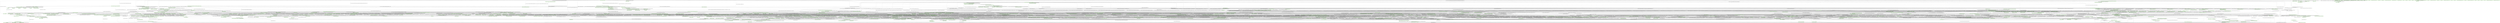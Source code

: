 digraph G {
  node [color=".3 .2 1.0",shape=box,style=filled];
  edge [];
  "0" [label="<org.apache.commons.beanutils.MappedPropertyDescriptor: void <clinit>()>",];
  "1" [label="<java.util.ArrayList: java.lang.Object[] toArray(java.lang.Object[])>",];
  "2" [label="<java.lang.Enum: void <init>(java.lang.String,int)>",];
  "3" [label="<org.apache.commons.beanutils.converters.ByteArrayConverter: void <init>(java.lang.Object)>",];
  "4" [label="<java.util.ArrayList: boolean add(java.lang.Object)>",];
  "5" [label="<org.apache.commons.beanutils.PropertyUtilsBean: java.beans.PropertyDescriptor getPropertyDescriptor(java.lang.Object,java.lang.String)>",];
  "6" [label="<org.apache.commons.cli.HelpFormatter: void printOptions(java.io.PrintWriter,int,org.apache.commons.cli.Options,int,int)>",];
  "7" [label="<com.puppycrawl.tools.checkstyle.DefaultContext: void <init>()>",];
  "8" [label="<org.apache.commons.cli.Options: org.apache.commons.cli.Options addOption(java.lang.String,java.lang.String,boolean,java.lang.String)>",];
  "9" [label="<org.apache.commons.logging.LogFactory: void initDiagnostics()>",];
  "10" [label="<java.util.HashMap: java.lang.Object put(java.lang.Object,java.lang.Object)>",];
  "11" [label="<java.lang.reflect.Array: java.lang.Object get(java.lang.Object,int)>",];
  "12" [label="<org.apache.commons.logging.LogFactory$3: void <init>(java.lang.ClassLoader,java.lang.String)>",];
  "13" [label="<com.puppycrawl.tools.checkstyle.PackageObjectFactory: java.lang.Object doMakeObject(java.lang.String)>",];
  "14" [label="<org.apache.commons.beanutils.MappedPropertyDescriptor: java.lang.reflect.Method findMethod(java.lang.Class,java.lang.String,int)>",];
  "15" [label="<com.puppycrawl.tools.checkstyle.api.AutomaticBean: org.apache.commons.beanutils.BeanUtilsBean createBeanUtilsBean()>",];
  "16" [label="<java.lang.StringBuffer: java.lang.StringBuffer append(java.lang.Object)>",];
  "17" [label="<com.puppycrawl.tools.checkstyle.Checker: void setModuleClassLoader(java.lang.ClassLoader)>",];
  "18" [label="<org.apache.commons.beanutils.converters.FloatArrayConverter: void <init>(java.lang.Object)>",];
  "19" [label="<java.lang.Exception: void <init>(java.lang.String)>",];
  "20" [label="<java.lang.Class: java.lang.Class forName(java.lang.String,boolean,java.lang.ClassLoader)>",];
  "21" [label="<org.apache.commons.logging.LogFactory$1: void <init>()>",];
  "22" [label="<com.puppycrawl.tools.checkstyle.XMLLogger: void setOutputStream(java.io.OutputStream)>",];
  "23" [label="<org.apache.commons.cli.Parser: void updateRequiredOptions(org.apache.commons.cli.Option)>",];
  "24" [label="<com.puppycrawl.tools.checkstyle.api.Utils: java.lang.String getStrippedFileName(java.lang.String,java.lang.String)>",];
  "25" [label="<org.apache.commons.cli.HelpFormatter: void printHelp(java.io.PrintWriter,int,java.lang.String,java.lang.String,org.apache.commons.cli.Options,int,int,java.lang.String,boolean)>",];
  "26" [label="<com.puppycrawl.tools.checkstyle.Checker: void finishLocalSetup()>",];
  "27" [label="<org.apache.commons.beanutils.ConvertUtilsBean: void <init>()>",];
  "28" [label="<com.puppycrawl.tools.checkstyle.api.LocalizedMessage: void setLocale(java.util.Locale)>",];
  "29" [label="<java.lang.Object: void <clinit>()>",];
  "30" [label="<org.apache.commons.beanutils.converters.IntegerArrayConverter: void <init>()>",];
  "31" [label="<java.lang.Byte: void <init>(byte)>",];
  "32" [label="<java.lang.System: java.lang.String getProperty(java.lang.String,java.lang.String)>",];
  "33" [label="<java.net.URL: void <init>(java.lang.String)>",];
  "34" [label="<java.util.Locale: void <init>(java.lang.String,java.lang.String)>",];
  "35" [label="<com.puppycrawl.tools.checkstyle.api.SeverityLevel: void <init>(java.lang.String,int)>",];
  "36" [label="<java.lang.StringBuffer: void <init>(java.lang.String)>",];
  "37" [label="<java.lang.Integer: int parseInt(java.lang.String)>",];
  "38" [label="<java.io.PrintStream: void println(java.lang.String)>",];
  "39" [label="<java.lang.String: char charAt(int)>",];
  "40" [label="<org.apache.commons.logging.LogFactory: java.util.Hashtable createFactoryStore()>",];
  "41" [label="<java.lang.StringBuffer: void <init>()>",];
  "42" [label="<org.apache.commons.beanutils.converters.ShortConverter: void <init>()>",];
  "43" [label="<java.lang.IllegalArgumentException: void <init>(java.lang.String)>",];
  "44" [label="<org.apache.commons.beanutils.PropertyUtilsBean: void setMappedProperty(java.lang.Object,java.lang.String,java.lang.String,java.lang.Object)>",];
  "45" [label="<org.apache.commons.logging.LogFactory$5: void <init>(java.net.URL)>",];
  "46" [label="<java.lang.Class: boolean desiredAssertionStatus()>",];
  "47" [label="<java.lang.Throwable: void printStackTrace()>",];
  "48" [label="<java.util.HashMap: void clear()>",];
  "49" [label="<org.apache.commons.beanutils.PropertyUtilsBean: java.lang.Object getIndexedProperty(java.lang.Object,java.lang.String)>",];
  "50" [label="<org.apache.commons.cli.HelpFormatter: void printWrapped(java.io.PrintWriter,int,int,java.lang.String)>",];
  "51" [label="<com.puppycrawl.tools.checkstyle.api.FastStack: void <init>()>",];
  "52" [label="<org.apache.commons.cli.Options: java.util.List getRequiredOptions()>",];
  "53" [label="<com.puppycrawl.tools.checkstyle.api.FilterSet: void <init>()>",];
  "54" [label="<org.apache.commons.beanutils.converters.FileConverter: void <init>()>",];
  "55" [label="<java.lang.Throwable: java.lang.String getMessage()>",];
  "56" [label="<java.io.BufferedInputStream: void <init>(java.io.InputStream)>",];
  "57" [label="<java.lang.reflect.Modifier: boolean isPublic(int)>",];
  "58" [label="<java.io.File: java.io.File[] listFiles()>",];
  "59" [label="<org.apache.commons.beanutils.converters.ByteConverter: void <init>()>",];
  "60" [label="<org.apache.commons.beanutils.MappedPropertyDescriptor$1: void <init>(java.lang.Class)>",];
  "61" [label="<com.puppycrawl.tools.checkstyle.api.Utils: org.apache.commons.logging.Log getExceptionLogger()>",];
  "62" [label="<org.apache.commons.cli.OptionValidator: boolean isValidChar(char)>",];
  "63" [label="<org.apache.commons.beanutils.converters.BooleanConverter: void <init>(java.lang.Object)>",];
  "64" [label="<org.apache.commons.cli.AmbiguousOptionException: java.lang.String createMessage(java.lang.String,java.util.Collection)>",];
  "65" [label="<com.puppycrawl.tools.checkstyle.ConfigurationLoader: java.util.Map createIdToResourceNameMap()>",];
  "66" [label="<com.puppycrawl.tools.checkstyle.api.FilterSet: void addFilter(com.puppycrawl.tools.checkstyle.api.Filter)>",];
  "67" [label="<java.io.File: boolean isFile()>",];
  "68" [label="<com.puppycrawl.tools.checkstyle.PackageNamesLoader: com.puppycrawl.tools.checkstyle.PackageNamesLoader newPackageNamesLoader()>",];
  "69" [label="<java.io.PrintWriter: void flush()>",];
  "70" [label="<org.apache.commons.logging.LogFactory: void logDiagnostic(java.lang.String)>",];
  "71" [label="<org.apache.commons.beanutils.converters.ByteConverter: void <init>(java.lang.Object)>",];
  "72" [label="<org.apache.commons.beanutils.MethodUtils: java.lang.reflect.Method getAccessibleMethod(java.lang.reflect.Method)>",];
  "73" [label="<org.apache.commons.beanutils.converters.FloatArrayConverter: void <clinit>()>",];
  "74" [label="<org.xml.sax.InputSource: void <init>(java.lang.String)>",];
  "75" [label="<org.apache.commons.cli.Options: org.apache.commons.cli.Option getOption(java.lang.String)>",];
  "76" [label="<java.util.Hashtable: void <init>()>",];
  "77" [label="<org.apache.commons.logging.LogFactory$6: void <init>(java.lang.String,java.lang.String)>",];
  "78" [label="<com.puppycrawl.tools.checkstyle.api.AutomaticBean: void configure(com.puppycrawl.tools.checkstyle.api.Configuration)>",];
  "79" [label="<java.lang.String: boolean equals(java.lang.Object)>",];
  "80" [label="<org.apache.commons.cli.Options: java.util.Collection getOptionGroups()>",];
  "81" [label="<org.apache.commons.beanutils.ContextClassLoaderLocal: java.lang.Object get()>",];
  "82" [label="<org.apache.commons.beanutils.PropertyUtilsBean: java.beans.PropertyDescriptor[] getPropertyDescriptors(java.lang.Class)>",];
  "83" [label="<org.apache.commons.beanutils.converters.IntegerArrayConverter: void <init>(java.lang.Object)>",];
  "84" [label="<java.lang.String: int length()>",];
  "85" [label="<com.puppycrawl.tools.checkstyle.Main: java.util.List getFilesToProcess(org.apache.commons.cli.CommandLine)>",];
  "86" [label="<org.apache.commons.cli.MissingOptionException: void <init>(java.util.List)>",];
  "87" [label="<java.lang.System: int identityHashCode(java.lang.Object)>",];
  "88" [label="<org.apache.commons.cli.UnrecognizedOptionException: void <init>(java.lang.String)>",];
  "89" [label="<java.io.File: boolean exists()>",];
  "90" [label="<org.apache.commons.cli.Options: java.util.List getMatchingOptions(java.lang.String)>",];
  "91" [label="<java.lang.String: java.lang.String valueOf(char)>",];
  "92" [label="<com.puppycrawl.tools.checkstyle.api.LocalizedMessage: void <clinit>()>",];
  "93" [label="<java.lang.Throwable: java.lang.String toString()>",];
  "94" [label="<org.apache.commons.beanutils.BeanUtilsBean: java.lang.Class class$(java.lang.String)>",];
  "95" [label="<com.puppycrawl.tools.checkstyle.Checker: void addListener(com.puppycrawl.tools.checkstyle.api.AuditListener)>",];
  "96" [label="<org.apache.commons.beanutils.converters.SqlTimestampConverter: void <init>()>",];
  "97" [label="<java.util.Properties: java.lang.String getProperty(java.lang.String)>",];
  "98" [label="<org.apache.commons.beanutils.NestedNullException: void <init>(java.lang.String)>",];
  "99" [label="<org.apache.commons.beanutils.converters.FloatArrayConverter: void <init>()>",];
  "100" [label="<org.apache.commons.cli.HelpFormatter: void printHelp(int,java.lang.String,java.lang.String,org.apache.commons.cli.Options,java.lang.String,boolean)>",];
  "101" [label="<com.puppycrawl.tools.checkstyle.PackageObjectFactory: java.lang.Object createModule(java.lang.String)>",];
  "102" [label="<org.apache.commons.logging.LogFactory: java.io.InputStream getResourceAsStream(java.lang.ClassLoader,java.lang.String)>",];
  "103" [label="<java.lang.StringBuffer: java.lang.String toString()>",];
  "104" [label="<org.apache.commons.beanutils.converters.BigDecimalConverter: void <init>()>",];
  "105" [label="<org.apache.commons.beanutils.BeanUtilsBean: org.apache.commons.beanutils.PropertyUtilsBean getPropertyUtils()>",];
  "106" [label="<java.util.LinkedList: void <init>()>",];
  "107" [label="<java.util.Collections: java.util.Map synchronizedMap(java.util.Map)>",];
  "108" [label="<java.lang.System: void exit(int)>",];
  "109" [label="<java.io.File: void <init>(java.lang.String)>",];
  "110" [label="<java.io.File: java.net.URI toURI()>",];
  "111" [label="<org.apache.commons.beanutils.converters.ByteArrayConverter: void <clinit>()>",];
  "112" [label="<org.apache.commons.cli.Parser: void processArgs(org.apache.commons.cli.Option,java.util.ListIterator)>",];
  "113" [label="<java.lang.Class: void <clinit>()>",];
  "114" [label="<java.util.Properties: java.util.Enumeration propertyNames()>",];
  "115" [label="<org.apache.commons.logging.LogFactory$4: java.lang.Object run()>",];
  "116" [label="<org.apache.commons.beanutils.ConvertUtilsBean: void deregister()>",];
  "117" [label="<org.apache.commons.cli.Options: org.apache.commons.cli.OptionGroup getOptionGroup(org.apache.commons.cli.Option)>",];
  "118" [label="<java.lang.Double: void <clinit>()>",];
  "119" [label="<java.util.LinkedList: java.lang.Object[] toArray(java.lang.Object[])>",];
  "120" [label="<com.puppycrawl.tools.checkstyle.ConfigurationLoader: com.puppycrawl.tools.checkstyle.api.Configuration loadConfiguration(org.xml.sax.InputSource,com.puppycrawl.tools.checkstyle.PropertyResolver,boolean)>",];
  "121" [label="<java.util.LinkedHashMap: java.lang.Object get(java.lang.Object)>",];
  "122" [label="<java.lang.ref.Finalizer: void register(java.lang.Object)>",];
  "123" [label="<org.apache.commons.logging.LogFactory$1: java.lang.Object run()>",];
  "124" [label="<org.apache.commons.logging.LogFactory: org.apache.commons.logging.LogFactory newFactory(java.lang.String,java.lang.ClassLoader,java.lang.ClassLoader)>",];
  "125" [label="<java.util.Date: void <clinit>()>",];
  "126" [label="<com.puppycrawl.tools.checkstyle.api.FilterSet: boolean accept(com.puppycrawl.tools.checkstyle.api.AuditEvent)>",];
  "127" [label="<com.puppycrawl.tools.checkstyle.api.Utils: void closeQuietly(java.io.Closeable)>",];
  "128" [label="<org.apache.commons.beanutils.converters.CharacterArrayConverter: void <init>()>",];
  "129" [label="<java.lang.Double: double parseDouble(java.lang.String)>",];
  "130" [label="<org.apache.commons.cli.HelpFormatter: java.lang.String getSyntaxPrefix()>",];
  "131" [label="<org.apache.commons.beanutils.converters.FloatConverter: void <init>(java.lang.Object)>",];
  "132" [label="<java.util.HashMap: boolean containsKey(java.lang.Object)>",];
  "133" [label="<com.puppycrawl.tools.checkstyle.api.SeverityLevelCounter: void <init>(com.puppycrawl.tools.checkstyle.api.SeverityLevel)>",];
  "134" [label="<com.puppycrawl.tools.checkstyle.api.AuditEvent: void <init>(java.lang.Object,java.lang.String,com.puppycrawl.tools.checkstyle.api.LocalizedMessage)>",];
  "135" [label="<org.apache.commons.beanutils.converters.StringArrayConverter: void <clinit>()>",];
  "136" [label="<java.util.LinkedHashMap: void <init>()>",];
  "137" [label="<org.apache.commons.cli.Parser: void <init>()>",];
  "138" [label="<org.apache.commons.logging.LogFactory: org.apache.commons.logging.Log getLog(java.lang.String)>",];
  "139" [label="<org.apache.commons.cli.Parser: void checkRequiredOptions()>",];
  "140" [label="<java.math.BigInteger: void <clinit>()>",];
  "141" [label="<java.util.Arrays: java.util.List asList(java.lang.Object[])>",];
  "142" [label="<java.io.BufferedInputStream: void close()>",];
  "143" [label="<com.puppycrawl.tools.checkstyle.Checker: java.lang.String getStrippedFileName(java.lang.String)>",];
  "144" [label="<org.apache.commons.cli.HelpFormatter: void <init>()>",];
  "145" [label="<java.util.ArrayList: void <init>()>",];
  "146" [label="<org.apache.commons.cli.HelpFormatter$OptionComparator: void <init>(org.apache.commons.cli.HelpFormatter$1)>",];
  "147" [label="<java.lang.ExceptionInInitializerError: void <init>(java.lang.Throwable)>",];
  "148" [label="<java.util.Collections: java.util.List singletonList(java.lang.Object)>",];
  "149" [label="<org.apache.commons.beanutils.converters.SqlDateConverter: void <init>()>",];
  "150" [label="<java.math.BigDecimal: void <clinit>()>",];
  "151" [label="<java.util.WeakHashMap: boolean isEmpty()>",];
  "152" [label="<org.apache.commons.beanutils.BeanUtilsBean$1: java.lang.Object initialValue()>",];
  "153" [label="<org.apache.commons.beanutils.converters.IntegerArrayConverter: void <clinit>()>",];
  "154" [label="<org.apache.commons.beanutils.converters.AbstractArrayConverter: void <init>()>",];
  "155" [label="<org.apache.commons.beanutils.PropertyUtils: void <clinit>()>",];
  "156" [label="<java.net.URL: java.net.URI toURI()>",];
  "157" [label="<java.util.Collections: java.util.Collection unmodifiableCollection(java.util.Collection)>",];
  "158" [label="<org.apache.commons.cli.HelpFormatter: java.lang.Appendable renderWrappedTextBlock(java.lang.StringBuffer,int,int,java.lang.String)>",];
  "159" [label="<java.lang.StringBuffer: void <init>(int)>",];
  "160" [label="<java.util.ArrayList: int indexOf(java.lang.Object)>",];
  "161" [label="<com.puppycrawl.tools.checkstyle.api.CheckstyleException: void <init>(java.lang.String,java.lang.Throwable)>",];
  "162" [label="<com.puppycrawl.tools.checkstyle.PackageObjectFactory: java.lang.Object createObject(java.lang.String)>",];
  "163" [label="<java.util.Collections: java.util.List unmodifiableList(java.util.List)>",];
  "164" [label="<java.util.Properties: void <init>()>",];
  "165" [label="<java.lang.Character: char toUpperCase(char)>",];
  "166" [label="<org.apache.commons.cli.Parser: void setOptions(org.apache.commons.cli.Options)>",];
  "167" [label="<java.util.HashMap: void <init>(int)>",];
  "168" [label="<org.apache.commons.cli.MissingOptionException: void <init>(java.lang.String)>",];
  "169" [label="<org.apache.commons.beanutils.BeanUtilsBean: void <init>()>",];
  "170" [label="<java.io.OutputStreamWriter: void <init>(java.io.OutputStream,java.lang.String)>",];
  "171" [label="<org.apache.commons.cli.HelpFormatter: int getWidth()>",];
  "172" [label="<org.apache.commons.cli.HelpFormatter: void appendOption(java.lang.StringBuffer,org.apache.commons.cli.Option,boolean)>",];
  "173" [label="<org.apache.commons.logging.LogFactory: void logClassLoaderEnvironment(java.lang.Class)>",];
  "174" [label="<org.apache.commons.cli.HelpFormatter: java.lang.String getOptPrefix()>",];
  "175" [label="<java.io.File: java.lang.String getAbsolutePath()>",];
  "176" [label="<org.apache.commons.cli.HelpFormatter: void printUsage(java.io.PrintWriter,int,java.lang.String,org.apache.commons.cli.Options)>",];
  "177" [label="<com.puppycrawl.tools.checkstyle.XMLLogger: void <clinit>()>",];
  "178" [label="<org.apache.commons.beanutils.converters.URLConverter: void <init>()>",];
  "179" [label="<org.apache.commons.beanutils.PropertyUtilsBean: void setSimpleProperty(java.lang.Object,java.lang.String,java.lang.Object)>",];
  "180" [label="<com.puppycrawl.tools.checkstyle.ConfigurationLoader: java.util.Map access$000()>",];
  "181" [label="<com.puppycrawl.tools.checkstyle.Checker: void addFileSetCheck(com.puppycrawl.tools.checkstyle.api.FileSetCheck)>",];
  "182" [label="<org.apache.commons.beanutils.ContextClassLoaderLocal: void <init>()>",];
  "183" [label="<org.apache.commons.logging.LogFactory: java.lang.ClassLoader getContextClassLoaderInternal()>",];
  "184" [label="<com.puppycrawl.tools.checkstyle.api.AutomaticBean: void <init>()>",];
  "185" [label="<java.util.WeakHashMap: java.lang.Object put(java.lang.Object,java.lang.Object)>",];
  "186" [label="<org.apache.commons.cli.Option: void <init>(java.lang.String,java.lang.String,boolean,java.lang.String)>",];
  "187" [label="<org.apache.commons.logging.LogFactory: boolean isDiagnosticsEnabled()>",];
  "188" [label="<com.puppycrawl.tools.checkstyle.ConfigurationLoader: void parseInputSource(org.xml.sax.InputSource)>",];
  "189" [label="<org.apache.commons.logging.LogFactory: java.lang.String objectId(java.lang.Object)>",];
  "190" [label="<java.lang.String: boolean equalsIgnoreCase(java.lang.String)>",];
  "191" [label="<com.puppycrawl.tools.checkstyle.api.FastStack: com.puppycrawl.tools.checkstyle.api.FastStack newInstance()>",];
  "192" [label="<java.io.File: void <clinit>()>",];
  "193" [label="<com.puppycrawl.tools.checkstyle.Main: com.puppycrawl.tools.checkstyle.api.AuditListener createListener(org.apache.commons.cli.CommandLine,java.io.OutputStream,boolean)>",];
  "194" [label="<org.apache.commons.beanutils.PropertyUtilsBean: java.lang.Object getIndexedProperty(java.lang.Object,java.lang.String,int)>",];
  "195" [label="<org.apache.commons.logging.LogFactory: void logHierarchy(java.lang.String,java.lang.ClassLoader)>",];
  "196" [label="<java.util.HashMap: void <clinit>()>",];
  "197" [label="<org.apache.commons.beanutils.BeanUtilsBean: org.apache.commons.beanutils.ConvertUtilsBean getConvertUtils()>",];
  "198" [label="<org.apache.commons.cli.HelpFormatter: java.lang.String createPadding(int)>",];
  "199" [label="<java.lang.reflect.Modifier: boolean isStatic(int)>",];
  "200" [label="<java.util.HashMap: java.util.Set keySet()>",];
  "201" [label="<java.util.ArrayList: boolean contains(java.lang.Object)>",];
  "202" [label="<com.puppycrawl.tools.checkstyle.ConfigurationLoader$InternalLoader: void <init>(com.puppycrawl.tools.checkstyle.ConfigurationLoader)>",];
  "203" [label="<org.apache.commons.beanutils.MappedPropertyDescriptor$1: java.lang.Object run()>",];
  "204" [label="<org.apache.commons.logging.LogFactory$4: void <init>(java.lang.ClassLoader,java.lang.String)>",];
  "205" [label="<org.apache.commons.beanutils.PropertyUtilsBean: org.apache.commons.collections.FastHashMap getMappedPropertyDescriptors(java.lang.Class)>",];
  "206" [label="<org.apache.commons.cli.Parser: java.util.List getRequiredOptions()>",];
  "207" [label="<java.lang.Double: void <init>(double)>",];
  "208" [label="<org.apache.commons.logging.LogFactory: java.util.Properties getProperties(java.net.URL)>",];
  "209" [label="<com.puppycrawl.tools.checkstyle.Main: java.util.Properties loadProperties(java.io.File)>",];
  "210" [label="<java.lang.String: void <clinit>()>",];
  "211" [label="<java.util.ArrayList: void <init>(java.util.Collection)>",];
  "212" [label="<org.apache.commons.beanutils.MappedPropertyDescriptor: void findMappedPropertyType()>",];
  "213" [label="<org.apache.commons.beanutils.BeanAccessLanguageException: void <init>(java.lang.String)>",];
  "214" [label="<org.apache.commons.cli.Parser: org.apache.commons.cli.Options getOptions()>",];
  "215" [label="<java.io.BufferedReader: void <init>(java.io.Reader)>",];
  "216" [label="<java.io.PrintStream: void print(java.lang.String)>",];
  "217" [label="<java.lang.AbstractStringBuilder: int length()>",];
  "218" [label="<org.apache.commons.beanutils.BeanUtilsBean: void <init>(org.apache.commons.beanutils.ConvertUtilsBean,org.apache.commons.beanutils.PropertyUtilsBean)>",];
  "219" [label="<java.lang.StringBuffer: java.lang.StringBuffer append(java.lang.String)>",];
  "220" [label="<org.apache.commons.beanutils.ConvertUtilsBean: org.apache.commons.beanutils.Converter lookup(java.lang.Class)>",];
  "221" [label="<java.lang.Float: void <clinit>()>",];
  "222" [label="<org.apache.commons.cli.PosixParser: void processOptionToken(java.lang.String,boolean)>",];
  "223" [label="<java.io.PrintWriter: void <init>(java.io.OutputStream)>",];
  "224" [label="<java.lang.StringBuilder: java.lang.StringBuilder append(java.lang.Object)>",];
  "225" [label="<org.apache.commons.logging.LogFactory: org.apache.commons.logging.LogFactory getFactory()>",];
  "226" [label="<org.apache.commons.cli.HelpFormatter: java.lang.String getNewLine()>",];
  "227" [label="<com.puppycrawl.tools.checkstyle.api.Utils: java.lang.String[] getLines(java.lang.String,java.lang.String)>",];
  "228" [label="<com.puppycrawl.tools.checkstyle.api.FilterSet: void clear()>",];
  "229" [label="<java.lang.Throwable: void printStackTrace(java.io.PrintStream)>",];
  "230" [label="<com.puppycrawl.tools.checkstyle.ConfigurationLoader: com.puppycrawl.tools.checkstyle.api.Configuration loadConfiguration(java.lang.String,com.puppycrawl.tools.checkstyle.PropertyResolver)>",];
  "231" [label="<org.apache.commons.beanutils.PropertyUtilsBean: int findNextNestedIndex(java.lang.String)>",];
  "232" [label="<org.apache.commons.cli.PosixParser: void <init>()>",];
  "233" [label="<org.apache.commons.logging.LogConfigurationException: void <init>(java.lang.Throwable)>",];
  "234" [label="<org.apache.commons.collections.FastHashMap: void clear()>",];
  "235" [label="<java.beans.Introspector: java.beans.BeanInfo getBeanInfo(java.lang.Class)>",];
  "236" [label="<org.apache.commons.beanutils.PropertyUtils: java.beans.PropertyDescriptor getPropertyDescriptor(java.lang.Object,java.lang.String)>",];
  "237" [label="<org.apache.commons.logging.LogFactory: void <clinit>()>",];
  "238" [label="<java.util.ArrayList: java.lang.Object get(int)>",];
  "239" [label="<java.lang.StringBuilder: java.lang.String toString()>",];
  "240" [label="<org.apache.commons.cli.Parser: void processProperties(java.util.Properties)>",];
  "241" [label="<org.apache.commons.cli.PosixParser: void gobble(java.util.Iterator)>",];
  "242" [label="<java.lang.Character: boolean isWhitespace(char)>",];
  "243" [label="<org.apache.commons.beanutils.converters.CharacterArrayConverter: void <init>(java.lang.Object)>",];
  "244" [label="<org.apache.commons.beanutils.converters.ShortArrayConverter: void <init>()>",];
  "245" [label="<org.apache.commons.beanutils.converters.LongArrayConverter: void <init>(java.lang.Object)>",];
  "246" [label="<org.apache.commons.cli.HelpFormatter: java.lang.StringBuffer renderOptions(java.lang.StringBuffer,int,org.apache.commons.cli.Options,int,int)>",];
  "247" [label="<java.io.UnsupportedEncodingException: void <init>(java.lang.String)>",];
  "248" [label="<org.apache.commons.beanutils.ConvertUtilsBean: void <clinit>()>",];
  "249" [label="<org.apache.commons.cli.MissingArgumentException: void <init>(org.apache.commons.cli.Option)>",];
  "250" [label="<java.beans.PropertyDescriptor: java.lang.reflect.Method getWriteMethod()>",];
  "251" [label="<java.lang.RuntimeException: void <init>(java.lang.String)>",];
  "252" [label="<java.util.ArrayList: void clear()>",];
  "253" [label="<org.apache.commons.beanutils.MappedPropertyDescriptor: java.lang.reflect.Method[] getPublicDeclaredMethods(java.lang.Class)>",];
  "254" [label="<com.puppycrawl.tools.checkstyle.api.SeverityLevelCounter: int getCount()>",];
  "255" [label="<org.apache.commons.beanutils.converters.ShortArrayConverter: void <init>(java.lang.Object)>",];
  "256" [label="<java.util.Arrays: void fill(char[],char)>",];
  "257" [label="<org.apache.commons.cli.HelpFormatter: java.lang.String rtrim(java.lang.String)>",];
  "258" [label="<org.apache.commons.beanutils.converters.BooleanConverter: void <init>()>",];
  "259" [label="<org.apache.commons.logging.LogFactory: void cacheFactory(java.lang.ClassLoader,org.apache.commons.logging.LogFactory)>",];
  "260" [label="<java.util.HashSet: java.util.Iterator iterator()>",];
  "261" [label="<com.puppycrawl.tools.checkstyle.Checker: void fireFileFinished(java.lang.String)>",];
  "262" [label="<java.util.HashMap: java.lang.Object clone()>",];
  "263" [label="<org.apache.commons.cli.HelpFormatter$OptionComparator: void <init>()>",];
  "264" [label="<org.apache.commons.beanutils.MappedPropertyDescriptor: java.lang.reflect.Method internalFindMethod(java.lang.Class,java.lang.String,int,java.lang.Class[])>",];
  "265" [label="<java.lang.Class: java.lang.ClassLoader getClassLoader()>",];
  "266" [label="<org.apache.commons.beanutils.PropertyUtilsBean: java.lang.reflect.Method getReadMethod(java.beans.PropertyDescriptor)>",];
  "267" [label="<org.apache.commons.cli.PosixParser: java.lang.String[] flatten(org.apache.commons.cli.Options,java.lang.String[],boolean)>",];
  "268" [label="<org.apache.commons.beanutils.PropertyUtilsBean: java.beans.PropertyDescriptor[] getPropertyDescriptors(java.lang.Object)>",];
  "269" [label="<com.puppycrawl.tools.checkstyle.PackageObjectFactory: void <init>(java.util.Set,java.lang.ClassLoader)>",];
  "270" [label="<java.util.WeakHashMap: boolean containsKey(java.lang.Object)>",];
  "271" [label="<org.apache.commons.beanutils.MappedPropertyDescriptor: java.lang.Class class$(java.lang.String)>",];
  "272" [label="<java.io.FileOutputStream: void <init>(java.lang.String)>",];
  "273" [label="<java.io.FileInputStream: void <init>(java.io.File)>",];
  "274" [label="<com.puppycrawl.tools.checkstyle.DefaultContext: void add(java.lang.String,java.lang.Object)>",];
  "275" [label="<org.apache.commons.logging.LogFactory: java.util.Enumeration getResources(java.lang.ClassLoader,java.lang.String)>",];
  "276" [label="<java.lang.Class: java.lang.reflect.Method[] getMethods()>",];
  "277" [label="<com.puppycrawl.tools.checkstyle.Checker: void fireAuditFinished()>",];
  "278" [label="<org.apache.commons.logging.LogFactory: java.lang.ClassLoader directGetContextClassLoader()>",];
  "279" [label="<org.apache.commons.beanutils.PropertyUtilsBean: java.lang.Object getProperty(java.lang.Object,java.lang.String)>",];
  "280" [label="<org.apache.commons.beanutils.converters.BooleanArrayConverter: void <clinit>()>",];
  "281" [label="<com.puppycrawl.tools.checkstyle.Checker: void fireErrors(java.lang.String,java.util.TreeSet)>",];
  "282" [label="<org.apache.commons.cli.PosixParser: void init()>",];
  "283" [label="<org.apache.commons.cli.CommandLine: org.apache.commons.cli.Option resolveOption(java.lang.String)>",];
  "284" [label="<java.util.HashMap: java.util.Collection values()>",];
  "285" [label="<org.apache.commons.beanutils.converters.IntegerConverter: void <init>(java.lang.Object)>",];
  "286" [label="<org.apache.commons.cli.CommandLine: void addArg(java.lang.String)>",];
  "287" [label="<org.apache.commons.cli.Parser: org.apache.commons.cli.CommandLine parse(org.apache.commons.cli.Options,java.lang.String[],java.util.Properties,boolean)>",];
  "288" [label="<org.apache.commons.beanutils.MethodUtils: java.lang.reflect.Method getAccessibleMethodFromInterfaceNest(java.lang.Class,java.lang.String,java.lang.Class[])>",];
  "289" [label="<org.apache.commons.beanutils.MappedPropertyDescriptor: java.lang.reflect.Method getMappedReadMethod()>",];
  "290" [label="<org.apache.commons.beanutils.converters.DoubleConverter: void <init>(java.lang.Object)>",];
  "291" [label="<java.lang.Class: java.lang.Class getSuperclass()>",];
  "292" [label="<java.beans.PropertyDescriptor: void <init>(java.lang.String,java.lang.reflect.Method,java.lang.reflect.Method)>",];
  "293" [label="<org.apache.commons.cli.ParseException: void <init>(java.lang.String)>",];
  "294" [label="<org.apache.commons.beanutils.PropertyUtilsBean: org.apache.commons.collections.FastHashMap getMappedPropertyDescriptors(java.lang.Object)>",];
  "295" [label="<java.lang.ClassLoader: java.io.InputStream getSystemResourceAsStream(java.lang.String)>",];
  "296" [label="<com.puppycrawl.tools.checkstyle.ConfigurationLoader: com.puppycrawl.tools.checkstyle.api.Configuration loadConfiguration(java.lang.String,com.puppycrawl.tools.checkstyle.PropertyResolver,boolean)>",];
  "297" [label="<com.puppycrawl.tools.checkstyle.api.AuditEvent: void <init>(java.lang.Object,java.lang.String)>",];
  "298" [label="<org.apache.commons.beanutils.PropertyUtilsBean: java.lang.Object getMappedProperty(java.lang.Object,java.lang.String,java.lang.String)>",];
  "299" [label="<org.apache.commons.cli.PosixParser: void burstToken(java.lang.String,boolean)>",];
  "300" [label="<java.lang.Short: void <init>(short)>",];
  "301" [label="<java.util.HashMap: void <init>()>",];
  "302" [label="<org.apache.commons.logging.LogFactory: void access$000(java.lang.String)>",];
  "303" [label="<com.puppycrawl.tools.checkstyle.api.AutomaticBean$StrArrayConverter: void <init>()>",];
  "304" [label="<java.lang.Void: void <clinit>()>",];
  "305" [label="<java.lang.System: java.lang.String getProperty(java.lang.String)>",];
  "306" [label="<java.io.FileInputStream: void close()>",];
  "307" [label="<java.lang.Class: boolean isAssignableFrom(java.lang.Class)>",];
  "308" [label="<com.puppycrawl.tools.checkstyle.api.SeverityLevel: java.lang.String getName()>",];
  "309" [label="<org.apache.commons.collections.FastHashMap: java.lang.Object get(java.lang.Object)>",];
  "310" [label="<org.apache.commons.beanutils.PropertyUtilsBean: java.lang.Class class$(java.lang.String)>",];
  "311" [label="<java.lang.NoSuchMethodException: void <init>(java.lang.String)>",];
  "312" [label="<org.apache.commons.cli.HelpFormatter: void printWrapped(java.io.PrintWriter,int,java.lang.String)>",];
  "313" [label="<org.xml.sax.helpers.DefaultHandler: void <init>()>",];
  "314" [label="<java.lang.Enum: java.lang.String name()>",];
  "315" [label="<org.apache.commons.cli.HelpFormatter: void printHelp(java.lang.String,org.apache.commons.cli.Options)>",];
  "316" [label="<java.io.InputStreamReader: void <init>(java.io.InputStream,java.lang.String)>",];
  "317" [label="<java.lang.Class: java.lang.String getName()>",];
  "318" [label="<java.lang.Class: java.lang.Class[] getInterfaces()>",];
  "319" [label="<java.io.PrintStream: void <init>(java.io.OutputStream)>",];
  "320" [label="<org.apache.commons.cli.Parser: org.apache.commons.cli.CommandLine parse(org.apache.commons.cli.Options,java.lang.String[])>",];
  "321" [label="<java.lang.reflect.Method: java.lang.Object invoke(java.lang.Object,java.lang.Object[])>",];
  "322" [label="<java.util.Properties: void load(java.io.InputStream)>",];
  "323" [label="<org.apache.commons.logging.LogFactory: org.apache.commons.logging.LogFactory getCachedFactory(java.lang.ClassLoader)>",];
  "324" [label="<java.lang.reflect.InvocationTargetException: void <init>(java.lang.Throwable,java.lang.String)>",];
  "325" [label="<java.util.ArrayList: int size()>",];
  "326" [label="<java.io.InputStreamReader: void <init>(java.io.InputStream)>",];
  "327" [label="<java.lang.Long: void <init>(long)>",];
  "328" [label="<org.apache.commons.beanutils.PropertyUtilsBean: java.lang.Object invokeMethod(java.lang.reflect.Method,java.lang.Object,java.lang.Object[])>",];
  "329" [label="<java.lang.StringBuffer: java.lang.StringBuffer append(char)>",];
  "330" [label="<java.util.LinkedList: int size()>",];
  "331" [label="<java.util.Hashtable: java.lang.Object put(java.lang.Object,java.lang.Object)>",];
  "332" [label="<org.apache.commons.cli.Option: boolean hasLongOpt()>",];
  "333" [label="<java.security.AccessController: java.lang.Object doPrivileged(java.security.PrivilegedAction)>",];
  "334" [label="<java.lang.String: java.lang.String substring(int,int)>",];
  "335" [label="<org.apache.commons.cli.Option: boolean isRequired()>",];
  "336" [label="<java.util.ArrayList: boolean isEmpty()>",];
  "337" [label="<org.apache.commons.beanutils.converters.CharacterConverter: void <init>(java.lang.Object)>",];
  "338" [label="<org.apache.commons.cli.HelpFormatter: int getLeftPadding()>",];
  "339" [label="<org.apache.commons.beanutils.converters.ShortConverter: void <init>(java.lang.Object)>",];
  "340" [label="<java.lang.ClassLoader: java.lang.ClassLoader getSystemClassLoader()>",];
  "341" [label="<org.apache.commons.beanutils.MappedPropertyDescriptor: java.lang.reflect.Method internalFindMethod(java.lang.Class,java.lang.String,int)>",];
  "342" [label="<com.puppycrawl.tools.checkstyle.ConfigurationLoader: void <init>(com.puppycrawl.tools.checkstyle.PropertyResolver,boolean)>",];
  "343" [label="<org.apache.commons.cli.Util: java.lang.String stripLeadingHyphens(java.lang.String)>",];
  "344" [label="<org.apache.commons.beanutils.converters.LongArrayConverter: void <clinit>()>",];
  "345" [label="<org.apache.commons.beanutils.converters.LongArrayConverter: void <init>()>",];
  "346" [label="<org.apache.commons.beanutils.PropertyUtilsBean: void <init>()>",];
  "347" [label="<java.lang.Boolean: java.lang.Boolean valueOf(java.lang.String)>",];
  "348" [label="<org.apache.commons.beanutils.MappedPropertyDescriptor: void <init>(java.lang.String,java.lang.Class)>",];
  "349" [label="<org.apache.commons.beanutils.converters.LongConverter: void <init>()>",];
  "350" [label="<org.apache.commons.logging.LogFactory$3: java.lang.Object run()>",];
  "351" [label="<java.util.Locale: java.util.Locale getDefault()>",];
  "352" [label="<org.apache.commons.beanutils.converters.BigIntegerConverter: void <init>()>",];
  "353" [label="<org.apache.commons.beanutils.ConvertUtilsBean: void register(java.lang.Class,org.apache.commons.beanutils.Converter)>",];
  "354" [label="<org.apache.commons.cli.Options: org.apache.commons.cli.Options addOption(org.apache.commons.cli.Option)>",];
  "355" [label="<java.lang.Integer: void <init>(int)>",];
  "356" [label="<com.puppycrawl.tools.checkstyle.PackageNamesLoader: java.util.Set getPackageNames()>",];
  "357" [label="<org.apache.commons.beanutils.ConvertUtilsBean: void register(org.apache.commons.beanutils.Converter,java.lang.Class)>",];
  "358" [label="<org.apache.commons.beanutils.PropertyUtilsBean: java.lang.Object getNestedProperty(java.lang.Object,java.lang.String)>",];
  "359" [label="<com.puppycrawl.tools.checkstyle.Checker: void <init>()>",];
  "360" [label="<org.apache.commons.cli.OptionValidator: boolean isValidOpt(char)>",];
  "361" [label="<org.apache.commons.logging.LogFactory: java.lang.ClassLoader getClassLoader(java.lang.Class)>",];
  "362" [label="<org.apache.commons.logging.LogFactory: java.lang.Object createFactory(java.lang.String,java.lang.ClassLoader)>",];
  "363" [label="<java.io.PrintWriter: void println(java.lang.String)>",];
  "364" [label="<org.apache.commons.beanutils.PropertyUtilsBean: org.apache.commons.beanutils.PropertyUtilsBean getInstance()>",];
  "365" [label="<com.puppycrawl.tools.checkstyle.api.AbstractLoader: void parseInputSource(org.xml.sax.InputSource)>",];
  "366" [label="<org.apache.commons.cli.AmbiguousOptionException: void <init>(java.lang.String,java.util.Collection)>",];
  "367" [label="<com.puppycrawl.tools.checkstyle.api.AbstractLoader: void <init>(java.lang.String,java.lang.String)>",];
  "368" [label="<java.lang.IllegalArgumentException: void <init>()>",];
  "369" [label="<java.lang.StringBuilder: void <init>()>",];
  "370" [label="<java.util.AbstractList: java.util.Iterator iterator()>",];
  "371" [label="<org.apache.commons.beanutils.PropertyUtilsBean: java.lang.reflect.Method getWriteMethod(java.beans.PropertyDescriptor)>",];
  "372" [label="<org.apache.commons.cli.CommandLine: java.lang.String getOptionValue(java.lang.String)>",];
  "373" [label="<com.puppycrawl.tools.checkstyle.DefaultLogger: void <init>(java.io.OutputStream,boolean)>",];
  "374" [label="<com.puppycrawl.tools.checkstyle.api.AbstractLoader: void <init>(java.util.Map)>",];
  "375" [label="<java.beans.IntrospectionException: void <init>(java.lang.String)>",];
  "376" [label="<org.apache.commons.cli.Options: java.util.List helpOptions()>",];
  "377" [label="<java.lang.Class: java.lang.reflect.Method getMethod(java.lang.String,java.lang.Class[])>",];
  "378" [label="<java.lang.Exception: void <init>(java.lang.String,java.lang.Throwable)>",];
  "379" [label="<org.apache.commons.beanutils.MethodUtils: java.lang.Class class$(java.lang.String)>",];
  "380" [label="<java.lang.Character: void <clinit>()>",];
  "381" [label="<org.apache.commons.cli.HelpFormatter: java.lang.StringBuffer renderWrappedText(java.lang.StringBuffer,int,int,java.lang.String)>",];
  "382" [label="<java.io.FileOutputStream: void <init>(java.lang.String,boolean)>",];
  "383" [label="<java.beans.PropertyDescriptor: java.lang.Class getPropertyType()>",];
  "384" [label="<org.apache.commons.beanutils.converters.BooleanArrayConverter: void <init>()>",];
  "385" [label="<org.apache.commons.beanutils.PropertyUtilsBean: java.lang.Object getMappedProperty(java.lang.Object,java.lang.String)>",];
  "386" [label="<org.apache.commons.cli.CommandLine: void <init>()>",];
  "387" [label="<org.apache.commons.cli.HelpFormatter: void appendOptionGroup(java.lang.StringBuffer,org.apache.commons.cli.OptionGroup)>",];
  "388" [label="<org.apache.commons.beanutils.converters.StringConverter: void <init>()>",];
  "389" [label="<org.apache.commons.cli.HelpFormatter: int findWrapPos(java.lang.String,int,int)>",];
  "390" [label="<java.io.FileNotFoundException: void <init>(java.lang.String)>",];
  "391" [label="<java.util.ArrayList: boolean remove(java.lang.Object)>",];
  "392" [label="<java.io.PrintWriter: void <init>(java.io.Writer)>",];
  "393" [label="<java.util.WeakHashMap: java.lang.Object get(java.lang.Object)>",];
  "394" [label="<org.apache.commons.cli.Options: void <init>()>",];
  "395" [label="<org.apache.commons.cli.OptionValidator: void validateOption(java.lang.String)>",];
  "396" [label="<java.lang.Boolean: void <clinit>()>",];
  "397" [label="<java.io.PrintStream: void flush()>",];
  "398" [label="<com.puppycrawl.tools.checkstyle.Main: com.puppycrawl.tools.checkstyle.Checker createChecker(com.puppycrawl.tools.checkstyle.api.Configuration,com.puppycrawl.tools.checkstyle.api.AuditListener)>",];
  "399" [label="<org.apache.commons.beanutils.converters.LongConverter: void <init>(java.lang.Object)>",];
  "400" [label="<org.apache.commons.collections.FastHashMap: void <init>()>",];
  "401" [label="<java.io.File: boolean isDirectory()>",];
  "402" [label="<com.puppycrawl.tools.checkstyle.Main: void main(java.lang.String[])>",];
  "403" [label="<java.lang.Object: java.lang.Object clone()>",];
  "404" [label="<org.apache.commons.beanutils.converters.IntegerConverter: void <init>()>",];
  "405" [label="<org.apache.commons.logging.LogFactory: java.lang.String getSystemProperty(java.lang.String,java.lang.String)>",];
  "406" [label="<java.lang.StringBuilder: java.lang.StringBuilder append(java.lang.String)>",];
  "407" [label="<org.apache.commons.cli.Option: java.lang.String getKey()>",];
  "408" [label="<org.apache.commons.cli.Options: org.apache.commons.cli.Options addOption(java.lang.String,boolean,java.lang.String)>",];
  "409" [label="<com.puppycrawl.tools.checkstyle.PropertiesExpander: void <init>(java.util.Properties)>",];
  "410" [label="<com.puppycrawl.tools.checkstyle.Main: void <clinit>()>",];
  "411" [label="<com.puppycrawl.tools.checkstyle.api.AuditEvent: void <init>(java.lang.Object)>",];
  "412" [label="<org.apache.commons.beanutils.converters.AbstractArrayConverter: void <clinit>()>",];
  "413" [label="<java.io.LineNumberReader: void <init>(java.io.Reader)>",];
  "414" [label="<org.apache.commons.beanutils.BeanUtilsBean: org.apache.commons.beanutils.BeanUtilsBean getInstance()>",];
  "415" [label="<org.xml.sax.InputSource: void <init>(java.io.InputStream)>",];
  "416" [label="<java.lang.ClassLoader: java.util.Enumeration getSystemResources(java.lang.String)>",];
  "417" [label="<com.puppycrawl.tools.checkstyle.Checker: void destroy()>",];
  "418" [label="<com.puppycrawl.tools.checkstyle.PackageNamesLoader: java.util.Set getPackageNames(java.lang.ClassLoader)>",];
  "419" [label="<java.lang.Short: void <clinit>()>",];
  "420" [label="<java.lang.StringBuilder: void <init>(java.lang.String)>",];
  "421" [label="<java.lang.NoClassDefFoundError: void <init>(java.lang.String)>",];
  "422" [label="<com.puppycrawl.tools.checkstyle.Checker: int process(java.util.List)>",];
  "423" [label="<java.lang.ClassCastException: void <init>(java.lang.String)>",];
  "424" [label="<java.util.LinkedList: boolean add(java.lang.Object)>",];
  "425" [label="<com.puppycrawl.tools.checkstyle.ConfigurationLoader: com.puppycrawl.tools.checkstyle.api.Configuration getConfiguration()>",];
  "426" [label="<java.lang.Integer: void <clinit>()>",];
  "427" [label="<java.lang.Class: java.lang.reflect.Method[] getDeclaredMethods()>",];
  "428" [label="<org.apache.commons.cli.Options: java.util.Collection getOptions()>",];
  "429" [label="<com.puppycrawl.tools.checkstyle.api.AutomaticBean$StrArrayConverter: void <clinit>()>",];
  "430" [label="<org.apache.commons.beanutils.converters.DoubleArrayConverter: void <init>(java.lang.Object)>",];
  "431" [label="<org.apache.commons.cli.HelpFormatter: java.lang.String getArgName()>",];
  "432" [label="<org.apache.commons.logging.LogFactory$6: java.lang.Object run()>",];
  "433" [label="<java.io.File: boolean canRead()>",];
  "434" [label="<org.apache.commons.logging.LogFactory$5: java.lang.Object run()>",];
  "435" [label="<java.util.HashSet: void <init>(java.util.Collection)>",];
  "436" [label="<org.apache.commons.beanutils.converters.SqlTimeConverter: void <init>()>",];
  "437" [label="<java.lang.String: char[] toCharArray()>",];
  "438" [label="<java.io.BufferedReader: java.lang.String readLine()>",];
  "439" [label="<org.apache.commons.cli.CommandLine: java.lang.String[] getOptionValues(java.lang.String)>",];
  "440" [label="<com.puppycrawl.tools.checkstyle.XMLLogger: void <init>(java.io.OutputStream,boolean)>",];
  "441" [label="<com.puppycrawl.tools.checkstyle.Checker: void fireFileStarted(java.lang.String)>",];
  "442" [label="<org.apache.commons.logging.LogFactory: java.lang.Class class$(java.lang.String)>",];
  "443" [label="<com.puppycrawl.tools.checkstyle.api.LocalizedMessage: void <init>(int,java.lang.String,java.lang.String,java.lang.Object[],java.lang.String,java.lang.Class,java.lang.String)>",];
  "444" [label="<java.lang.reflect.InvocationTargetException: java.lang.Throwable getTargetException()>",];
  "445" [label="<org.apache.commons.beanutils.converters.FloatConverter: void <init>()>",];
  "446" [label="<org.apache.commons.beanutils.converters.CharacterConverter: void <init>()>",];
  "447" [label="<java.util.ArrayList: java.lang.Object remove(int)>",];
  "448" [label="<java.io.FileInputStream: void <init>(java.lang.String)>",];
  "449" [label="<org.apache.commons.cli.CommandLine: void addOption(org.apache.commons.cli.Option)>",];
  "450" [label="<org.apache.commons.logging.LogFactory: java.util.Properties getConfigurationFile(java.lang.ClassLoader,java.lang.String)>",];
  "451" [label="<org.apache.commons.logging.LogFactory: java.lang.String trim(java.lang.String)>",];
  "452" [label="<org.apache.commons.collections.FastHashMap: void setFast(boolean)>",];
  "453" [label="<java.lang.Thread: void <clinit>()>",];
  "454" [label="<java.lang.String: void <init>(char[])>",];
  "455" [label="<com.puppycrawl.tools.checkstyle.api.SeverityLevel: void <clinit>()>",];
  "456" [label="<org.apache.commons.logging.LogFactory: boolean implementsLogFactory(java.lang.Class)>",];
  "457" [label="<com.puppycrawl.tools.checkstyle.api.Utils: void <clinit>()>",];
  "458" [label="<java.util.ArrayList: boolean addAll(java.util.Collection)>",];
  "459" [label="<java.io.LineNumberReader: java.lang.String readLine()>",];
  "460" [label="<org.apache.commons.beanutils.MappedPropertyDescriptor: java.lang.reflect.Method findMethod(java.lang.Class,java.lang.String,int,java.lang.Class[])>",];
  "461" [label="<java.lang.Object: java.lang.Class getClass()>",];
  "462" [label="<org.apache.commons.cli.MissingArgumentException: void <init>(java.lang.String)>",];
  "463" [label="<org.apache.commons.beanutils.converters.DoubleConverter: void <init>()>",];
  "464" [label="<org.apache.commons.cli.Option: java.lang.String getLongOpt()>",];
  "465" [label="<org.apache.commons.beanutils.BeanUtilsBean: void copyProperty(java.lang.Object,java.lang.String,java.lang.Object)>",];
  "466" [label="<java.util.HashMap: java.lang.Object get(java.lang.Object)>",];
  "467" [label="<org.apache.commons.beanutils.MappedPropertyDescriptor: java.lang.reflect.Method getMappedWriteMethod()>",];
  "468" [label="<java.lang.reflect.Array: void set(java.lang.Object,int,java.lang.Object)>",];
  "469" [label="<java.lang.System: java.util.Properties getProperties()>",];
  "470" [label="<org.apache.commons.logging.LogFactory$2: void <init>(java.lang.String,java.lang.ClassLoader)>",];
  "471" [label="<java.beans.PropertyDescriptor: java.lang.reflect.Method getReadMethod()>",];
  "472" [label="<org.apache.commons.cli.HelpFormatter: java.lang.String getLongOptPrefix()>",];
  "473" [label="<org.apache.commons.beanutils.BeanUtilsBean$1: void <init>()>",];
  "474" [label="<org.apache.commons.beanutils.converters.CharacterArrayConverter: void <clinit>()>",];
  "475" [label="<java.lang.AssertionError: void <init>()>",];
  "476" [label="<org.apache.commons.beanutils.BeanUtilsBean: void <clinit>()>",];
  "477" [label="<com.puppycrawl.tools.checkstyle.ConfigurationLoader$InternalLoader: void <init>(com.puppycrawl.tools.checkstyle.ConfigurationLoader,com.puppycrawl.tools.checkstyle.ConfigurationLoader$1)>",];
  "478" [label="<org.apache.commons.cli.HelpFormatter: java.util.Comparator getOptionComparator()>",];
  "479" [label="<org.apache.commons.beanutils.converters.BooleanArrayConverter: void <init>(java.lang.Object)>",];
  "480" [label="<com.puppycrawl.tools.checkstyle.Checker: void fireAuditStarted()>",];
  "481" [label="<java.lang.Thread: java.lang.Thread currentThread()>",];
  "482" [label="<com.puppycrawl.tools.checkstyle.PackageNamesLoader: void <init>()>",];
  "483" [label="<org.apache.commons.cli.MissingOptionException: java.lang.String createMessage(java.util.List)>",];
  "484" [label="<java.lang.Class: java.lang.Class forName(java.lang.String)>",];
  "485" [label="<com.puppycrawl.tools.checkstyle.PackageNamesLoader: void loadPackageNamesSource(org.xml.sax.InputSource,java.lang.String,com.puppycrawl.tools.checkstyle.PackageNamesLoader)>",];
  "486" [label="<org.apache.commons.beanutils.converters.ClassConverter: void <init>()>",];
  "487" [label="<java.lang.Long: void <clinit>()>",];
  "488" [label="<org.apache.commons.beanutils.ConvertUtilsBean: java.lang.Class class$(java.lang.String)>",];
  "489" [label="<org.apache.commons.beanutils.MethodUtils: void <clinit>()>",];
  "490" [label="<org.apache.commons.cli.CommandLine: boolean hasOption(java.lang.String)>",];
  "491" [label="<org.apache.commons.beanutils.MappedPropertyDescriptor: java.lang.String capitalizePropertyName(java.lang.String)>",];
  "492" [label="<com.puppycrawl.tools.checkstyle.Checker: void addFilter(com.puppycrawl.tools.checkstyle.api.Filter)>",];
  "493" [label="<com.puppycrawl.tools.checkstyle.DefaultLogger: void <init>(java.io.OutputStream,boolean,java.io.OutputStream,boolean)>",];
  "494" [label="<org.apache.commons.beanutils.converters.StringArrayConverter: void <init>(java.lang.Object)>",];
  "495" [label="<java.lang.Byte: void <clinit>()>",];
  "496" [label="<java.lang.System: void <clinit>()>",];
  "497" [label="<org.apache.commons.cli.Options: boolean hasOption(java.lang.String)>",];
  "498" [label="<org.apache.commons.logging.LogConfigurationException: void <init>(java.lang.String,java.lang.Throwable)>",];
  "499" [label="<com.puppycrawl.tools.checkstyle.api.LocalizedMessage: void <init>(int,int,java.lang.String,java.lang.String,java.lang.Object[],com.puppycrawl.tools.checkstyle.api.SeverityLevel,java.lang.String,java.lang.Class,java.lang.String)>",];
  "500" [label="<com.puppycrawl.tools.checkstyle.Main: void usage()>",];
  "501" [label="<org.apache.commons.logging.LogFactory: org.apache.commons.logging.Log getLog(java.lang.Class)>",];
  "502" [label="<org.apache.commons.beanutils.PropertyUtilsBean: void setIndexedProperty(java.lang.Object,java.lang.String,int,java.lang.Object)>",];
  "503" [label="<org.apache.commons.logging.LogFactory$2: java.lang.Object run()>",];
  "504" [label="<com.puppycrawl.tools.checkstyle.Main: void traverse(java.io.File,java.util.List)>",];
  "505" [label="<org.apache.commons.cli.HelpFormatter: int getDescPadding()>",];
  "506" [label="<org.apache.commons.cli.Util: java.lang.String stripLeadingAndTrailingQuotes(java.lang.String)>",];
  "507" [label="<org.apache.commons.cli.CommandLine: java.lang.String[] getArgs()>",];
  "508" [label="<java.util.WeakHashMap: void <init>()>",];
  "509" [label="<java.beans.FeatureDescriptor: void setName(java.lang.String)>",];
  "510" [label="<org.apache.commons.beanutils.PropertyUtilsBean: java.lang.Object getSimpleProperty(java.lang.Object,java.lang.String)>",];
  "511" [label="<java.lang.Float: void <init>(float)>",];
  "512" [label="<java.lang.String: boolean startsWith(java.lang.String)>",];
  "513" [label="<com.puppycrawl.tools.checkstyle.api.CheckstyleException: void <init>(java.lang.String)>",];
  "514" [label="<java.net.URL: void <clinit>()>",];
  "515" [label="<com.puppycrawl.tools.checkstyle.Checker: void setupChild(com.puppycrawl.tools.checkstyle.api.Configuration)>",];
  "516" [label="<java.lang.StringBuffer: int length()>",];
  "517" [label="<com.puppycrawl.tools.checkstyle.Main: com.puppycrawl.tools.checkstyle.api.Configuration loadConfig(org.apache.commons.cli.CommandLine,java.util.Properties)>",];
  "518" [label="<java.util.Collections: void sort(java.util.List,java.util.Comparator)>",];
  "519" [label="<javax.xml.parsers.SAXParserFactory: javax.xml.parsers.SAXParserFactory newInstance()>",];
  "520" [label="<java.lang.Object: void <init>()>",];
  "521" [label="<org.apache.commons.cli.Parser: void processOption(java.lang.String,java.util.ListIterator)>",];
  "522" [label="<java.io.StringReader: void <init>(java.lang.String)>",];
  "523" [label="<java.util.Hashtable: java.lang.Object get(java.lang.Object)>",];
  "524" [label="<java.lang.Character: boolean isJavaIdentifierPart(char)>",];
  "525" [label="<org.apache.commons.beanutils.converters.DoubleArrayConverter: void <clinit>()>",];
  "526" [label="<java.util.EventObject: void <init>(java.lang.Object)>",];
  "527" [label="<org.apache.commons.cli.HelpFormatter: void printUsage(java.io.PrintWriter,int,java.lang.String)>",];
  "528" [label="<org.apache.commons.cli.UnrecognizedOptionException: void <init>(java.lang.String,java.lang.String)>",];
  "529" [label="<org.apache.commons.cli.PosixParser: void processNonOptionToken(java.lang.String,boolean)>",];
  "530" [label="<org.apache.commons.beanutils.converters.ShortArrayConverter: void <clinit>()>",];
  "531" [label="<org.apache.commons.collections.FastHashMap: java.lang.Object put(java.lang.Object,java.lang.Object)>",];
  "532" [label="<java.io.BufferedReader: void close()>",];
  "533" [label="<java.lang.Character: void <init>(char)>",];
  "534" [label="<java.lang.Object: boolean equals(java.lang.Object)>",];
  "0" -> "271" [label="[5@L68] $r3 = invokestatic <org.apache.commons.beanutils.MappedPropertyDescriptor: java.lang.Class class$(java.lang.String)>(%stringconst1);",];
  "0" -> "76" [label="[13@L322] invokespecial $r2.<java.util.Hashtable: void <init>()>();",];
  "3" -> "154" [label="[0@L61] invokespecial %this.<org.apache.commons.beanutils.converters.AbstractArrayConverter: void <init>()>();",];
  "5" -> "452" [label="[73@L815] invokevirtual $r14.<org.apache.commons.collections.FastHashMap: void setFast(boolean)>(%intconst7);",];
  "5" -> "385" [label="[22@L769] bean = invokevirtual %this.<org.apache.commons.beanutils.PropertyUtilsBean: java.lang.Object getMappedProperty(java.lang.Object,java.lang.String)>(bean, $r1);",];
  "5" -> "43" [label="[8@L754] invokespecial $r21.<java.lang.IllegalArgumentException: void <init>(java.lang.String)>(%stringconst1);",];
  "5" -> "461" [label="[75@L816] $r16 = invokevirtual bean.<java.lang.Object: java.lang.Class getClass()>();",];
  "5" -> "400" [label="[71@L814] invokespecial $r14.<org.apache.commons.collections.FastHashMap: void <init>()>();",];
  "5" -> "43" [label="[3@L751] invokespecial $r22.<java.lang.IllegalArgumentException: void <init>(java.lang.String)>(%stringconst0);",];
  "5" -> "49" [label="[25@L772] bean = invokevirtual %this.<org.apache.commons.beanutils.PropertyUtilsBean: java.lang.Object getIndexedProperty(java.lang.Object,java.lang.String)>(bean, $r1);",];
  "5" -> "461" [label="[82@L822] $r13 = invokevirtual bean.<java.lang.Object: java.lang.Class getClass()>();",];
  "5" -> "231" [label="[10@L759] $i0 = invokespecial %this.<org.apache.commons.beanutils.PropertyUtilsBean: int findNextNestedIndex(java.lang.String)>(name);",];
  "5" -> "510" [label="[27@L774] bean = invokevirtual %this.<org.apache.commons.beanutils.PropertyUtilsBean: java.lang.Object getSimpleProperty(java.lang.Object,java.lang.String)>(bean, $r1);",];
  "5" -> "531" [label="[76@L816] invokevirtual $r15.<org.apache.commons.collections.FastHashMap: java.lang.Object put(java.lang.Object,java.lang.Object)>($r16, $r14);",];
  "5" -> "309" [label="[77@L818] $r11 = invokevirtual r26.<org.apache.commons.collections.FastHashMap: java.lang.Object get(java.lang.Object)>(name);",];
  "5" -> "348" [label="[83@L822] invokespecial $r12.<org.apache.commons.beanutils.MappedPropertyDescriptor: void <init>(java.lang.String,java.lang.Class)>(name, $r13);",];
  "5" -> "219" [label="[33@L778] $r4 = invokevirtual $r3.<java.lang.StringBuffer: java.lang.StringBuffer append(java.lang.String)>(%stringconst5);",];
  "5" -> "41" [label="[31@L778] invokespecial $r3.<java.lang.StringBuffer: void <init>()>();",];
  "5" -> "294" [label="[67@L811] $r10 = invokevirtual %this.<org.apache.commons.beanutils.PropertyUtilsBean: org.apache.commons.collections.FastHashMap getMappedPropertyDescriptors(java.lang.Object)>(bean);",];
  "5" -> "531" [label="[89@L827] invokevirtual r26.<org.apache.commons.collections.FastHashMap: java.lang.Object put(java.lang.Object,java.lang.Object)>(name, r27);",];
  "5" -> "268" [label="[54@L801] $r9 = invokevirtual %this.<org.apache.commons.beanutils.PropertyUtilsBean: java.beans.PropertyDescriptor[] getPropertyDescriptors(java.lang.Object)>(bean);",];
  "5" -> "43" [label="[39@L778] invokespecial $r2.<java.lang.IllegalArgumentException: void <init>(java.lang.String)>($r8);",];
  "6" -> "246" [label="[2@L743] invokevirtual %this.<org.apache.commons.cli.HelpFormatter: java.lang.StringBuffer renderOptions(java.lang.StringBuffer,int,org.apache.commons.cli.Options,int,int)>($r0, width, options, leftPad, descPad);",];
  "6" -> "103" [label="[3@L744] $r4 = invokevirtual $r0.<java.lang.StringBuffer: java.lang.String toString()>();",];
  "6" -> "41" [label="[1@L741] invokespecial $r0.<java.lang.StringBuffer: void <init>()>();",];
  "6" -> "363" [label="[4@L744] invokevirtual pw.<java.io.PrintWriter: void println(java.lang.String)>($r4);",];
  "7" -> "520" [label="[0@L33] invokespecial %this.<java.lang.Object: void <init>()>();",];
  "8" -> "354" [label="[2@L142] invokevirtual %this.<org.apache.commons.cli.Options: org.apache.commons.cli.Options addOption(org.apache.commons.cli.Option)>($r1);",];
  "8" -> "186" [label="[1@L142] invokespecial $r1.<org.apache.commons.cli.Option: void <init>(java.lang.String,java.lang.String,boolean,java.lang.String)>(opt, longOpt, hasArg, description);",];
  "9" -> "405" [label="[1@L1575] $r0 = invokestatic <org.apache.commons.logging.LogFactory: java.lang.String getSystemProperty(java.lang.String,java.lang.String)>(%stringconst0, %nullconst);",];
  "9" -> "189" [label="[34@L1615] r15 = invokestatic <org.apache.commons.logging.LogFactory: java.lang.String objectId(java.lang.Object)>($r13);",];
  "9" -> "219" [label="[41@L1620] $r4 = invokevirtual $r3.<java.lang.StringBuffer: java.lang.StringBuffer append(java.lang.String)>(%stringconst5);",];
  "9" -> "319" [label="[24@L1593] invokespecial $r2.<java.io.PrintStream: void <init>(java.io.OutputStream)>($r1);",];
  "9" -> "382" [label="[22@L1592] invokespecial $r1.<java.io.FileOutputStream: void <init>(java.lang.String,boolean)>($r0, %intconst4);",];
  "9" -> "41" [label="[39@L1620] invokespecial $r3.<java.lang.StringBuffer: void <init>()>();",];
  "12" -> "520" [label="[0@L1357] invokespecial %this.<java.lang.Object: void <init>()>();",];
  "13" -> "513" [label="[26@L99] invokespecial $r4.<com.puppycrawl.tools.checkstyle.api.CheckstyleException: void <init>(java.lang.String)>($r8);",];
  "13" -> "406" [label="[23@L99] $r6 = invokevirtual $r5.<java.lang.StringBuilder: java.lang.StringBuilder append(java.lang.String)>(%stringconst1);",];
  "13" -> "369" [label="[21@L99] invokespecial $r5.<java.lang.StringBuilder: void <init>()>();",];
  "13" -> "162" [label="[0@L81] $r2 = invokespecial %this.<com.puppycrawl.tools.checkstyle.PackageObjectFactory: java.lang.Object createObject(java.lang.String)>(aName);",];
  "13" -> "162" [label="[15@L92] $r15 = invokespecial %this.<com.puppycrawl.tools.checkstyle.PackageObjectFactory: java.lang.Object createObject(java.lang.String)>($r14);",];
  "13" -> "406" [label="[12@L90] $r12 = invokevirtual $r11.<java.lang.StringBuilder: java.lang.StringBuilder append(java.lang.String)>(r10);",];
  "13" -> "369" [label="[11@L90] invokespecial $r11.<java.lang.StringBuilder: void <init>()>();",];
  "14" -> "341" [label="[2@L481] $r2 = invokestatic <org.apache.commons.beanutils.MappedPropertyDescriptor: java.lang.reflect.Method internalFindMethod(java.lang.Class,java.lang.String,int)>(r1, methodName, argCount);",];
  "14" -> "219" [label="[9@L487] $r5 = invokevirtual $r4.<java.lang.StringBuffer: java.lang.StringBuffer append(java.lang.String)>(%stringconst0);",];
  "14" -> "375" [label="[17@L487] invokespecial $r3.<java.beans.IntrospectionException: void <init>(java.lang.String)>($r10);",];
  "14" -> "41" [label="[7@L487] invokespecial $r4.<java.lang.StringBuffer: void <init>()>();",];
  "15" -> "349" [label="[84@L109] invokespecial $r39.<org.apache.commons.beanutils.converters.LongConverter: void <init>()>();",];
  "15" -> "42" [label="[96@L112] invokespecial $r44.<org.apache.commons.beanutils.converters.ShortConverter: void <init>()>();",];
  "15" -> "445" [label="[64@L104] invokespecial $r31.<org.apache.commons.beanutils.converters.FloatConverter: void <init>()>();",];
  "15" -> "357" [label="[50@L99] invokevirtual $r0.<org.apache.commons.beanutils.ConvertUtilsBean: void register(org.apache.commons.beanutils.Converter,java.lang.Class)>($r24, $r25);",];
  "15" -> "461" [label="[69@L105] $r33 = invokevirtual r5.<java.lang.Object: java.lang.Class getClass()>();",];
  "15" -> "357" [label="[106@L114] invokevirtual $r0.<org.apache.commons.beanutils.ConvertUtilsBean: void register(org.apache.commons.beanutils.Converter,java.lang.Class)>($r47, $r48);",];
  "15" -> "404" [label="[72@L106] invokespecial $r34.<org.apache.commons.beanutils.converters.IntegerConverter: void <init>()>();",];
  "15" -> "357" [label="[18@L88] invokevirtual $r0.<org.apache.commons.beanutils.ConvertUtilsBean: void register(org.apache.commons.beanutils.Converter,java.lang.Class)>($r11, %classconst1);",];
  "15" -> "244" [label="[104@L114] invokespecial $r47.<org.apache.commons.beanutils.converters.ShortArrayConverter: void <init>()>();",];
  "15" -> "461" [label="[105@L114] $r48 = invokevirtual r8.<java.lang.Object: java.lang.Class getClass()>();",];
  "15" -> "357" [label="[98@L112] invokevirtual $r0.<org.apache.commons.beanutils.ConvertUtilsBean: void register(org.apache.commons.beanutils.Converter,java.lang.Class)>($r44, $r45);",];
  "15" -> "357" [label="[66@L104] invokevirtual $r0.<org.apache.commons.beanutils.ConvertUtilsBean: void register(org.apache.commons.beanutils.Converter,java.lang.Class)>($r31, %classconst5);",];
  "15" -> "357" [label="[30@L92] invokevirtual $r0.<org.apache.commons.beanutils.ConvertUtilsBean: void register(org.apache.commons.beanutils.Converter,java.lang.Class)>($r16, %classconst2);",];
  "15" -> "357" [label="[58@L101] invokevirtual $r0.<org.apache.commons.beanutils.ConvertUtilsBean: void register(org.apache.commons.beanutils.Converter,java.lang.Class)>($r27, $r28);",];
  "15" -> "357" [label="[78@L107] invokevirtual $r0.<org.apache.commons.beanutils.ConvertUtilsBean: void register(org.apache.commons.beanutils.Converter,java.lang.Class)>($r36, %classconst6);",];
  "15" -> "345" [label="[92@L111] invokespecial $r42.<org.apache.commons.beanutils.converters.LongArrayConverter: void <init>()>();",];
  "15" -> "461" [label="[81@L108] $r38 = invokevirtual r6.<java.lang.Object: java.lang.Class getClass()>();",];
  "15" -> "258" [label="[16@L88] invokespecial $r11.<org.apache.commons.beanutils.converters.BooleanConverter: void <init>()>();",];
  "15" -> "357" [label="[102@L113] invokevirtual $r0.<org.apache.commons.beanutils.ConvertUtilsBean: void register(org.apache.commons.beanutils.Converter,java.lang.Class)>($r46, %classconst8);",];
  "15" -> "446" [label="[40@L96] invokespecial $r21.<org.apache.commons.beanutils.converters.CharacterConverter: void <init>()>();",];
  "15" -> "99" [label="[68@L105] invokespecial $r32.<org.apache.commons.beanutils.converters.FloatArrayConverter: void <init>()>();",];
  "15" -> "59" [label="[28@L92] invokespecial $r16.<org.apache.commons.beanutils.converters.ByteConverter: void <init>()>();",];
  "15" -> "445" [label="[60@L103] invokespecial $r29.<org.apache.commons.beanutils.converters.FloatConverter: void <init>()>();",];
  "15" -> "384" [label="[20@L89] invokespecial $r12.<org.apache.commons.beanutils.converters.BooleanArrayConverter: void <init>()>();",];
  "15" -> "42" [label="[100@L113] invokespecial $r46.<org.apache.commons.beanutils.converters.ShortConverter: void <init>()>();",];
  "15" -> "218" [label="[118@L127] invokespecial $r51.<org.apache.commons.beanutils.BeanUtilsBean: void <init>(org.apache.commons.beanutils.ConvertUtilsBean,org.apache.commons.beanutils.PropertyUtilsBean)>($r0, $r52);",];
  "15" -> "357" [label="[46@L97] invokevirtual $r0.<org.apache.commons.beanutils.ConvertUtilsBean: void register(org.apache.commons.beanutils.Converter,java.lang.Class)>($r22, $r23);",];
  "15" -> "357" [label="[14@L87] invokevirtual $r0.<org.apache.commons.beanutils.ConvertUtilsBean: void register(org.apache.commons.beanutils.Converter,java.lang.Class)>($r9, $r10);",];
  "15" -> "59" [label="[24@L91] invokespecial $r14.<org.apache.commons.beanutils.converters.ByteConverter: void <init>()>();",];
  "15" -> "349" [label="[88@L110] invokespecial $r41.<org.apache.commons.beanutils.converters.LongConverter: void <init>()>();",];
  "15" -> "357" [label="[26@L91] invokevirtual $r0.<org.apache.commons.beanutils.ConvertUtilsBean: void register(org.apache.commons.beanutils.Converter,java.lang.Class)>($r14, $r15);",];
  "15" -> "461" [label="[45@L97] $r23 = invokevirtual r3.<java.lang.Object: java.lang.Class getClass()>();",];
  "15" -> "461" [label="[33@L93] $r18 = invokevirtual r2.<java.lang.Object: java.lang.Class getClass()>();",];
  "15" -> "357" [label="[114@L122] invokevirtual $r0.<org.apache.commons.beanutils.ConvertUtilsBean: void register(org.apache.commons.beanutils.Converter,java.lang.Class)>($r50, %classconst10);",];
  "15" -> "461" [label="[57@L101] $r28 = invokevirtual r4.<java.lang.Object: java.lang.Class getClass()>();",];
  "15" -> "346" [label="[117@L127] invokespecial $r52.<org.apache.commons.beanutils.PropertyUtilsBean: void <init>()>();",];
  "15" -> "463" [label="[52@L100] invokespecial $r26.<org.apache.commons.beanutils.converters.DoubleConverter: void <init>()>();",];
  "15" -> "27" [label="[1@L73] invokespecial $r0.<org.apache.commons.beanutils.ConvertUtilsBean: void <init>()>();",];
  "15" -> "357" [label="[54@L100] invokevirtual $r0.<org.apache.commons.beanutils.ConvertUtilsBean: void register(org.apache.commons.beanutils.Converter,java.lang.Class)>($r26, %classconst4);",];
  "15" -> "357" [label="[70@L105] invokevirtual $r0.<org.apache.commons.beanutils.ConvertUtilsBean: void register(org.apache.commons.beanutils.Converter,java.lang.Class)>($r32, $r33);",];
  "15" -> "463" [label="[48@L99] invokespecial $r24.<org.apache.commons.beanutils.converters.DoubleConverter: void <init>()>();",];
  "15" -> "3" [label="[32@L93] invokespecial $r17.<org.apache.commons.beanutils.converters.ByteArrayConverter: void <init>(java.lang.Object)>(r2);",];
  "15" -> "461" [label="[21@L89] $r13 = invokevirtual r1.<java.lang.Object: java.lang.Class getClass()>();",];
  "15" -> "357" [label="[74@L106] invokevirtual $r0.<org.apache.commons.beanutils.ConvertUtilsBean: void register(org.apache.commons.beanutils.Converter,java.lang.Class)>($r34, $r35);",];
  "15" -> "357" [label="[62@L103] invokevirtual $r0.<org.apache.commons.beanutils.ConvertUtilsBean: void register(org.apache.commons.beanutils.Converter,java.lang.Class)>($r29, $r30);",];
  "15" -> "357" [label="[86@L109] invokevirtual $r0.<org.apache.commons.beanutils.ConvertUtilsBean: void register(org.apache.commons.beanutils.Converter,java.lang.Class)>($r39, $r40);",];
  "15" -> "461" [label="[93@L111] $r43 = invokevirtual r7.<java.lang.Object: java.lang.Class getClass()>();",];
  "15" -> "30" [label="[80@L108] invokespecial $r37.<org.apache.commons.beanutils.converters.IntegerArrayConverter: void <init>()>();",];
  "15" -> "30" [label="[112@L122] invokespecial $r50.<org.apache.commons.beanutils.converters.IntegerArrayConverter: void <init>()>();",];
  "15" -> "446" [label="[36@L95] invokespecial $r19.<org.apache.commons.beanutils.converters.CharacterConverter: void <init>()>();",];
  "15" -> "404" [label="[76@L107] invokespecial $r36.<org.apache.commons.beanutils.converters.IntegerConverter: void <init>()>();",];
  "15" -> "357" [label="[94@L111] invokevirtual $r0.<org.apache.commons.beanutils.ConvertUtilsBean: void register(org.apache.commons.beanutils.Converter,java.lang.Class)>($r42, $r43);",];
  "15" -> "357" [label="[90@L110] invokevirtual $r0.<org.apache.commons.beanutils.ConvertUtilsBean: void register(org.apache.commons.beanutils.Converter,java.lang.Class)>($r41, %classconst7);",];
  "15" -> "357" [label="[34@L93] invokevirtual $r0.<org.apache.commons.beanutils.ConvertUtilsBean: void register(org.apache.commons.beanutils.Converter,java.lang.Class)>($r17, $r18);",];
  "15" -> "258" [label="[12@L87] invokespecial $r9.<org.apache.commons.beanutils.converters.BooleanConverter: void <init>()>();",];
  "15" -> "357" [label="[22@L89] invokevirtual $r0.<org.apache.commons.beanutils.ConvertUtilsBean: void register(org.apache.commons.beanutils.Converter,java.lang.Class)>($r12, $r13);",];
  "15" -> "357" [label="[42@L96] invokevirtual $r0.<org.apache.commons.beanutils.ConvertUtilsBean: void register(org.apache.commons.beanutils.Converter,java.lang.Class)>($r21, %classconst3);",];
  "15" -> "357" [label="[110@L121] invokevirtual $r0.<org.apache.commons.beanutils.ConvertUtilsBean: void register(org.apache.commons.beanutils.Converter,java.lang.Class)>($r49, %classconst9);",];
  "15" -> "357" [label="[82@L108] invokevirtual $r0.<org.apache.commons.beanutils.ConvertUtilsBean: void register(org.apache.commons.beanutils.Converter,java.lang.Class)>($r37, $r38);",];
  "15" -> "430" [label="[56@L101] invokespecial $r27.<org.apache.commons.beanutils.converters.DoubleArrayConverter: void <init>(java.lang.Object)>(r4);",];
  "15" -> "128" [label="[44@L97] invokespecial $r22.<org.apache.commons.beanutils.converters.CharacterArrayConverter: void <init>()>();",];
  "15" -> "357" [label="[38@L95] invokevirtual $r0.<org.apache.commons.beanutils.ConvertUtilsBean: void register(org.apache.commons.beanutils.Converter,java.lang.Class)>($r19, $r20);",];
  "15" -> "303" [label="[108@L121] invokespecial $r49.<com.puppycrawl.tools.checkstyle.api.AutomaticBean$StrArrayConverter: void <init>()>();",];
  "18" -> "154" [label="[0@L61] invokespecial %this.<org.apache.commons.beanutils.converters.AbstractArrayConverter: void <init>()>();",];
  "21" -> "520" [label="[0@L861] invokespecial %this.<java.lang.Object: void <init>()>();",];
  "22" -> "392" [label="[4@L81] invokespecial $r3.<java.io.PrintWriter: void <init>(java.io.Writer)>($r0);",];
  "22" -> "147" [label="[9@L85] invokespecial $r5.<java.lang.ExceptionInInitializerError: void <init>(java.lang.Throwable)>($r4);",];
  "22" -> "170" [label="[2@L80] invokespecial $r0.<java.io.OutputStreamWriter: void <init>(java.io.OutputStream,java.lang.String)>(aOS, %stringconst0);",];
  "23" -> "391" [label="[14@L424] invokeinterface $r6.<java.util.List: boolean remove(java.lang.Object)>($r5);",];
  "23" -> "117" [label="[10@L420] $r5 = invokevirtual $r4.<org.apache.commons.cli.Options: org.apache.commons.cli.OptionGroup getOptionGroup(org.apache.commons.cli.Option)>(opt);",];
  "23" -> "117" [label="[7@L418] $r3 = invokevirtual $r2.<org.apache.commons.cli.Options: org.apache.commons.cli.OptionGroup getOptionGroup(org.apache.commons.cli.Option)>(opt);",];
  "23" -> "391" [label="[5@L413] invokeinterface $r7.<java.util.List: boolean remove(java.lang.Object)>($r8);",];
  "23" -> "206" [label="[13@L424] $r6 = invokevirtual %this.<org.apache.commons.cli.Parser: java.util.List getRequiredOptions()>();",];
  "23" -> "214" [label="[9@L420] $r4 = invokevirtual %this.<org.apache.commons.cli.Parser: org.apache.commons.cli.Options getOptions()>();",];
  "23" -> "214" [label="[6@L418] $r2 = invokevirtual %this.<org.apache.commons.cli.Parser: org.apache.commons.cli.Options getOptions()>();",];
  "23" -> "206" [label="[3@L413] $r7 = invokevirtual %this.<org.apache.commons.cli.Parser: java.util.List getRequiredOptions()>();",];
  "25" -> "6" [label="[17@L563] invokevirtual %this.<org.apache.commons.cli.HelpFormatter: void printOptions(java.io.PrintWriter,int,org.apache.commons.cli.Options,int,int)>(pw, width, options, leftPad, descPad);",];
  "25" -> "312" [label="[16@L560] invokevirtual %this.<org.apache.commons.cli.HelpFormatter: void printWrapped(java.io.PrintWriter,int,java.lang.String)>(pw, width, header);",];
  "25" -> "527" [label="[11@L555] invokevirtual %this.<org.apache.commons.cli.HelpFormatter: void printUsage(java.io.PrintWriter,int,java.lang.String)>(pw, width, cmdLineSyntax);",];
  "25" -> "176" [label="[9@L551] invokevirtual %this.<org.apache.commons.cli.HelpFormatter: void printUsage(java.io.PrintWriter,int,java.lang.String,org.apache.commons.cli.Options)>(pw, width, cmdLineSyntax, options);",];
  "25" -> "43" [label="[6@L546] invokespecial $r1.<java.lang.IllegalArgumentException: void <init>(java.lang.String)>(%stringconst1);",];
  "25" -> "312" [label="[22@L567] invokevirtual %this.<org.apache.commons.cli.HelpFormatter: void printWrapped(java.io.PrintWriter,int,java.lang.String)>(pw, width, footer);",];
  "26" -> "274" [label="[33@L141] invokevirtual $r5.<com.puppycrawl.tools.checkstyle.DefaultContext: void add(java.lang.String,java.lang.Object)>(%stringconst4, $r10);",];
  "26" -> "7" [label="[20@L137] invokespecial $r5.<com.puppycrawl.tools.checkstyle.DefaultContext: void <init>()>();",];
  "26" -> "34" [label="[3@L120] invokespecial $r0.<java.util.Locale: void <init>(java.lang.String,java.lang.String)>($r3, $r2);",];
  "26" -> "274" [label="[29@L140] invokevirtual $r5.<com.puppycrawl.tools.checkstyle.DefaultContext: void add(java.lang.String,java.lang.Object)>(%stringconst3, $r8);",];
  "26" -> "274" [label="[26@L139] invokevirtual $r5.<com.puppycrawl.tools.checkstyle.DefaultContext: void add(java.lang.String,java.lang.Object)>(%stringconst2, $r7);",];
  "26" -> "274" [label="[36@L142] invokevirtual $r5.<com.puppycrawl.tools.checkstyle.DefaultContext: void add(java.lang.String,java.lang.Object)>(%stringconst5, $r11);",];
  "26" -> "513" [label="[11@L126] invokespecial $r17.<com.puppycrawl.tools.checkstyle.api.CheckstyleException: void <init>(java.lang.String)>(%stringconst0);",];
  "26" -> "28" [label="[4@L121] invokestatic <com.puppycrawl.tools.checkstyle.api.LocalizedMessage: void setLocale(java.util.Locale)>($r0);",];
  "26" -> "269" [label="[17@L133] invokespecial $r15.<com.puppycrawl.tools.checkstyle.PackageObjectFactory: void <init>(java.util.Set,java.lang.ClassLoader)>($r14, $r16);",];
  "26" -> "274" [label="[23@L138] invokevirtual $r5.<com.puppycrawl.tools.checkstyle.DefaultContext: void add(java.lang.String,java.lang.Object)>(%stringconst1, $r6);",];
  "26" -> "308" [label="[31@L141] $r10 = invokevirtual $r9.<com.puppycrawl.tools.checkstyle.api.SeverityLevel: java.lang.String getName()>();",];
  "26" -> "418" [label="[14@L131] $r14 = invokestatic <com.puppycrawl.tools.checkstyle.PackageNamesLoader: java.util.Set getPackageNames(java.lang.ClassLoader)>($r13);",];
  "27" -> "31" [label="[17@L179] invokespecial $r5.<java.lang.Byte: void <init>(byte)>(%intconst1);",];
  "27" -> "355" [label="[32@L293] invokespecial $r9.<java.lang.Integer: void <init>(int)>(%intconst1);",];
  "27" -> "511" [label="[29@L265] invokespecial $r8.<java.lang.Float: void <init>(float)>(%floatconst4);",];
  "27" -> "452" [label="[39@L136] invokevirtual $r11.<org.apache.commons.collections.FastHashMap: void setFast(boolean)>(%intconst1);",];
  "27" -> "452" [label="[43@L138] invokevirtual $r12.<org.apache.commons.collections.FastHashMap: void setFast(boolean)>(%intconst6);",];
  "27" -> "116" [label="[40@L137] invokevirtual %this.<org.apache.commons.beanutils.ConvertUtilsBean: void deregister()>();",];
  "27" -> "533" [label="[21@L207] invokespecial $r6.<java.lang.Character: void <init>(char)>(%intconst2);",];
  "27" -> "488" [label="[7@L130] $r13 = invokestatic <org.apache.commons.beanutils.ConvertUtilsBean: java.lang.Class class$(java.lang.String)>(%stringconst0);",];
  "27" -> "327" [label="[36@L321] invokespecial $r10.<java.lang.Long: void <init>(long)>(%longconst5);",];
  "27" -> "520" [label="[0@L135] invokespecial %this.<java.lang.Object: void <init>()>();",];
  "27" -> "207" [label="[25@L237] invokespecial $r7.<java.lang.Double: void <init>(double)>(%doubleconst3);",];
  "27" -> "501" [label="[11@L130] $r3 = invokestatic <org.apache.commons.logging.LogFactory: org.apache.commons.logging.Log getLog(java.lang.Class)>($r13);",];
  "27" -> "400" [label="[2@L125] invokespecial $r1.<org.apache.commons.collections.FastHashMap: void <init>()>();",];
  "30" -> "154" [label="[0@L47] invokespecial %this.<org.apache.commons.beanutils.converters.AbstractArrayConverter: void <init>()>();",];
  "35" -> "2" [label="[0@L33] invokespecial %this.<java.lang.Enum: void <init>(java.lang.String,int)>(r1, i0);",];
  "40" -> "405" [label="[2@L346] r8 = invokestatic <org.apache.commons.logging.LogFactory: java.lang.String getSystemProperty(java.lang.String,java.lang.String)>(%stringconst0, %nullconst);",];
  "40" -> "76" [label="[26@L375] invokespecial $r2.<java.util.Hashtable: void <init>()>();",];
  "40" -> "484" [label="[8@L357] $r0 = invokestatic <java.lang.Class: java.lang.Class forName(java.lang.String)>(r8);",];
  "40" -> "79" [label="[14@L362] $z0 = invokevirtual $r4.<java.lang.String: boolean equals(java.lang.Object)>(r8);",];
  "40" -> "70" [label="[20@L366] invokestatic <org.apache.commons.logging.LogFactory: void logDiagnostic(java.lang.String)>(%stringconst2);",];
  "40" -> "187" [label="[17@L364] $z1 = invokestatic <org.apache.commons.logging.LogFactory: boolean isDiagnosticsEnabled()>();",];
  "42" -> "520" [label="[0@L46] invokespecial %this.<java.lang.Object: void <init>()>();",];
  "44" -> "219" [label="[90@L1549] $r20 = invokevirtual $r19.<java.lang.StringBuffer: java.lang.StringBuffer append(java.lang.String)>(%stringconst13);",];
  "44" -> "41" [label="[67@L1542] invokespecial $r26.<java.lang.StringBuffer: void <init>()>();",];
  "44" -> "5" [label="[36@L1523] $r4 = invokevirtual %this.<org.apache.commons.beanutils.PropertyUtilsBean: java.beans.PropertyDescriptor getPropertyDescriptor(java.lang.Object,java.lang.String)>(bean, name);",];
  "44" -> "219" [label="[41@L1526] $r40 = invokevirtual $r39.<java.lang.StringBuffer: java.lang.StringBuffer append(java.lang.String)>(%stringconst4);",];
  "44" -> "311" [label="[45@L1526] invokespecial $r38.<java.lang.NoSuchMethodException: void <init>(java.lang.String)>($r43);",];
  "44" -> "41" [label="[24@L1515] invokespecial $r49.<java.lang.StringBuffer: void <init>()>();",];
  "44" -> "219" [label="[69@L1542] $r28 = invokevirtual $r26.<java.lang.StringBuffer: java.lang.StringBuffer append(java.lang.String)>(%stringconst8);",];
  "44" -> "311" [label="[95@L1549] invokespecial $r18.<java.lang.NoSuchMethodException: void <init>(java.lang.String)>($r23);",];
  "44" -> "219" [label="[110@L1563] $r8 = invokevirtual $r7.<java.lang.StringBuffer: java.lang.StringBuffer append(java.lang.String)>(%stringconst13);",];
  "44" -> "328" [label="[84@L1547] invokespecial %this.<org.apache.commons.beanutils.PropertyUtilsBean: java.lang.Object invokeMethod(java.lang.reflect.Method,java.lang.Object,java.lang.Object[])>($r17, bean, r57);",];
  "44" -> "41" [label="[88@L1549] invokespecial $r19.<java.lang.StringBuffer: void <init>()>();",];
  "44" -> "311" [label="[31@L1515] invokespecial $r48.<java.lang.NoSuchMethodException: void <init>(java.lang.String)>($r53);",];
  "44" -> "467" [label="[50@L1532] $r17 = invokevirtual $r16.<org.apache.commons.beanutils.MappedPropertyDescriptor: java.lang.reflect.Method getMappedWriteMethod()>();",];
  "44" -> "219" [label="[26@L1515] $r50 = invokevirtual $r49.<java.lang.StringBuffer: java.lang.StringBuffer append(java.lang.String)>(%stringconst4);",];
  "44" -> "43" [label="[13@L1507] invokespecial $r54.<java.lang.IllegalArgumentException: void <init>(java.lang.String)>(%stringconst2);",];
  "44" -> "43" [label="[3@L1501] invokespecial $r56.<java.lang.IllegalArgumentException: void <init>(java.lang.String)>(%stringconst0);",];
  "44" -> "328" [label="[101@L1557] $r13 = invokespecial %this.<org.apache.commons.beanutils.PropertyUtilsBean: java.lang.Object invokeMethod(java.lang.reflect.Method,java.lang.Object,java.lang.Object[])>($r5, bean, $r12);",];
  "44" -> "41" [label="[109@L1563] invokespecial $r7.<java.lang.StringBuffer: void <init>()>();",];
  "44" -> "41" [label="[40@L1526] invokespecial $r39.<java.lang.StringBuffer: void <init>()>();",];
  "44" -> "43" [label="[8@L1504] invokespecial $r55.<java.lang.IllegalArgumentException: void <init>(java.lang.String)>(%stringconst1);",];
  "44" -> "471" [label="[98@L1555] $r5 = invokevirtual $r4.<java.beans.PropertyDescriptor: java.lang.reflect.Method getReadMethod()>();",];
  "44" -> "311" [label="[115@L1563] invokespecial $r6.<java.lang.NoSuchMethodException: void <init>(java.lang.String)>($r11);",];
  "45" -> "520" [label="[0@L1422] invokespecial %this.<java.lang.Object: void <init>()>();",];
  "49" -> "219" [label="[21@L326] $r3 = invokevirtual $r2.<java.lang.StringBuffer: java.lang.StringBuffer append(java.lang.String)>(%stringconst5);",];
  "49" -> "41" [label="[36@L334] invokespecial $r15.<java.lang.StringBuffer: void <init>()>();",];
  "49" -> "43" [label="[41@L334] invokespecial $r14.<java.lang.IllegalArgumentException: void <init>(java.lang.String)>($r19);",];
  "49" -> "43" [label="[3@L316] invokespecial $r12.<java.lang.IllegalArgumentException: void <init>(java.lang.String)>(%stringconst0);",];
  "49" -> "43" [label="[26@L326] invokespecial $r1.<java.lang.IllegalArgumentException: void <init>(java.lang.String)>($r6);",];
  "49" -> "219" [label="[37@L334] $r16 = invokevirtual $r15.<java.lang.StringBuffer: java.lang.StringBuffer append(java.lang.String)>(%stringconst5);",];
  "49" -> "194" [label="[44@L340] $r10 = invokevirtual %this.<org.apache.commons.beanutils.PropertyUtilsBean: java.lang.Object getIndexedProperty(java.lang.Object,java.lang.String,int)>(bean, $r8, $i3);",];
  "49" -> "37" [label="[31@L332] $i3 = invokestatic <java.lang.Integer: int parseInt(java.lang.String)>($r7);",];
  "49" -> "43" [label="[8@L319] invokespecial $r11.<java.lang.IllegalArgumentException: void <init>(java.lang.String)>(%stringconst1);",];
  "49" -> "41" [label="[19@L326] invokespecial $r2.<java.lang.StringBuffer: void <init>()>();",];
  "50" -> "159" [label="[2@L769] invokespecial $r0.<java.lang.StringBuffer: void <init>(int)>($i0);",];
  "50" -> "363" [label="[5@L772] invokevirtual pw.<java.io.PrintWriter: void println(java.lang.String)>($r4);",];
  "50" -> "158" [label="[3@L771] invokespecial %this.<org.apache.commons.cli.HelpFormatter: java.lang.Appendable renderWrappedTextBlock(java.lang.StringBuffer,int,int,java.lang.String)>($r0, width, nextLineTabStop, text);",];
  "50" -> "103" [label="[4@L772] $r4 = invokevirtual $r0.<java.lang.StringBuffer: java.lang.String toString()>();",];
  "51" -> "520" [label="[0@L31] invokespecial %this.<java.lang.Object: void <init>()>();",];
  "52" -> "163" [label="[1@L204] $r2 = invokestatic <java.util.Collections: java.util.List unmodifiableList(java.util.List)>($r1);",];
  "53" -> "520" [label="[0@L30] invokespecial %this.<java.lang.Object: void <init>()>();",];
  "54" -> "520" [label="[0@L58] invokespecial %this.<java.lang.Object: void <init>()>();",];
  "59" -> "520" [label="[0@L46] invokespecial %this.<java.lang.Object: void <init>()>();",];
  "60" -> "520" [label="[0@L339] invokespecial %this.<java.lang.Object: void <init>()>();",];
  "62" -> "524" [label="[0@L97] $z0 = invokestatic <java.lang.Character: boolean isJavaIdentifierPart(char)>(c0);",];
  "63" -> "520" [label="[0@L60] invokespecial %this.<java.lang.Object: void <init>()>();",];
  "64" -> "239" [label="[23@L86] $r4 = invokevirtual $r0.<java.lang.StringBuilder: java.lang.String toString()>();",];
  "64" -> "420" [label="[2@L69] invokespecial $r0.<java.lang.StringBuilder: void <init>(java.lang.String)>(%stringconst0);",];
  "64" -> "406" [label="[19@L81] invokevirtual $r0.<java.lang.StringBuilder: java.lang.StringBuilder append(java.lang.String)>(%stringconst4);",];
  "64" -> "406" [label="[15@L78] invokevirtual $r0.<java.lang.StringBuilder: java.lang.StringBuilder append(java.lang.String)>(%stringconst3);",];
  "64" -> "406" [label="[22@L84] invokevirtual $r0.<java.lang.StringBuilder: java.lang.StringBuilder append(java.lang.String)>(%stringconst5);",];
  "64" -> "406" [label="[14@L77] invokevirtual $r0.<java.lang.StringBuilder: java.lang.StringBuilder append(java.lang.String)>($r6);",];
  "64" -> "406" [label="[5@L71] invokevirtual $r0.<java.lang.StringBuilder: java.lang.StringBuilder append(java.lang.String)>(%stringconst1);",];
  "64" -> "406" [label="[3@L70] invokevirtual $r0.<java.lang.StringBuilder: java.lang.StringBuilder append(java.lang.String)>(r1);",];
  "64" -> "406" [label="[11@L76] invokevirtual $r0.<java.lang.StringBuilder: java.lang.StringBuilder append(java.lang.String)>(%stringconst3);",];
  "64" -> "370" [label="[6@L73] $r3 = invokeinterface matchingOptions.<java.util.Collection: java.util.Iterator iterator()>();",];
  "68" -> "161" [label="[17@L195] invokespecial $r2.<com.puppycrawl.tools.checkstyle.api.CheckstyleException: void <init>(java.lang.String,java.lang.Throwable)>($r7, $r1);",];
  "68" -> "482" [label="[1@L188] invokespecial $r0.<com.puppycrawl.tools.checkstyle.PackageNamesLoader: void <init>()>();",];
  "68" -> "369" [label="[11@L195] invokespecial $r3.<java.lang.StringBuilder: void <init>()>();",];
  "68" -> "406" [label="[13@L195] $r4 = invokevirtual $r3.<java.lang.StringBuilder: java.lang.StringBuilder append(java.lang.String)>(%stringconst1);",];
  "68" -> "161" [label="[6@L191] invokespecial $r9.<com.puppycrawl.tools.checkstyle.api.CheckstyleException: void <init>(java.lang.String,java.lang.Throwable)>(%stringconst0, $r8);",];
  "70" -> "397" [label="[8@L1658] invokevirtual $r5.<java.io.PrintStream: void flush()>();",];
  "70" -> "38" [label="[6@L1657] invokevirtual $r4.<java.io.PrintStream: void println(java.lang.String)>(r3);",];
  "70" -> "216" [label="[4@L1656] invokevirtual $r2.<java.io.PrintStream: void print(java.lang.String)>($r1);",];
  "71" -> "520" [label="[0@L60] invokespecial %this.<java.lang.Object: void <init>()>();",];
  "72" -> "288" [label="[14@L422] $r3 = invokestatic <org.apache.commons.beanutils.MethodUtils: java.lang.reflect.Method getAccessibleMethodFromInterfaceNest(java.lang.Class,java.lang.String,java.lang.Class[])>($r0, $r1, $r2);",];
  "72" -> "57" [label="[3@L411] $z0 = invokestatic <java.lang.reflect.Modifier: boolean isPublic(int)>($i0);",];
  "72" -> "57" [label="[9@L417] $z1 = invokestatic <java.lang.reflect.Modifier: boolean isPublic(int)>($i1);",];
  "75" -> "121" [label="[6@L220] $r7 = invokeinterface $r6.<java.util.Map: java.lang.Object get(java.lang.Object)>($r0);",];
  "75" -> "343" [label="[0@L216] $r0 = invokestatic <org.apache.commons.cli.Util: java.lang.String stripLeadingHyphens(java.lang.String)>(opt);",];
  "75" -> "121" [label="[10@L223] $r4 = invokeinterface $r3.<java.util.Map: java.lang.Object get(java.lang.Object)>($r0);",];
  "75" -> "132" [label="[2@L218] $z0 = invokeinterface $r2.<java.util.Map: boolean containsKey(java.lang.Object)>($r0);",];
  "77" -> "520" [label="[0@L1560] invokespecial %this.<java.lang.Object: void <init>()>();",];
  "78" -> "406" [label="[69@L186] $r42 = invokevirtual $r41.<java.lang.StringBuilder: java.lang.StringBuilder append(java.lang.String)>(%stringconst6);",];
  "78" -> "161" [label="[107@L196] invokespecial $r18.<com.puppycrawl.tools.checkstyle.api.CheckstyleException: void <init>(java.lang.String,java.lang.Throwable)>($r27, $r17);",];
  "78" -> "406" [label="[16@L165] $r9 = invokevirtual $r8.<java.lang.StringBuilder: java.lang.StringBuilder append(java.lang.String)>(%stringconst0);",];
  "78" -> "369" [label="[32@L175] invokespecial $r61.<java.lang.StringBuilder: void <init>()>();",];
  "78" -> "461" [label="[59@L181] $r55 = invokevirtual %this.<java.lang.Object: java.lang.Class getClass()>();",];
  "78" -> "461" [label="[72@L186] $r45 = invokevirtual %this.<java.lang.Object: java.lang.Class getClass()>();",];
  "78" -> "465" [label="[27@L172] invokevirtual $r2.<org.apache.commons.beanutils.BeanUtilsBean: void copyProperty(java.lang.Object,java.lang.String,java.lang.Object)>(%this, r74, $r5);",];
  "78" -> "161" [label="[63@L181] invokespecial $r50.<com.puppycrawl.tools.checkstyle.api.CheckstyleException: void <init>(java.lang.String,java.lang.Throwable)>($r58, $r49);",];
  "78" -> "236" [label="[8@L162] $r6 = invokestatic <org.apache.commons.beanutils.PropertyUtils: java.beans.PropertyDescriptor getPropertyDescriptor(java.lang.Object,java.lang.String)>(%this, r74);",];
  "78" -> "406" [label="[55@L181] $r52 = invokevirtual $r51.<java.lang.StringBuilder: java.lang.StringBuilder append(java.lang.String)>(%stringconst6);",];
  "78" -> "406" [label="[34@L175] $r62 = invokevirtual $r61.<java.lang.StringBuilder: java.lang.StringBuilder append(java.lang.String)>(%stringconst3);",];
  "78" -> "317" [label="[60@L181] $r56 = invokevirtual $r55.<java.lang.Class: java.lang.String getName()>();",];
  "78" -> "250" [label="[10@L164] $r16 = invokevirtual $r6.<java.beans.PropertyDescriptor: java.lang.reflect.Method getWriteMethod()>();",];
  "78" -> "161" [label="[76@L186] invokespecial $r40.<com.puppycrawl.tools.checkstyle.api.CheckstyleException: void <init>(java.lang.String,java.lang.Throwable)>($r48, $r39);",];
  "78" -> "369" [label="[68@L186] invokespecial $r41.<java.lang.StringBuilder: void <init>()>();",];
  "78" -> "406" [label="[83@L191] $r31 = invokevirtual $r30.<java.lang.StringBuilder: java.lang.StringBuilder append(java.lang.String)>(%stringconst8);",];
  "78" -> "513" [label="[25@L165] invokespecial $r7.<com.puppycrawl.tools.checkstyle.api.CheckstyleException: void <init>(java.lang.String)>($r15);",];
  "78" -> "515" [label="[118@L207] invokevirtual %this.<com.puppycrawl.tools.checkstyle.api.AutomaticBean: void setupChild(com.puppycrawl.tools.checkstyle.api.Configuration)>(r75);",];
  "78" -> "369" [label="[53@L181] invokespecial $r51.<java.lang.StringBuilder: void <init>()>();",];
  "78" -> "444" [label="[44@L175] $r70 = invokevirtual $r59.<java.lang.reflect.InvocationTargetException: java.lang.Throwable getTargetException()>();",];
  "78" -> "369" [label="[14@L165] invokespecial $r8.<java.lang.StringBuilder: void <init>()>();",];
  "78" -> "161" [label="[48@L175] invokespecial $r60.<com.puppycrawl.tools.checkstyle.api.CheckstyleException: void <init>(java.lang.String,java.lang.Throwable)>($r73, $r59);",];
  "78" -> "26" [label="[112@L203] invokevirtual %this.<com.puppycrawl.tools.checkstyle.api.AutomaticBean: void finishLocalSetup()>();",];
  "78" -> "406" [label="[99@L196] $r20 = invokevirtual $r19.<java.lang.StringBuilder: java.lang.StringBuilder append(java.lang.String)>(%stringconst8);",];
  "78" -> "369" [label="[81@L191] invokespecial $r30.<java.lang.StringBuilder: void <init>()>();",];
  "78" -> "15" [label="[1@L150] $r2 = invokestatic <com.puppycrawl.tools.checkstyle.api.AutomaticBean: org.apache.commons.beanutils.BeanUtilsBean createBeanUtilsBean()>();",];
  "78" -> "161" [label="[93@L191] invokespecial $r29.<com.puppycrawl.tools.checkstyle.api.CheckstyleException: void <init>(java.lang.String,java.lang.Throwable)>($r38, $r28);",];
  "78" -> "317" [label="[73@L186] $r46 = invokevirtual $r45.<java.lang.Class: java.lang.String getName()>();",];
  "78" -> "369" [label="[98@L196] invokespecial $r19.<java.lang.StringBuilder: void <init>()>();",];
  "80" -> "284" [label="[2@L97] $r3 = invokeinterface $r2.<java.util.Map: java.util.Collection values()>();",];
  "80" -> "435" [label="[3@L97] invokespecial $r0.<java.util.HashSet: void <init>(java.util.Collection)>($r3);",];
  "81" -> "152" [label="[23@L91] $r5 = invokevirtual %this.<org.apache.commons.beanutils.ContextClassLoaderLocal: java.lang.Object initialValue()>();",];
  "81" -> "481" [label="[2@L74] $r2 = invokestatic <java.lang.Thread: java.lang.Thread currentThread()>();",];
  "81" -> "270" [label="[10@L78] $z1 = invokeinterface $r8.<java.util.Map: boolean containsKey(java.lang.Object)>($r3);",];
  "81" -> "185" [label="[16@L81] invokeinterface $r10.<java.util.Map: java.lang.Object put(java.lang.Object,java.lang.Object)>($r3, $r9);",];
  "81" -> "151" [label="[1@L71] invokeinterface $r1.<java.util.Map: boolean isEmpty()>();",];
  "81" -> "393" [label="[6@L77] $r7 = invokeinterface $r6.<java.util.Map: java.lang.Object get(java.lang.Object)>($r3);",];
  "81" -> "152" [label="[13@L80] $r9 = invokevirtual %this.<org.apache.commons.beanutils.ContextClassLoaderLocal: java.lang.Object initialValue()>();",];
  "82" -> "309" [label="[6@L887] $r3 = invokevirtual $r2.<org.apache.commons.collections.FastHashMap: java.lang.Object get(java.lang.Object)>(beanClass);",];
  "82" -> "235" [label="[10@L896] $r4 = invokestatic <java.beans.Introspector: java.beans.BeanInfo getBeanInfo(java.lang.Class)>(beanClass);",];
  "82" -> "43" [label="[3@L882] invokespecial $r7.<java.lang.IllegalArgumentException: void <init>(java.lang.String)>(%stringconst0);",];
  "82" -> "531" [label="[21@L904] invokevirtual $r6.<org.apache.commons.collections.FastHashMap: java.lang.Object put(java.lang.Object,java.lang.Object)>(beanClass, r11);",];
  "83" -> "154" [label="[0@L61] invokespecial %this.<org.apache.commons.beanutils.converters.AbstractArrayConverter: void <init>()>();",];
  "85" -> "109" [label="[22@L168] invokespecial $r4.<java.io.File: void <init>(java.lang.String)>(r8);",];
  "85" -> "490" [label="[2@L159] $z0 = invokevirtual r1.<org.apache.commons.cli.CommandLine: boolean hasOption(java.lang.String)>(%stringconst0);",];
  "85" -> "439" [label="[5@L160] $r5 = invokevirtual r1.<org.apache.commons.cli.CommandLine: java.lang.String[] getOptionValues(java.lang.String)>(%stringconst0);",];
  "85" -> "109" [label="[11@L162] invokespecial $r6.<java.io.File: void <init>(java.lang.String)>(r7);",];
  "85" -> "504" [label="[12@L162] invokestatic <com.puppycrawl.tools.checkstyle.Main: void traverse(java.io.File,java.util.List)>($r6, $r0);",];
  "85" -> "490" [label="[28@L171] $z2 = invokevirtual r1.<org.apache.commons.cli.CommandLine: boolean hasOption(java.lang.String)>(%stringconst0);",];
  "85" -> "507" [label="[16@L166] $r2 = invokevirtual r1.<org.apache.commons.cli.CommandLine: java.lang.String[] getArgs()>();",];
  "85" -> "500" [label="[33@L173] invokestatic <com.puppycrawl.tools.checkstyle.Main: void usage()>();",];
  "86" -> "483" [label="[0@L56] $r2 = invokestatic <org.apache.commons.cli.MissingOptionException: java.lang.String createMessage(java.util.List)>(missingOptions);",];
  "86" -> "168" [label="[1@L56] invokespecial %this.<org.apache.commons.cli.MissingOptionException: void <init>(java.lang.String)>($r2);",];
  "88" -> "293" [label="[0@L44] invokespecial %this.<org.apache.commons.cli.ParseException: void <init>(java.lang.String)>(message);",];
  "90" -> "148" [label="[8@L242] $r10 = invokestatic <java.util.Collections: java.util.List singletonList(java.lang.Object)>($r0);",];
  "90" -> "200" [label="[4@L240] $r4 = invokeinterface $r3.<java.util.Map: java.util.Set keySet()>();",];
  "90" -> "200" [label="[11@L245] $r6 = invokeinterface $r5.<java.util.Map: java.util.Set keySet()>();",];
  "90" -> "4" [label="[19@L249] invokeinterface $r1.<java.util.List: boolean add(java.lang.Object)>(r9);",];
  "90" -> "343" [label="[0@L235] $r0 = invokestatic <org.apache.commons.cli.Util: java.lang.String stripLeadingHyphens(java.lang.String)>(opt);",];
  "90" -> "145" [label="[2@L237] invokespecial $r1.<java.util.ArrayList: void <init>()>();",];
  "92" -> "351" [label="[2@L48] $r0 = invokestatic <java.util.Locale: java.util.Locale getDefault()>();",];
  "92" -> "107" [label="[6@L55] $r2 = invokestatic <java.util.Collections: java.util.Map synchronizedMap(java.util.Map)>($r1);",];
  "92" -> "301" [label="[5@L55] invokespecial $r1.<java.util.HashMap: void <init>()>();",];
  "94" -> "484" [label="[0@L95] $r1 = invokestatic <java.lang.Class: java.lang.Class forName(java.lang.String)>(r0);",];
  "94" -> "421" [label="[5@L95] invokespecial $r3.<java.lang.NoClassDefFoundError: void <init>(java.lang.String)>($r4);",];
  "96" -> "520" [label="[0@L47] invokespecial %this.<java.lang.Object: void <init>()>();",];
  "98" -> "213" [label="[0@L44] invokespecial %this.<org.apache.commons.beanutils.BeanAccessLanguageException: void <init>(java.lang.String)>(message);",];
  "99" -> "154" [label="[0@L47] invokespecial %this.<org.apache.commons.beanutils.converters.AbstractArrayConverter: void <init>()>();",];
  "100" -> "505" [label="[4@L492] $i2 = invokevirtual %this.<org.apache.commons.cli.HelpFormatter: int getDescPadding()>();",];
  "100" -> "25" [label="[5@L492] invokevirtual %this.<org.apache.commons.cli.HelpFormatter: void printHelp(java.io.PrintWriter,int,java.lang.String,java.lang.String,org.apache.commons.cli.Options,int,int,java.lang.String,boolean)>($r0, width, cmdLineSyntax, header, options, $i1, $i2, footer, autoUsage);",];
  "100" -> "338" [label="[3@L492] $i1 = invokevirtual %this.<org.apache.commons.cli.HelpFormatter: int getLeftPadding()>();",];
  "100" -> "223" [label="[2@L490] invokespecial $r0.<java.io.PrintWriter: void <init>(java.io.OutputStream)>($r1);",];
  "100" -> "69" [label="[6@L493] invokevirtual $r0.<java.io.PrintWriter: void flush()>();",];
  "101" -> "406" [label="[16@L156] $r6 = invokevirtual $r5.<java.lang.StringBuilder: java.lang.StringBuilder append(java.lang.String)>(%stringconst1);",];
  "101" -> "406" [label="[5@L153] $r11 = invokevirtual $r10.<java.lang.StringBuilder: java.lang.StringBuilder append(java.lang.String)>(aName);",];
  "101" -> "369" [label="[14@L156] invokespecial $r5.<java.lang.StringBuilder: void <init>()>();",];
  "101" -> "13" [label="[9@L153] $r14 = invokespecial %this.<com.puppycrawl.tools.checkstyle.PackageObjectFactory: java.lang.Object doMakeObject(java.lang.String)>($r13);",];
  "101" -> "161" [label="[19@L156] invokespecial $r4.<com.puppycrawl.tools.checkstyle.api.CheckstyleException: void <init>(java.lang.String,java.lang.Throwable)>($r8, $r3);",];
  "101" -> "369" [label="[4@L153] invokespecial $r10.<java.lang.StringBuilder: void <init>()>();",];
  "101" -> "13" [label="[0@L148] $r2 = invokespecial %this.<com.puppycrawl.tools.checkstyle.PackageObjectFactory: java.lang.Object doMakeObject(java.lang.String)>(aName);",];
  "102" -> "333" [label="[2@L1355] $r3 = invokestatic <java.security.AccessController: java.lang.Object doPrivileged(java.security.PrivilegedAction)>($r0);",];
  "102" -> "12" [label="[1@L1355] invokespecial $r0.<org.apache.commons.logging.LogFactory$3: void <init>(java.lang.ClassLoader,java.lang.String)>(r1, name);",];
  "102" -> "350" [label="[2@L1355] $r3 = invokestatic <java.security.AccessController: java.lang.Object doPrivileged(java.security.PrivilegedAction)>($r0);",];
  "104" -> "520" [label="[0@L47] invokespecial %this.<java.lang.Object: void <init>()>();",];
  "112" -> "497" [label="[6@L343] $z2 = invokevirtual $r6.<org.apache.commons.cli.Options: boolean hasOption(java.lang.String)>(r4);",];
  "112" -> "249" [label="[25@L363] invokespecial $r2.<org.apache.commons.cli.MissingArgumentException: void <init>(org.apache.commons.cli.Option)>(opt);",];
  "112" -> "506" [label="[13@L352] $r7 = invokestatic <org.apache.commons.cli.Util: java.lang.String stripLeadingAndTrailingQuotes(java.lang.String)>(r4);",];
  "112" -> "214" [label="[5@L343] $r6 = invokevirtual %this.<org.apache.commons.cli.Parser: org.apache.commons.cli.Options getOptions()>();",];
  "115" -> "187" [label="[10@L1393] $z0 = invokestatic <org.apache.commons.logging.LogFactory: boolean isDiagnosticsEnabled()>();",];
  "115" -> "219" [label="[16@L1394] $r10 = invokevirtual $r9.<java.lang.StringBuffer: java.lang.StringBuffer append(java.lang.String)>(%stringconst1);",];
  "115" -> "416" [label="[7@L1390] $r3 = invokestatic <java.lang.ClassLoader: java.util.Enumeration getSystemResources(java.lang.String)>($r2);",];
  "115" -> "302" [label="[24@L1394] invokestatic <org.apache.commons.logging.LogFactory: void access$000(java.lang.String)>($r16);",];
  "115" -> "41" [label="[14@L1394] invokespecial $r9.<java.lang.StringBuffer: void <init>()>();",];
  "116" -> "353" [label="[121@L507] invokespecial %this.<org.apache.commons.beanutils.ConvertUtilsBean: void register(java.lang.Class,org.apache.commons.beanutils.Converter)>($r47, $r48);",];
  "116" -> "285" [label="[145@L513] invokespecial $r57.<org.apache.commons.beanutils.converters.IntegerConverter: void <init>(java.lang.Object)>($r58);",];
  "116" -> "461" [label="[212@L526] $r83 = invokevirtual r8.<java.lang.Object: java.lang.Class getClass()>();",];
  "116" -> "461" [label="[158@L515] $r63 = invokevirtual r5.<java.lang.Object: java.lang.Class getClass()>();",];
  "116" -> "436" [label="[234@L529] invokespecial $r88.<org.apache.commons.beanutils.converters.SqlTimeConverter: void <init>()>();",];
  "116" -> "353" [label="[91@L502] invokespecial %this.<org.apache.commons.beanutils.ConvertUtilsBean: void register(java.lang.Class,org.apache.commons.beanutils.Converter)>($r37, $r38);",];
  "116" -> "63" [label="[46@L491] invokespecial $r19.<org.apache.commons.beanutils.converters.BooleanConverter: void <init>(java.lang.Object)>($r20);",];
  "116" -> "486" [label="[100@L504] invokespecial $r40.<org.apache.commons.beanutils.converters.ClassConverter: void <init>()>();",];
  "116" -> "353" [label="[245@L530] invokespecial %this.<org.apache.commons.beanutils.ConvertUtilsBean: void register(java.lang.Class,org.apache.commons.beanutils.Converter)>($r109, $r90);",];
  "116" -> "494" [label="[214@L526] invokespecial $r84.<org.apache.commons.beanutils.converters.StringArrayConverter: void <init>(java.lang.Object)>(r8);",];
  "116" -> "339" [label="[196@L522] invokespecial $r77.<org.apache.commons.beanutils.converters.ShortConverter: void <init>(java.lang.Object)>($r78);",];
  "116" -> "353" [label="[56@L494] invokespecial %this.<org.apache.commons.beanutils.ConvertUtilsBean: void register(java.lang.Class,org.apache.commons.beanutils.Converter)>($r25, $r23);",];
  "116" -> "353" [label="[215@L526] invokespecial %this.<org.apache.commons.beanutils.ConvertUtilsBean: void register(java.lang.Class,org.apache.commons.beanutils.Converter)>($r83, $r84);",];
  "116" -> "285" [label="[156@L514] invokespecial $r61.<org.apache.commons.beanutils.converters.IntegerConverter: void <init>(java.lang.Object)>($r62);",];
  "116" -> "290" [label="[116@L506] invokespecial $r45.<org.apache.commons.beanutils.converters.DoubleConverter: void <init>(java.lang.Object)>($r46);",];
  "116" -> "488" [label="[80@L500] $r99 = invokestatic <org.apache.commons.beanutils.ConvertUtilsBean: java.lang.Class class$(java.lang.String)>(%stringconst5);",];
  "116" -> "399" [label="[176@L518] invokespecial $r69.<org.apache.commons.beanutils.converters.LongConverter: void <init>(java.lang.Object)>($r70);",];
  "116" -> "131" [label="[125@L509] invokespecial $r49.<org.apache.commons.beanutils.converters.FloatConverter: void <init>(java.lang.Object)>($r50);",];
  "116" -> "71" [label="[66@L495] invokespecial $r27.<org.apache.commons.beanutils.converters.ByteConverter: void <init>(java.lang.Object)>($r28);",];
  "116" -> "353" [label="[186@L521] invokespecial %this.<org.apache.commons.beanutils.ConvertUtilsBean: void register(java.lang.Class,org.apache.commons.beanutils.Converter)>($r75, $r73);",];
  "116" -> "488" [label="[229@L529] $r108 = invokestatic <org.apache.commons.beanutils.ConvertUtilsBean: java.lang.Class class$(java.lang.String)>(%stringconst14);",];
  "116" -> "353" [label="[71@L496] invokespecial %this.<org.apache.commons.beanutils.ConvertUtilsBean: void register(java.lang.Class,org.apache.commons.beanutils.Converter)>($r29, $r30);",];
  "116" -> "54" [label="[254@L531] invokespecial $r92.<org.apache.commons.beanutils.converters.FileConverter: void <init>()>();",];
  "116" -> "353" [label="[181@L519] invokespecial %this.<org.apache.commons.beanutils.ConvertUtilsBean: void register(java.lang.Class,org.apache.commons.beanutils.Converter)>($r71, $r72);",];
  "116" -> "353" [label="[265@L532] invokespecial %this.<org.apache.commons.beanutils.ConvertUtilsBean: void register(java.lang.Class,org.apache.commons.beanutils.Converter)>($r111, $r94);",];
  "116" -> "353" [label="[197@L522] invokespecial %this.<org.apache.commons.beanutils.ConvertUtilsBean: void register(java.lang.Class,org.apache.commons.beanutils.Converter)>($r105, $r77);",];
  "116" -> "430" [label="[120@L507] invokespecial $r48.<org.apache.commons.beanutils.converters.DoubleArrayConverter: void <init>(java.lang.Object)>(r3);",];
  "116" -> "352" [label="[30@L489] invokespecial $r14.<org.apache.commons.beanutils.converters.BigIntegerConverter: void <init>()>();",];
  "116" -> "488" [label="[170@L518] $r104 = invokestatic <org.apache.commons.beanutils.ConvertUtilsBean: java.lang.Class class$(java.lang.String)>(%stringconst10);",];
  "116" -> "353" [label="[117@L506] invokespecial %this.<org.apache.commons.beanutils.ConvertUtilsBean: void register(java.lang.Class,org.apache.commons.beanutils.Converter)>($r101, $r45);",];
  "116" -> "353" [label="[101@L504] invokespecial %this.<org.apache.commons.beanutils.ConvertUtilsBean: void register(java.lang.Class,org.apache.commons.beanutils.Converter)>($r100, $r40);",];
  "116" -> "461" [label="[138@L511] $r55 = invokevirtual r4.<java.lang.Object: java.lang.Class getClass()>();",];
  "116" -> "234" [label="[11@L487] invokevirtual $r10.<org.apache.commons.collections.FastHashMap: void clear()>();",];
  "116" -> "461" [label="[68@L496] $r29 = invokevirtual r1.<java.lang.Object: java.lang.Class getClass()>();",];
  "116" -> "479" [label="[50@L492] invokespecial $r22.<org.apache.commons.beanutils.converters.BooleanArrayConverter: void <init>(java.lang.Object)>(r0);",];
  "116" -> "353" [label="[36@L490] invokespecial %this.<org.apache.commons.beanutils.ConvertUtilsBean: void register(java.lang.Class,org.apache.commons.beanutils.Converter)>($r17, $r15);",];
  "116" -> "96" [label="[244@L530] invokespecial $r90.<org.apache.commons.beanutils.converters.SqlTimestampConverter: void <init>()>();",];
  "116" -> "353" [label="[21@L488] invokespecial %this.<org.apache.commons.beanutils.ConvertUtilsBean: void register(java.lang.Class,org.apache.commons.beanutils.Converter)>($r95, $r12);",];
  "116" -> "104" [label="[20@L488] invokespecial $r12.<org.apache.commons.beanutils.converters.BigDecimalConverter: void <init>()>();",];
  "116" -> "488" [label="[60@L495] $r98 = invokestatic <org.apache.commons.beanutils.ConvertUtilsBean: java.lang.Class class$(java.lang.String)>(%stringconst4);",];
  "116" -> "488" [label="[150@L514] $r103 = invokestatic <org.apache.commons.beanutils.ConvertUtilsBean: java.lang.Class class$(java.lang.String)>(%stringconst9);",];
  "116" -> "353" [label="[211@L525] invokespecial %this.<org.apache.commons.beanutils.ConvertUtilsBean: void register(java.lang.Class,org.apache.commons.beanutils.Converter)>($r106, $r82);",];
  "116" -> "353" [label="[31@L489] invokespecial %this.<org.apache.commons.beanutils.ConvertUtilsBean: void register(java.lang.Class,org.apache.commons.beanutils.Converter)>($r96, $r14);",];
  "116" -> "488" [label="[95@L504] $r100 = invokestatic <org.apache.commons.beanutils.ConvertUtilsBean: java.lang.Class class$(java.lang.String)>(%stringconst6);",];
  "116" -> "461" [label="[118@L507] $r47 = invokevirtual r3.<java.lang.Object: java.lang.Class getClass()>();",];
  "116" -> "255" [label="[200@L523] invokespecial $r80.<org.apache.commons.beanutils.converters.ShortArrayConverter: void <init>(java.lang.Object)>(r7);",];
  "116" -> "149" [label="[224@L528] invokespecial $r86.<org.apache.commons.beanutils.converters.SqlDateConverter: void <init>()>();",];
  "116" -> "461" [label="[48@L492] $r21 = invokevirtual r0.<java.lang.Object: java.lang.Class getClass()>();",];
  "116" -> "353" [label="[146@L513] invokespecial %this.<org.apache.commons.beanutils.ConvertUtilsBean: void register(java.lang.Class,org.apache.commons.beanutils.Converter)>($r59, $r57);",];
  "116" -> "63" [label="[35@L490] invokespecial $r15.<org.apache.commons.beanutils.converters.BooleanConverter: void <init>(java.lang.Object)>($r16);",];
  "116" -> "353" [label="[137@L510] invokespecial %this.<org.apache.commons.beanutils.ConvertUtilsBean: void register(java.lang.Class,org.apache.commons.beanutils.Converter)>($r102, $r53);",];
  "116" -> "18" [label="[140@L511] invokespecial $r56.<org.apache.commons.beanutils.converters.FloatArrayConverter: void <init>(java.lang.Object)>(r4);",];
  "116" -> "488" [label="[15@L488] $r95 = invokestatic <org.apache.commons.beanutils.ConvertUtilsBean: java.lang.Class class$(java.lang.String)>(%stringconst1);",];
  "116" -> "461" [label="[178@L519] $r71 = invokevirtual r6.<java.lang.Object: java.lang.Class getClass()>();",];
  "116" -> "353" [label="[67@L495] invokespecial %this.<org.apache.commons.beanutils.ConvertUtilsBean: void register(java.lang.Class,org.apache.commons.beanutils.Converter)>($r98, $r27);",];
  "116" -> "243" [label="[90@L502] invokespecial $r38.<org.apache.commons.beanutils.converters.CharacterArrayConverter: void <init>(java.lang.Object)>(r2);",];
  "116" -> "71" [label="[55@L494] invokespecial $r23.<org.apache.commons.beanutils.converters.ByteConverter: void <init>(java.lang.Object)>($r24);",];
  "116" -> "353" [label="[126@L509] invokespecial %this.<org.apache.commons.beanutils.ConvertUtilsBean: void register(java.lang.Class,org.apache.commons.beanutils.Converter)>($r51, $r49);",];
  "116" -> "488" [label="[40@L491] $r97 = invokestatic <org.apache.commons.beanutils.ConvertUtilsBean: java.lang.Class class$(java.lang.String)>(%stringconst3);",];
  "116" -> "337" [label="[86@L500] invokespecial $r35.<org.apache.commons.beanutils.converters.CharacterConverter: void <init>(java.lang.Object)>($r36);",];
  "116" -> "353" [label="[47@L491] invokespecial %this.<org.apache.commons.beanutils.ConvertUtilsBean: void register(java.lang.Class,org.apache.commons.beanutils.Converter)>($r97, $r19);",];
  "116" -> "353" [label="[255@L531] invokespecial %this.<org.apache.commons.beanutils.ConvertUtilsBean: void register(java.lang.Class,org.apache.commons.beanutils.Converter)>($r110, $r92);",];
  "116" -> "488" [label="[130@L510] $r102 = invokestatic <org.apache.commons.beanutils.ConvertUtilsBean: java.lang.Class class$(java.lang.String)>(%stringconst8);",];
  "116" -> "245" [label="[180@L519] invokespecial $r72.<org.apache.commons.beanutils.converters.LongArrayConverter: void <init>(java.lang.Object)>(r6);",];
  "116" -> "353" [label="[141@L511] invokespecial %this.<org.apache.commons.beanutils.ConvertUtilsBean: void register(java.lang.Class,org.apache.commons.beanutils.Converter)>($r55, $r56);",];
  "116" -> "353" [label="[157@L514] invokespecial %this.<org.apache.commons.beanutils.ConvertUtilsBean: void register(java.lang.Class,org.apache.commons.beanutils.Converter)>($r103, $r61);",];
  "116" -> "353" [label="[166@L517] invokespecial %this.<org.apache.commons.beanutils.ConvertUtilsBean: void register(java.lang.Class,org.apache.commons.beanutils.Converter)>($r67, $r65);",];
  "116" -> "353" [label="[177@L518] invokespecial %this.<org.apache.commons.beanutils.ConvertUtilsBean: void register(java.lang.Class,org.apache.commons.beanutils.Converter)>($r104, $r69);",];
  "116" -> "339" [label="[185@L521] invokespecial $r73.<org.apache.commons.beanutils.converters.ShortConverter: void <init>(java.lang.Object)>($r74);",];
  "116" -> "461" [label="[198@L523] $r79 = invokevirtual r7.<java.lang.Object: java.lang.Class getClass()>();",];
  "116" -> "290" [label="[105@L505] invokespecial $r41.<org.apache.commons.beanutils.converters.DoubleConverter: void <init>(java.lang.Object)>($r42);",];
  "116" -> "488" [label="[190@L522] $r105 = invokestatic <org.apache.commons.beanutils.ConvertUtilsBean: java.lang.Class class$(java.lang.String)>(%stringconst11);",];
  "116" -> "488" [label="[25@L489] $r96 = invokestatic <org.apache.commons.beanutils.ConvertUtilsBean: java.lang.Class class$(java.lang.String)>(%stringconst2);",];
  "116" -> "353" [label="[87@L500] invokespecial %this.<org.apache.commons.beanutils.ConvertUtilsBean: void register(java.lang.Class,org.apache.commons.beanutils.Converter)>($r99, $r35);",];
  "116" -> "178" [label="[264@L532] invokespecial $r94.<org.apache.commons.beanutils.converters.URLConverter: void <init>()>();",];
  "116" -> "131" [label="[136@L510] invokespecial $r53.<org.apache.commons.beanutils.converters.FloatConverter: void <init>(java.lang.Object)>($r54);",];
  "116" -> "488" [label="[205@L525] $r106 = invokestatic <org.apache.commons.beanutils.ConvertUtilsBean: java.lang.Class class$(java.lang.String)>(%stringconst12);",];
  "116" -> "353" [label="[201@L523] invokespecial %this.<org.apache.commons.beanutils.ConvertUtilsBean: void register(java.lang.Class,org.apache.commons.beanutils.Converter)>($r79, $r80);",];
  "116" -> "488" [label="[249@L531] $r110 = invokestatic <org.apache.commons.beanutils.ConvertUtilsBean: java.lang.Class class$(java.lang.String)>(%stringconst16);",];
  "116" -> "388" [label="[210@L525] invokespecial $r82.<org.apache.commons.beanutils.converters.StringConverter: void <init>()>();",];
  "116" -> "3" [label="[70@L496] invokespecial $r30.<org.apache.commons.beanutils.converters.ByteArrayConverter: void <init>(java.lang.Object)>(r1);",];
  "116" -> "353" [label="[106@L505] invokespecial %this.<org.apache.commons.beanutils.ConvertUtilsBean: void register(java.lang.Class,org.apache.commons.beanutils.Converter)>($r43, $r41);",];
  "116" -> "83" [label="[160@L515] invokespecial $r64.<org.apache.commons.beanutils.converters.IntegerArrayConverter: void <init>(java.lang.Object)>(r5);",];
  "116" -> "337" [label="[75@L498] invokespecial $r31.<org.apache.commons.beanutils.converters.CharacterConverter: void <init>(java.lang.Object)>($r32);",];
  "116" -> "488" [label="[110@L506] $r101 = invokestatic <org.apache.commons.beanutils.ConvertUtilsBean: java.lang.Class class$(java.lang.String)>(%stringconst7);",];
  "116" -> "353" [label="[235@L529] invokespecial %this.<org.apache.commons.beanutils.ConvertUtilsBean: void register(java.lang.Class,org.apache.commons.beanutils.Converter)>($r108, $r88);",];
  "116" -> "488" [label="[259@L532] $r111 = invokestatic <org.apache.commons.beanutils.ConvertUtilsBean: java.lang.Class class$(java.lang.String)>(%stringconst17);",];
  "116" -> "461" [label="[88@L502] $r37 = invokevirtual r2.<java.lang.Object: java.lang.Class getClass()>();",];
  "116" -> "399" [label="[165@L517] invokespecial $r65.<org.apache.commons.beanutils.converters.LongConverter: void <init>(java.lang.Object)>($r66);",];
  "116" -> "353" [label="[225@L528] invokespecial %this.<org.apache.commons.beanutils.ConvertUtilsBean: void register(java.lang.Class,org.apache.commons.beanutils.Converter)>($r107, $r86);",];
  "116" -> "353" [label="[76@L498] invokespecial %this.<org.apache.commons.beanutils.ConvertUtilsBean: void register(java.lang.Class,org.apache.commons.beanutils.Converter)>($r33, $r31);",];
  "116" -> "488" [label="[239@L530] $r109 = invokestatic <org.apache.commons.beanutils.ConvertUtilsBean: java.lang.Class class$(java.lang.String)>(%stringconst15);",];
  "116" -> "353" [label="[161@L515] invokespecial %this.<org.apache.commons.beanutils.ConvertUtilsBean: void register(java.lang.Class,org.apache.commons.beanutils.Converter)>($r63, $r64);",];
  "116" -> "488" [label="[219@L528] $r107 = invokestatic <org.apache.commons.beanutils.ConvertUtilsBean: java.lang.Class class$(java.lang.String)>(%stringconst13);",];
  "116" -> "353" [label="[51@L492] invokespecial %this.<org.apache.commons.beanutils.ConvertUtilsBean: void register(java.lang.Class,org.apache.commons.beanutils.Converter)>($r21, $r22);",];
  "117" -> "466" [label="[2@L306] $r4 = invokeinterface $r2.<java.util.Map: java.lang.Object get(java.lang.Object)>($r3);",];
  "120" -> "188" [label="[2@L383] invokespecial $r0.<com.puppycrawl.tools.checkstyle.ConfigurationLoader: void parseInputSource(org.xml.sax.InputSource)>(r2);",];
  "120" -> "406" [label="[32@L396] $r9 = invokevirtual $r8.<java.lang.StringBuilder: java.lang.StringBuilder append(java.lang.String)>(%stringconst1);",];
  "120" -> "342" [label="[1@L380] invokespecial $r0.<com.puppycrawl.tools.checkstyle.ConfigurationLoader: void <init>(com.puppycrawl.tools.checkstyle.PropertyResolver,boolean)>(aOverridePropsResolver, aOmitIgnoredModules);",];
  "120" -> "425" [label="[3@L384] $r3 = invokespecial $r0.<com.puppycrawl.tools.checkstyle.ConfigurationLoader: com.puppycrawl.tools.checkstyle.api.Configuration getConfiguration()>();",];
  "120" -> "161" [label="[8@L387] invokespecial $r25.<com.puppycrawl.tools.checkstyle.api.CheckstyleException: void <init>(java.lang.String,java.lang.Throwable)>(%stringconst0, $r24);",];
  "120" -> "369" [label="[13@L391] invokespecial $r15.<java.lang.StringBuilder: void <init>()>();",];
  "120" -> "161" [label="[26@L391] invokespecial $r14.<com.puppycrawl.tools.checkstyle.api.CheckstyleException: void <init>(java.lang.String,java.lang.Throwable)>($r23, $r13);",];
  "120" -> "369" [label="[31@L396] invokespecial $r8.<java.lang.StringBuilder: void <init>()>();",];
  "120" -> "161" [label="[41@L400] invokespecial $r5.<com.puppycrawl.tools.checkstyle.api.CheckstyleException: void <init>(java.lang.String,java.lang.Throwable)>(%stringconst3, $r4);",];
  "120" -> "406" [label="[15@L391] $r16 = invokevirtual $r15.<java.lang.StringBuilder: java.lang.StringBuilder append(java.lang.String)>(%stringconst1);",];
  "120" -> "161" [label="[36@L396] invokespecial $r7.<com.puppycrawl.tools.checkstyle.api.CheckstyleException: void <init>(java.lang.String,java.lang.Throwable)>($r12, $r6);",];
  "123" -> "278" [label="[0@L862] $r0 = invokestatic <org.apache.commons.logging.LogFactory: java.lang.ClassLoader directGetContextClassLoader()>();",];
  "124" -> "189" [label="[24@L1079] $r7 = invokestatic <org.apache.commons.logging.LogFactory: java.lang.String objectId(java.lang.Object)>($r3);",];
  "124" -> "219" [label="[23@L1079] $r6 = invokevirtual $r5.<java.lang.StringBuffer: java.lang.StringBuffer append(java.lang.String)>(%stringconst2);",];
  "124" -> "189" [label="[28@L1079] $r11 = invokestatic <org.apache.commons.logging.LogFactory: java.lang.String objectId(java.lang.Object)>(contextClassLoader);",];
  "124" -> "41" [label="[21@L1079] invokespecial $r5.<java.lang.StringBuffer: void <init>()>();",];
  "124" -> "55" [label="[13@L1072] $r17 = invokevirtual r14.<java.lang.Throwable: java.lang.String getMessage()>();",];
  "124" -> "187" [label="[7@L1071] $z2 = invokestatic <org.apache.commons.logging.LogFactory: boolean isDiagnosticsEnabled()>();",];
  "124" -> "41" [label="[10@L1072] invokespecial $r15.<java.lang.StringBuffer: void <init>()>();",];
  "124" -> "70" [label="[31@L1079] invokestatic <org.apache.commons.logging.LogFactory: void logDiagnostic(java.lang.String)>($r13);",];
  "124" -> "187" [label="[18@L1078] $z1 = invokestatic <org.apache.commons.logging.LogFactory: boolean isDiagnosticsEnabled()>();",];
  "124" -> "333" [label="[2@L1062] $r3 = invokestatic <java.security.AccessController: java.lang.Object doPrivileged(java.security.PrivilegedAction)>($r0);",];
  "124" -> "70" [label="[16@L1072] invokestatic <org.apache.commons.logging.LogFactory: void logDiagnostic(java.lang.String)>($r19);",];
  "124" -> "219" [label="[12@L1072] $r16 = invokevirtual $r15.<java.lang.StringBuffer: java.lang.StringBuffer append(java.lang.String)>(%stringconst1);",];
  "124" -> "503" [label="[2@L1062] $r3 = invokestatic <java.security.AccessController: java.lang.Object doPrivileged(java.security.PrivilegedAction)>($r0);",];
  "124" -> "470" [label="[1@L1062] invokespecial $r0.<org.apache.commons.logging.LogFactory$2: void <init>(java.lang.String,java.lang.ClassLoader)>(r1, classLoader);",];
  "127" -> "306" [label="[1@L280] invokeinterface r0.<java.io.Closeable: void close()>();",];
  "127" -> "532" [label="[1@L280] invokeinterface r0.<java.io.Closeable: void close()>();",];
  "127" -> "142" [label="[1@L280] invokeinterface r0.<java.io.Closeable: void close()>();",];
  "128" -> "154" [label="[0@L47] invokespecial %this.<org.apache.commons.beanutils.converters.AbstractArrayConverter: void <init>()>();",];
  "131" -> "520" [label="[0@L60] invokespecial %this.<java.lang.Object: void <init>()>();",];
  "133" -> "368" [label="[3@L42] invokespecial $r2.<java.lang.IllegalArgumentException: void <init>()>();",];
  "133" -> "520" [label="[0@L40] invokespecial %this.<java.lang.Object: void <init>()>();",];
  "134" -> "526" [label="[0@L77] invokespecial %this.<java.util.EventObject: void <init>(java.lang.Object)>(aSrc);",];
  "137" -> "520" [label="[0@L34] invokespecial %this.<java.lang.Object: void <init>()>();",];
  "138" -> "225" [label="[0@L704] $r0 = invokestatic <org.apache.commons.logging.LogFactory: org.apache.commons.logging.LogFactory getFactory()>();",];
  "139" -> "206" [label="[0@L318] $r1 = invokevirtual %this.<org.apache.commons.cli.Parser: java.util.List getRequiredOptions()>();",];
  "139" -> "336" [label="[1@L318] $z0 = invokeinterface $r1.<java.util.List: boolean isEmpty()>();",];
  "139" -> "206" [label="[5@L320] $r3 = invokevirtual %this.<org.apache.commons.cli.Parser: java.util.List getRequiredOptions()>();",];
  "139" -> "86" [label="[6@L320] invokespecial $r2.<org.apache.commons.cli.MissingOptionException: void <init>(java.util.List)>($r3);",];
  "143" -> "24" [label="[1@L302] $r3 = invokestatic <com.puppycrawl.tools.checkstyle.api.Utils: java.lang.String getStrippedFileName(java.lang.String,java.lang.String)>($r2, aFileName);",];
  "144" -> "146" [label="[19@L185] invokespecial $r2.<org.apache.commons.cli.HelpFormatter$OptionComparator: void <init>(org.apache.commons.cli.HelpFormatter$1)>(%nullconst);",];
  "144" -> "305" [label="[10@L151] $r1 = invokestatic <java.lang.System: java.lang.String getProperty(java.lang.String)>(%stringconst4);",];
  "144" -> "520" [label="[0@L73] invokespecial %this.<java.lang.Object: void <init>()>();",];
  "146" -> "263" [label="[0@L1072] invokespecial %this.<org.apache.commons.cli.HelpFormatter$OptionComparator: void <init>()>();",];
  "149" -> "520" [label="[0@L47] invokespecial %this.<java.lang.Object: void <init>()>();",];
  "152" -> "169" [label="[1@L68] invokespecial $r0.<org.apache.commons.beanutils.BeanUtilsBean: void <init>()>();",];
  "154" -> "520" [label="[0@L50] invokespecial %this.<java.lang.Object: void <init>()>();",];
  "158" -> "381" [label="[13@L959] invokevirtual %this.<org.apache.commons.cli.HelpFormatter: java.lang.StringBuffer renderWrappedText(java.lang.StringBuffer,int,int,java.lang.String)>(sb, width, nextLineTabStop, $r3);",];
  "158" -> "215" [label="[3@L946] invokespecial $r0.<java.io.BufferedReader: void <init>(java.io.Reader)>($r1);",];
  "158" -> "226" [label="[9@L953] $r6 = invokevirtual %this.<org.apache.commons.cli.HelpFormatter: java.lang.String getNewLine()>();",];
  "158" -> "219" [label="[10@L953] invokevirtual sb.<java.lang.StringBuffer: java.lang.StringBuffer append(java.lang.String)>($r6);",];
  "158" -> "438" [label="[5@L949] $r3 = invokevirtual $r0.<java.io.BufferedReader: java.lang.String readLine()>();",];
  "158" -> "522" [label="[2@L946] invokespecial $r1.<java.io.StringReader: void <init>(java.lang.String)>(text);",];
  "161" -> "378" [label="[0@L48] invokespecial %this.<java.lang.Exception: void <init>(java.lang.String,java.lang.Throwable)>(aMessage, aCause);",];
  "162" -> "161" [label="[13@L117] invokespecial $r18.<com.puppycrawl.tools.checkstyle.api.CheckstyleException: void <init>(java.lang.String,java.lang.Throwable)>($r22, $r17);",];
  "162" -> "369" [label="[8@L117] invokespecial $r19.<java.lang.StringBuilder: void <init>()>();",];
  "162" -> "161" [label="[32@L128] invokespecial $r6.<com.puppycrawl.tools.checkstyle.api.CheckstyleException: void <init>(java.lang.String,java.lang.Throwable)>($r10, $r5);",];
  "162" -> "161" [label="[23@L122] invokespecial $r12.<com.puppycrawl.tools.checkstyle.api.CheckstyleException: void <init>(java.lang.String,java.lang.Throwable)>($r16, $r11);",];
  "162" -> "406" [label="[20@L122] $r14 = invokevirtual $r13.<java.lang.StringBuilder: java.lang.StringBuilder append(java.lang.String)>(%stringconst2);",];
  "162" -> "369" [label="[28@L128] invokespecial $r7.<java.lang.StringBuilder: void <init>()>();",];
  "162" -> "369" [label="[18@L122] invokespecial $r13.<java.lang.StringBuilder: void <init>()>();",];
  "162" -> "20" [label="[2@L112] $r3 = invokestatic <java.lang.Class: java.lang.Class forName(java.lang.String,boolean,java.lang.ClassLoader)>(aClassName, %intconst0, $r2);",];
  "162" -> "406" [label="[29@L128] $r8 = invokevirtual $r7.<java.lang.StringBuilder: java.lang.StringBuilder append(java.lang.String)>(%stringconst2);",];
  "162" -> "406" [label="[10@L117] $r20 = invokevirtual $r19.<java.lang.StringBuilder: java.lang.StringBuilder append(java.lang.String)>(%stringconst1);",];
  "166" -> "52" [label="[2@L48] $r3 = invokevirtual options.<org.apache.commons.cli.Options: java.util.List getRequiredOptions()>();",];
  "166" -> "211" [label="[3@L48] invokespecial $r2.<java.util.ArrayList: void <init>(java.util.Collection)>($r3);",];
  "168" -> "293" [label="[0@L44] invokespecial %this.<org.apache.commons.cli.ParseException: void <init>(java.lang.String)>(message);",];
  "169" -> "218" [label="[4@L110] invokespecial %this.<org.apache.commons.beanutils.BeanUtilsBean: void <init>(org.apache.commons.beanutils.ConvertUtilsBean,org.apache.commons.beanutils.PropertyUtilsBean)>($r1, $r2);",];
  "169" -> "346" [label="[3@L110] invokespecial $r2.<org.apache.commons.beanutils.PropertyUtilsBean: void <init>()>();",];
  "169" -> "27" [label="[1@L110] invokespecial $r1.<org.apache.commons.beanutils.ConvertUtilsBean: void <init>()>();",];
  "172" -> "431" [label="[34@L701] $r15 = invokevirtual %this.<org.apache.commons.cli.HelpFormatter: java.lang.String getArgName()>();",];
  "173" -> "305" [label="[9@L1701] $r2 = invokestatic <java.lang.System: java.lang.String getProperty(java.lang.String)>(%stringconst2);",];
  "173" -> "195" [label="[57@L1722] invokestatic <org.apache.commons.logging.LogFactory: void logHierarchy(java.lang.String,java.lang.ClassLoader)>($r24, $r12);",];
  "173" -> "219" [label="[52@L1722] $r21 = invokevirtual $r20.<java.lang.StringBuffer: java.lang.StringBuffer append(java.lang.String)>(%stringconst9);",];
  "173" -> "70" [label="[21@L1702] invokestatic <org.apache.commons.logging.LogFactory: void logDiagnostic(java.lang.String)>($r9);",];
  "173" -> "317" [label="[26@L1707] $r11 = invokevirtual r10.<java.lang.Class: java.lang.String getName()>();",];
  "173" -> "187" [label="[0@L1693] $z0 = invokestatic <org.apache.commons.logging.LogFactory: boolean isDiagnosticsEnabled()>();",];
  "173" -> "41" [label="[39@L1719] invokespecial $r13.<java.lang.StringBuffer: void <init>()>();",];
  "173" -> "70" [label="[36@L1714] invokestatic <org.apache.commons.logging.LogFactory: void logDiagnostic(java.lang.String)>($r29);",];
  "173" -> "41" [label="[31@L1714] invokespecial $r26.<java.lang.StringBuffer: void <init>()>();",];
  "173" -> "41" [label="[5@L1701] invokespecial $r0.<java.lang.StringBuffer: void <init>()>();",];
  "173" -> "219" [label="[33@L1714] $r27 = invokevirtual $r26.<java.lang.StringBuffer: java.lang.StringBuffer append(java.lang.String)>(%stringconst6);",];
  "173" -> "305" [label="[18@L1702] $r7 = invokestatic <java.lang.System: java.lang.String getProperty(java.lang.String)>(%stringconst4);",];
  "173" -> "219" [label="[41@L1719] $r14 = invokevirtual $r13.<java.lang.StringBuffer: java.lang.StringBuffer append(java.lang.String)>(%stringconst7);",];
  "173" -> "70" [label="[25@L1704] invokestatic <org.apache.commons.logging.LogFactory: void logDiagnostic(java.lang.String)>(%stringconst5);",];
  "173" -> "70" [label="[12@L1701] invokestatic <org.apache.commons.logging.LogFactory: void logDiagnostic(java.lang.String)>($r4);",];
  "173" -> "219" [label="[7@L1701] $r1 = invokevirtual $r0.<java.lang.StringBuffer: java.lang.StringBuffer append(java.lang.String)>(%stringconst1);",];
  "173" -> "361" [label="[27@L1711] $r12 = invokestatic <org.apache.commons.logging.LogFactory: java.lang.ClassLoader getClassLoader(java.lang.Class)>(r10);",];
  "173" -> "41" [label="[50@L1722] invokespecial $r20.<java.lang.StringBuffer: void <init>()>();",];
  "173" -> "70" [label="[48@L1719] invokestatic <org.apache.commons.logging.LogFactory: void logDiagnostic(java.lang.String)>($r19);",];
  "173" -> "189" [label="[45@L1719] $r17 = invokestatic <org.apache.commons.logging.LogFactory: java.lang.String objectId(java.lang.Object)>($r12);",];
  "173" -> "41" [label="[14@L1702] invokespecial $r5.<java.lang.StringBuffer: void <init>()>();",];
  "173" -> "219" [label="[16@L1702] $r6 = invokevirtual $r5.<java.lang.StringBuffer: java.lang.StringBuffer append(java.lang.String)>(%stringconst3);",];
  "176" -> "172" [label="[29@L622] invokespecial %this.<org.apache.commons.cli.HelpFormatter: void appendOption(java.lang.StringBuffer,org.apache.commons.cli.Option,boolean)>($r5, r16, $z0);",];
  "176" -> "117" [label="[21@L599] $r17 = invokevirtual options.<org.apache.commons.cli.Options: org.apache.commons.cli.OptionGroup getOptionGroup(org.apache.commons.cli.Option)>(r16);",];
  "176" -> "36" [label="[2@L582] invokespecial $r0.<java.lang.StringBuffer: void <init>(java.lang.String)>($r2);",];
  "176" -> "370" [label="[15@L593] $r11 = invokeinterface $r7.<java.util.List: java.util.Iterator iterator()>();",];
  "176" -> "50" [label="[40@L633] invokevirtual %this.<org.apache.commons.cli.HelpFormatter: void printWrapped(java.io.PrintWriter,int,int,java.lang.String)>(pw, width, $i2, $r14);",];
  "176" -> "4" [label="[25@L608] invokeinterface $r6.<java.util.Collection: boolean add(java.lang.Object)>($r17);",];
  "176" -> "211" [label="[10@L587] invokespecial $r7.<java.util.ArrayList: void <init>(java.util.Collection)>($r9);",];
  "176" -> "478" [label="[13@L590] $r18 = invokevirtual %this.<org.apache.commons.cli.HelpFormatter: java.util.Comparator getOptionComparator()>();",];
  "176" -> "145" [label="[7@L585] invokespecial $r6.<java.util.ArrayList: void <init>()>();",];
  "176" -> "130" [label="[1@L582] $r2 = invokevirtual %this.<org.apache.commons.cli.HelpFormatter: java.lang.String getSyntaxPrefix()>();",];
  "176" -> "201" [label="[23@L605] $z1 = invokeinterface $r6.<java.util.Collection: boolean contains(java.lang.Object)>($r17);",];
  "176" -> "387" [label="[26@L612] invokespecial %this.<org.apache.commons.cli.HelpFormatter: void appendOptionGroup(java.lang.StringBuffer,org.apache.commons.cli.OptionGroup)>($r5, $r17);",];
  "176" -> "428" [label="[9@L587] $r9 = invokevirtual options.<org.apache.commons.cli.Options: java.util.Collection getOptions()>();",];
  "176" -> "219" [label="[3@L582] $r4 = invokevirtual $r0.<java.lang.StringBuffer: java.lang.StringBuffer append(java.lang.String)>(app);",];
  "176" -> "478" [label="[11@L588] $r10 = invokevirtual %this.<org.apache.commons.cli.HelpFormatter: java.util.Comparator getOptionComparator()>();",];
  "176" -> "518" [label="[14@L590] invokestatic <java.util.Collections: void sort(java.util.List,java.util.Comparator)>($r7, $r18);",];
  "178" -> "520" [label="[0@L50] invokespecial %this.<java.lang.Object: void <init>()>();",];
  "179" -> "219" [label="[69@L1746] $r21 = invokevirtual $r20.<java.lang.StringBuffer: java.lang.StringBuffer append(java.lang.String)>(%stringconst11);",];
  "179" -> "219" [label="[91@L1756] $r11 = invokevirtual $r9.<java.lang.StringBuffer: java.lang.StringBuffer append(java.lang.String)>(%stringconst14);",];
  "179" -> "41" [label="[67@L1746] invokespecial $r20.<java.lang.StringBuffer: void <init>()>();",];
  "179" -> "311" [label="[74@L1746] invokespecial $r19.<java.lang.NoSuchMethodException: void <init>(java.lang.String)>($r24);",];
  "179" -> "311" [label="[47@L1730] invokespecial $r35.<java.lang.NoSuchMethodException: void <init>(java.lang.String)>($r40);",];
  "179" -> "311" [label="[61@L1741] invokespecial $r25.<java.lang.NoSuchMethodException: void <init>(java.lang.String)>($r30);",];
  "179" -> "371" [label="[63@L1744] $r4 = invokevirtual %this.<org.apache.commons.beanutils.PropertyUtilsBean: java.lang.reflect.Method getWriteMethod(java.beans.PropertyDescriptor)>($r3);",];
  "179" -> "43" [label="[23@L1718] invokespecial $r42.<java.lang.IllegalArgumentException: void <init>(java.lang.String)>(%stringconst6);",];
  "179" -> "219" [label="[57@L1741] $r27 = invokevirtual $r26.<java.lang.StringBuffer: java.lang.StringBuffer append(java.lang.String)>(%stringconst9);",];
  "179" -> "41" [label="[89@L1756] invokespecial $r9.<java.lang.StringBuffer: void <init>()>();",];
  "179" -> "41" [label="[56@L1741] invokespecial $r26.<java.lang.StringBuffer: void <init>()>();",];
  "179" -> "5" [label="[52@L1738] $r3 = invokevirtual %this.<org.apache.commons.beanutils.PropertyUtilsBean: java.beans.PropertyDescriptor getPropertyDescriptor(java.lang.Object,java.lang.String)>(bean, name);",];
  "179" -> "43" [label="[30@L1721] invokespecial $r41.<java.lang.IllegalArgumentException: void <init>(java.lang.String)>(%stringconst8);",];
  "179" -> "43" [label="[16@L1715] invokespecial $r43.<java.lang.IllegalArgumentException: void <init>(java.lang.String)>(%stringconst4);",];
  "179" -> "328" [label="[103@L1759] invokespecial %this.<org.apache.commons.beanutils.PropertyUtilsBean: java.lang.Object invokeMethod(java.lang.reflect.Method,java.lang.Object,java.lang.Object[])>($r4, bean, r5);",];
  "179" -> "41" [label="[40@L1730] invokespecial $r36.<java.lang.StringBuffer: void <init>()>();",];
  "179" -> "43" [label="[3@L1707] invokespecial $r45.<java.lang.IllegalArgumentException: void <init>(java.lang.String)>(%stringconst0);",];
  "179" -> "219" [label="[42@L1730] $r37 = invokevirtual $r36.<java.lang.StringBuffer: java.lang.StringBuffer append(java.lang.String)>(%stringconst9);",];
  "179" -> "43" [label="[8@L1710] invokespecial $r44.<java.lang.IllegalArgumentException: void <init>(java.lang.String)>(%stringconst1);",];
  "180" -> "65" [label="[0@L51] $r0 = invokestatic <com.puppycrawl.tools.checkstyle.ConfigurationLoader: java.util.Map createIdToResourceNameMap()>();",];
  "182" -> "520" [label="[0@L39] invokespecial %this.<java.lang.Object: void <init>()>();",];
  "182" -> "508" [label="[2@L34] invokespecial $r1.<java.util.WeakHashMap: void <init>()>();",];
  "183" -> "21" [label="[1@L859] invokespecial $r0.<org.apache.commons.logging.LogFactory$1: void <init>()>();",];
  "183" -> "123" [label="[2@L859] $r1 = invokestatic <java.security.AccessController: java.lang.Object doPrivileged(java.security.PrivilegedAction)>($r0);",];
  "183" -> "333" [label="[2@L859] $r1 = invokestatic <java.security.AccessController: java.lang.Object doPrivileged(java.security.PrivilegedAction)>($r0);",];
  "184" -> "520" [label="[0@L56] invokespecial %this.<java.lang.Object: void <init>()>();",];
  "186" -> "520" [label="[0@L144] invokespecial %this.<java.lang.Object: void <init>()>();",];
  "186" -> "145" [label="[7@L78] invokespecial $r5.<java.util.ArrayList: void <init>()>();",];
  "186" -> "395" [label="[9@L146] invokestatic <org.apache.commons.cli.OptionValidator: void validateOption(java.lang.String)>(opt);",];
  "188" -> "365" [label="[1@L272] invokevirtual $r2.<com.puppycrawl.tools.checkstyle.ConfigurationLoader$InternalLoader: void parseInputSource(org.xml.sax.InputSource)>(aSource);",];
  "189" -> "461" [label="[5@L1790] $r2 = invokevirtual r0.<java.lang.Object: java.lang.Class getClass()>();",];
  "189" -> "87" [label="[10@L1790] $i0 = invokestatic <java.lang.System: int identityHashCode(java.lang.Object)>(r0);",];
  "189" -> "41" [label="[4@L1790] invokespecial $r1.<java.lang.StringBuffer: void <init>()>();",];
  "189" -> "219" [label="[7@L1790] $r4 = invokevirtual $r1.<java.lang.StringBuffer: java.lang.StringBuffer append(java.lang.String)>($r3);",];
  "189" -> "317" [label="[6@L1790] $r3 = invokevirtual $r2.<java.lang.Class: java.lang.String getName()>();",];
  "191" -> "51" [label="[1@L138] invokespecial $r0.<com.puppycrawl.tools.checkstyle.api.FastStack: void <init>()>();",];
  "193" -> "440" [label="[12@L195] invokespecial $r11.<com.puppycrawl.tools.checkstyle.XMLLogger: void <init>(java.io.OutputStream,boolean)>(aOut, aCloseOut);",];
  "193" -> "373" [label="[19@L198] invokespecial $r9.<com.puppycrawl.tools.checkstyle.DefaultLogger: void <init>(java.io.OutputStream,boolean)>(aOut, aCloseOut);",];
  "193" -> "406" [label="[26@L201] $r5 = invokevirtual $r3.<java.lang.StringBuilder: java.lang.StringBuilder append(java.lang.String)>(%stringconst2);",];
  "193" -> "490" [label="[1@L190] $z0 = invokevirtual r0.<org.apache.commons.cli.CommandLine: boolean hasOption(java.lang.String)>(%stringconst0);",];
  "193" -> "372" [label="[4@L190] $r12 = invokevirtual r0.<org.apache.commons.cli.CommandLine: java.lang.String getOptionValue(java.lang.String)>(%stringconst0);",];
  "193" -> "79" [label="[16@L197] $z2 = invokevirtual $r2.<java.lang.String: boolean equals(java.lang.Object)>($r12);",];
  "193" -> "500" [label="[32@L203] invokestatic <com.puppycrawl.tools.checkstyle.Main: void usage()>();",];
  "193" -> "369" [label="[24@L201] invokespecial $r3.<java.lang.StringBuilder: void <init>()>();",];
  "193" -> "79" [label="[9@L194] $z1 = invokevirtual $r1.<java.lang.String: boolean equals(java.lang.Object)>($r12);",];
  "194" -> "43" [label="[90@L429] invokespecial $r11.<java.lang.IllegalArgumentException: void <init>(java.lang.String)>($r16);",];
  "194" -> "11" [label="[95@L437] $r8 = invokestatic <java.lang.reflect.Array: java.lang.Object get(java.lang.Object,int)>($r6, index);",];
  "194" -> "311" [label="[40@L393] invokespecial $r27.<java.lang.NoSuchMethodException: void <init>(java.lang.String)>($r32);",];
  "194" -> "5" [label="[31@L390] $r3 = invokevirtual %this.<org.apache.commons.beanutils.PropertyUtilsBean: java.beans.PropertyDescriptor getPropertyDescriptor(java.lang.Object,java.lang.String)>(bean, name);",];
  "194" -> "41" [label="[35@L393] invokespecial $r28.<java.lang.StringBuffer: void <init>()>();",];
  "194" -> "41" [label="[84@L429] invokespecial $r12.<java.lang.StringBuffer: void <init>()>();",];
  "194" -> "219" [label="[21@L383] $r40 = invokevirtual $r39.<java.lang.StringBuffer: java.lang.StringBuffer append(java.lang.String)>(%stringconst3);",];
  "194" -> "328" [label="[52@L405] $r26 = invokespecial %this.<org.apache.commons.beanutils.PropertyUtilsBean: java.lang.Object invokeMethod(java.lang.reflect.Method,java.lang.Object,java.lang.Object[])>($r24, bean, r50);",];
  "194" -> "355" [label="[50@L403] invokespecial $r25.<java.lang.Integer: void <init>(int)>(index);",];
  "194" -> "41" [label="[66@L421] invokespecial $r18.<java.lang.StringBuffer: void <init>()>();",];
  "194" -> "219" [label="[68@L421] $r19 = invokevirtual $r18.<java.lang.StringBuffer: java.lang.StringBuffer append(java.lang.String)>(%stringconst6);",];
  "194" -> "311" [label="[73@L421] invokespecial $r17.<java.lang.NoSuchMethodException: void <init>(java.lang.String)>($r22);",];
  "194" -> "41" [label="[19@L383] invokespecial $r39.<java.lang.StringBuffer: void <init>()>();",];
  "194" -> "266" [label="[62@L419] $r4 = invokevirtual %this.<org.apache.commons.beanutils.PropertyUtilsBean: java.lang.reflect.Method getReadMethod(java.beans.PropertyDescriptor)>($r3);",];
  "194" -> "219" [label="[36@L393] $r29 = invokevirtual $r28.<java.lang.StringBuffer: java.lang.StringBuffer append(java.lang.String)>(%stringconst3);",];
  "194" -> "311" [label="[26@L383] invokespecial $r38.<java.lang.NoSuchMethodException: void <init>(java.lang.String)>($r43);",];
  "194" -> "43" [label="[8@L375] invokespecial $r44.<java.lang.IllegalArgumentException: void <init>(java.lang.String)>(%stringconst1);",];
  "194" -> "43" [label="[3@L372] invokespecial $r45.<java.lang.IllegalArgumentException: void <init>(java.lang.String)>(%stringconst0);",];
  "194" -> "328" [label="[76@L426] $r6 = invokespecial %this.<org.apache.commons.beanutils.PropertyUtilsBean: java.lang.Object invokeMethod(java.lang.reflect.Method,java.lang.Object,java.lang.Object[])>($r4, bean, $r5);",];
  "194" -> "219" [label="[85@L429] $r13 = invokevirtual $r12.<java.lang.StringBuffer: java.lang.StringBuffer append(java.lang.String)>(%stringconst6);",];
  "195" -> "219" [label="[54@L1766] invokevirtual $r1.<java.lang.StringBuffer: java.lang.StringBuffer append(java.lang.String)>(%stringconst8);",];
  "195" -> "219" [label="[8@L1739] $r12 = invokevirtual $r11.<java.lang.StringBuffer: java.lang.StringBuffer append(java.lang.String)>(r3);",];
  "195" -> "219" [label="[42@L1754] invokevirtual $r1.<java.lang.StringBuffer: java.lang.StringBuffer append(java.lang.String)>(%stringconst5);",];
  "195" -> "189" [label="[9@L1739] $r13 = invokestatic <org.apache.commons.logging.LogFactory: java.lang.String objectId(java.lang.Object)>(classLoader);",];
  "195" -> "219" [label="[48@L1760] invokevirtual $r1.<java.lang.StringBuffer: java.lang.StringBuffer append(java.lang.String)>(%stringconst6);",];
  "195" -> "187" [label="[0@L1733] $z0 = invokestatic <org.apache.commons.logging.LogFactory: boolean isDiagnosticsEnabled()>();",];
  "195" -> "219" [label="[51@L1764] invokevirtual $r1.<java.lang.StringBuffer: java.lang.StringBuffer append(java.lang.String)>(%stringconst7);",];
  "195" -> "41" [label="[22@L1745] invokespecial $r21.<java.lang.StringBuffer: void <init>()>();",];
  "195" -> "70" [label="[17@L1739] invokestatic <org.apache.commons.logging.LogFactory: void logDiagnostic(java.lang.String)>($r18);",];
  "195" -> "70" [label="[27@L1745] invokestatic <org.apache.commons.logging.LogFactory: void logDiagnostic(java.lang.String)>($r24);",];
  "195" -> "36" [label="[37@L1750] invokespecial $r1.<java.lang.StringBuffer: void <init>(java.lang.String)>($r6);",];
  "195" -> "41" [label="[32@L1750] invokespecial $r2.<java.lang.StringBuffer: void <init>()>();",];
  "195" -> "41" [label="[7@L1739] invokespecial $r11.<java.lang.StringBuffer: void <init>()>();",];
  "195" -> "103" [label="[56@L1770] $r9 = invokevirtual $r1.<java.lang.StringBuffer: java.lang.String toString()>();",];
  "195" -> "189" [label="[38@L1752] $r7 = invokestatic <org.apache.commons.logging.LogFactory: java.lang.String objectId(java.lang.Object)>(classLoader);",];
  "195" -> "70" [label="[57@L1770] invokestatic <org.apache.commons.logging.LogFactory: void logDiagnostic(java.lang.String)>($r9);",];
  "195" -> "219" [label="[23@L1745] $r22 = invokevirtual $r21.<java.lang.StringBuffer: java.lang.StringBuffer append(java.lang.String)>(r3);",];
  "195" -> "219" [label="[33@L1750] $r4 = invokevirtual $r2.<java.lang.StringBuffer: java.lang.StringBuffer append(java.lang.String)>(r3);",];
  "195" -> "219" [label="[39@L1752] invokevirtual $r1.<java.lang.StringBuffer: java.lang.StringBuffer append(java.lang.String)>($r7);",];
  "195" -> "340" [label="[18@L1743] $r0 = invokestatic <java.lang.ClassLoader: java.lang.ClassLoader getSystemClassLoader()>();",];
  "198" -> "256" [label="[2@L1036] invokestatic <java.util.Arrays: void fill(char[],char)>(r0, %intconst0);",];
  "198" -> "454" [label="[4@L1038] invokespecial $r1.<java.lang.String: void <init>(char[])>(r0);",];
  "202" -> "180" [label="[1@L118] $r2 = invokestatic <com.puppycrawl.tools.checkstyle.ConfigurationLoader: java.util.Map access$000()>();",];
  "202" -> "374" [label="[2@L118] invokespecial %this.<com.puppycrawl.tools.checkstyle.api.AbstractLoader: void <init>(java.util.Map)>($r2);",];
  "203" -> "427" [label="[1@L342] $r2 = invokevirtual $r1.<java.lang.Class: java.lang.reflect.Method[] getDeclaredMethods()>();",];
  "203" -> "534" [label="[12@L352] $z0 = invokevirtual $r7.<java.lang.Object: boolean equals(java.lang.Object)>($r8);",];
  "203" -> "276" [label="[5@L349] $r5 = invokevirtual $r4.<java.lang.Class: java.lang.reflect.Method[] getMethods()>();",];
  "204" -> "520" [label="[0@L1385] invokespecial %this.<java.lang.Object: void <init>()>();",];
  "205" -> "309" [label="[3@L586] $r3 = invokevirtual $r2.<org.apache.commons.collections.FastHashMap: java.lang.Object get(java.lang.Object)>(beanClass);",];
  "208" -> "333" [label="[2@L1440] $r2 = invokestatic <java.security.AccessController: java.lang.Object doPrivileged(java.security.PrivilegedAction)>($r0);",];
  "208" -> "434" [label="[2@L1440] $r2 = invokestatic <java.security.AccessController: java.lang.Object doPrivileged(java.security.PrivilegedAction)>($r0);",];
  "208" -> "45" [label="[1@L1420] invokespecial $r0.<org.apache.commons.logging.LogFactory$5: void <init>(java.net.URL)>(r1);",];
  "209" -> "164" [label="[1@L272] invokespecial $r0.<java.util.Properties: void <init>()>();",];
  "209" -> "127" [label="[23@L285] invokestatic <com.puppycrawl.tools.checkstyle.api.Utils: void closeQuietly(java.io.Closeable)>(r12);",];
  "209" -> "108" [label="[22@L282] invokestatic <java.lang.System: void exit(int)>(%intconst1);",];
  "209" -> "127" [label="[26@L285] invokestatic <com.puppycrawl.tools.checkstyle.api.Utils: void closeQuietly(java.io.Closeable)>(r12);",];
  "209" -> "369" [label="[12@L279] invokespecial $r5.<java.lang.StringBuilder: void <init>()>();",];
  "209" -> "406" [label="[14@L279] $r7 = invokevirtual $r5.<java.lang.StringBuilder: java.lang.StringBuilder append(java.lang.String)>(%stringconst0);",];
  "209" -> "127" [label="[7@L285] invokestatic <com.puppycrawl.tools.checkstyle.api.Utils: void closeQuietly(java.io.Closeable)>($r1);",];
  "209" -> "175" [label="[15@L279] $r8 = invokevirtual r2.<java.io.File: java.lang.String getAbsolutePath()>();",];
  "209" -> "322" [label="[6@L276] invokevirtual $r0.<java.util.Properties: void load(java.io.InputStream)>($r1);",];
  "209" -> "273" [label="[4@L275] invokespecial $r1.<java.io.FileInputStream: void <init>(java.io.File)>(r2);",];
  "212" -> "375" [label="[49@L290] invokespecial $r9.<java.beans.IntrospectionException: void <init>(java.lang.String)>(%stringconst6);",];
  "212" -> "375" [label="[29@L276] invokespecial $r17.<java.beans.IntrospectionException: void <init>(java.lang.String)>($r24);",];
  "212" -> "375" [label="[10@L271] invokespecial $r25.<java.beans.IntrospectionException: void <init>(java.lang.String)>(%stringconst1);",];
  "212" -> "219" [label="[22@L276] $r19 = invokevirtual $r18.<java.lang.StringBuffer: java.lang.StringBuffer append(java.lang.String)>(%stringconst2);",];
  "212" -> "375" [label="[40@L285] invokespecial $r10.<java.beans.IntrospectionException: void <init>(java.lang.String)>(%stringconst5);",];
  "212" -> "41" [label="[20@L276] invokespecial $r18.<java.lang.StringBuffer: void <init>()>();",];
  "213" -> "43" [label="[0@L45] invokespecial %this.<java.lang.IllegalArgumentException: void <init>(java.lang.String)>(message);",];
  "218" -> "94" [label="[4@L95] $r5 = invokestatic <org.apache.commons.beanutils.BeanUtilsBean: java.lang.Class class$(java.lang.String)>(%stringconst0);",];
  "218" -> "520" [label="[0@L123] invokespecial %this.<java.lang.Object: void <init>()>();",];
  "218" -> "501" [label="[8@L95] $r2 = invokestatic <org.apache.commons.logging.LogFactory: org.apache.commons.logging.Log getLog(java.lang.Class)>($r5);",];
  "220" -> "309" [label="[1@L563] $r3 = invokevirtual $r2.<org.apache.commons.collections.FastHashMap: java.lang.Object get(java.lang.Object)>(clazz);",];
  "222" -> "497" [label="[8@L230] $z2 = invokevirtual $r6.<org.apache.commons.cli.Options: boolean hasOption(java.lang.String)>(token);",];
  "222" -> "4" [label="[14@L235] invokeinterface $r2.<java.util.List: boolean add(java.lang.Object)>(token);",];
  "222" -> "75" [label="[11@L232] $r4 = invokevirtual $r3.<org.apache.commons.cli.Options: org.apache.commons.cli.Option getOption(java.lang.String)>(token);",];
  "222" -> "497" [label="[3@L225] $z1 = invokevirtual $r5.<org.apache.commons.cli.Options: boolean hasOption(java.lang.String)>(token);",];
  "225" -> "97" [label="[28@L463] $r32 = invokevirtual $r1.<java.util.Properties: java.lang.String getProperty(java.lang.String)>(%stringconst5);",];
  "225" -> "219" [label="[81@L521] $r52 = invokevirtual $r51.<java.lang.StringBuffer: java.lang.StringBuffer append(java.lang.String)>(%stringconst13);",];
  "225" -> "124" [label="[171@L612] r67 = invokestatic <org.apache.commons.logging.LogFactory: org.apache.commons.logging.LogFactory newFactory(java.lang.String,java.lang.ClassLoader,java.lang.ClassLoader)>($r7, r68, $r0);",];
  "225" -> "215" [label="[109@L554] invokespecial $r48.<java.io.BufferedReader: void <init>(java.io.Reader)>($r49);",];
  "225" -> "323" [label="[7@L435] $r66 = invokestatic <org.apache.commons.logging.LogFactory: org.apache.commons.logging.LogFactory getCachedFactory(java.lang.ClassLoader)>($r0);",];
  "225" -> "70" [label="[6@L430] invokestatic <org.apache.commons.logging.LogFactory: void logDiagnostic(java.lang.String)>(%stringconst1);",];
  "225" -> "124" [label="[53@L497] r67 = invokestatic <org.apache.commons.logging.LogFactory: org.apache.commons.logging.LogFactory newFactory(java.lang.String,java.lang.ClassLoader,java.lang.ClassLoader)>($r2, r68, $r0);",];
  "225" -> "219" [label="[16@L441] $r35 = invokevirtual $r34.<java.lang.StringBuffer: java.lang.StringBuffer append(java.lang.String)>(%stringconst2);",];
  "225" -> "438" [label="[111@L557] $r16 = invokevirtual r69.<java.io.BufferedReader: java.lang.String readLine()>();",];
  "225" -> "41" [label="[14@L441] invokespecial $r34.<java.lang.StringBuffer: void <init>()>();",];
  "225" -> "41" [label="[144@L584] invokespecial $r40.<java.lang.StringBuffer: void <init>()>();",];
  "225" -> "451" [label="[147@L584] $r43 = invokestatic <org.apache.commons.logging.LogFactory: java.lang.String trim(java.lang.String)>($r42);",];
  "225" -> "189" [label="[17@L441] $r36 = invokestatic <org.apache.commons.logging.LogFactory: java.lang.String objectId(java.lang.Object)>($r0);",];
  "225" -> "79" [label="[115@L560] $z10 = invokevirtual $r17.<java.lang.String: boolean equals(java.lang.Object)>($r16);",];
  "225" -> "187" [label="[183@L634] $z3 = invokestatic <org.apache.commons.logging.LogFactory: boolean isDiagnosticsEnabled()>();",];
  "225" -> "326" [label="[108@L554] invokespecial $r49.<java.io.InputStreamReader: void <init>(java.io.InputStream)>($r13);",];
  "225" -> "41" [label="[64@L507] invokespecial $r59.<java.lang.StringBuffer: void <init>()>();",];
  "225" -> "187" [label="[2@L429] $z14 = invokestatic <org.apache.commons.logging.LogFactory: boolean isDiagnosticsEnabled()>();",];
  "225" -> "187" [label="[61@L506] $z17 = invokestatic <org.apache.commons.logging.LogFactory: boolean isDiagnosticsEnabled()>();",];
  "225" -> "70" [label="[181@L623] invokestatic <org.apache.commons.logging.LogFactory: void logDiagnostic(java.lang.String)>(%stringconst27);",];
  "225" -> "219" [label="[122@L563] $r19 = invokevirtual $r18.<java.lang.StringBuffer: java.lang.StringBuffer append(java.lang.String)>(%stringconst18);",];
  "225" -> "70" [label="[37@L483] invokestatic <org.apache.commons.logging.LogFactory: void logDiagnostic(java.lang.String)>(%stringconst6);",];
  "225" -> "70" [label="[52@L492] invokestatic <org.apache.commons.logging.LogFactory: void logDiagnostic(java.lang.String)>($r31);",];
  "225" -> "41" [label="[79@L521] invokespecial $r51.<java.lang.StringBuffer: void <init>()>();",];
  "225" -> "124" [label="[133@L569] r67 = invokestatic <org.apache.commons.logging.LogFactory: org.apache.commons.logging.LogFactory newFactory(java.lang.String,java.lang.ClassLoader,java.lang.ClassLoader)>($r16, r68, $r0);",];
  "225" -> "70" [label="[138@L574] invokestatic <org.apache.commons.logging.LogFactory: void logDiagnostic(java.lang.String)>(%stringconst22);",];
  "225" -> "97" [label="[198@L663] $r5 = invokevirtual $r1.<java.util.Properties: java.lang.String getProperty(java.lang.String)>(r70);",];
  "225" -> "124" [label="[189@L650] r67 = invokestatic <org.apache.commons.logging.LogFactory: org.apache.commons.logging.LogFactory newFactory(java.lang.String,java.lang.ClassLoader,java.lang.ClassLoader)>(%stringconst29, $r6, $r0);",];
  "225" -> "183" [label="[0@L423] $r0 = invokestatic <org.apache.commons.logging.LogFactory: java.lang.ClassLoader getContextClassLoaderInternal()>();",];
  "225" -> "97" [label="[158@L605] $r7 = invokevirtual $r1.<java.util.Properties: java.lang.String getProperty(java.lang.String)>(%stringconst7);",];
  "225" -> "195" [label="[22@L444] invokestatic <org.apache.commons.logging.LogFactory: void logHierarchy(java.lang.String,java.lang.ClassLoader)>(%stringconst3, $r0);",];
  "225" -> "187" [label="[141@L583] $z15 = invokestatic <org.apache.commons.logging.LogFactory: boolean isDiagnosticsEnabled()>();",];
  "225" -> "187" [label="[135@L573] $z9 = invokestatic <org.apache.commons.logging.LogFactory: boolean isDiagnosticsEnabled()>();",];
  "225" -> "451" [label="[83@L521] $r54 = invokestatic <org.apache.commons.logging.LogFactory: java.lang.String trim(java.lang.String)>($r53);",];
  "225" -> "187" [label="[117@L562] $z11 = invokestatic <org.apache.commons.logging.LogFactory: boolean isDiagnosticsEnabled()>();",];
  "225" -> "70" [label="[176@L617] invokestatic <org.apache.commons.logging.LogFactory: void logDiagnostic(java.lang.String)>(%stringconst26);",];
  "225" -> "114" [label="[193@L660] $r3 = invokevirtual $r1.<java.util.Properties: java.util.Enumeration propertyNames()>();",];
  "225" -> "219" [label="[165@L608] $r9 = invokevirtual $r8.<java.lang.StringBuffer: java.lang.StringBuffer append(java.lang.String)>(%stringconst24);",];
  "225" -> "219" [label="[66@L507] $r60 = invokevirtual $r59.<java.lang.StringBuffer: java.lang.StringBuffer append(java.lang.String)>(%stringconst11);",];
  "225" -> "259" [label="[191@L657] invokestatic <org.apache.commons.logging.LogFactory: void cacheFactory(java.lang.ClassLoader,org.apache.commons.logging.LogFactory)>($r0, r67);",];
  "225" -> "102" [label="[96@L544] $r13 = invokestatic <org.apache.commons.logging.LogFactory: java.io.InputStream getResourceAsStream(java.lang.ClassLoader,java.lang.String)>($r0, %stringconst16);",];
  "225" -> "219" [label="[46@L492] $r27 = invokevirtual $r26.<java.lang.StringBuffer: java.lang.StringBuffer append(java.lang.String)>(%stringconst8);",];
  "225" -> "55" [label="[82@L521] $r53 = invokevirtual $r50.<java.lang.Throwable: java.lang.String getMessage()>();",];
  "225" -> "187" [label="[178@L622] $z4 = invokestatic <org.apache.commons.logging.LogFactory: boolean isDiagnosticsEnabled()>();",];
  "225" -> "187" [label="[160@L607] $z7 = invokestatic <org.apache.commons.logging.LogFactory: boolean isDiagnosticsEnabled()>();",];
  "225" -> "215" [label="[102@L552] invokespecial $r14.<java.io.BufferedReader: void <init>(java.io.Reader)>($r15);",];
  "225" -> "187" [label="[34@L482] $z18 = invokestatic <org.apache.commons.logging.LogFactory: boolean isDiagnosticsEnabled()>();",];
  "225" -> "70" [label="[58@L500] invokestatic <org.apache.commons.logging.LogFactory: void logDiagnostic(java.lang.String)>(%stringconst10);",];
  "225" -> "70" [label="[94@L539] invokestatic <org.apache.commons.logging.LogFactory: void logDiagnostic(java.lang.String)>(%stringconst15);",];
  "225" -> "70" [label="[20@L441] invokestatic <org.apache.commons.logging.LogFactory: void logDiagnostic(java.lang.String)>($r38);",];
  "225" -> "347" [label="[30@L467] $r33 = invokestatic <java.lang.Boolean: java.lang.Boolean valueOf(java.lang.String)>($r32);",];
  "225" -> "187" [label="[173@L616] $z6 = invokestatic <org.apache.commons.logging.LogFactory: boolean isDiagnosticsEnabled()>();",];
  "225" -> "41" [label="[120@L563] invokespecial $r18.<java.lang.StringBuffer: void <init>()>();",];
  "225" -> "187" [label="[91@L538] $z8 = invokestatic <org.apache.commons.logging.LogFactory: boolean isDiagnosticsEnabled()>();",];
  "225" -> "41" [label="[44@L492] invokespecial $r26.<java.lang.StringBuffer: void <init>()>();",];
  "225" -> "70" [label="[186@L635] invokestatic <org.apache.commons.logging.LogFactory: void logDiagnostic(java.lang.String)>(%stringconst28);",];
  "225" -> "532" [label="[112@L558] invokevirtual r69.<java.io.BufferedReader: void close()>();",];
  "225" -> "70" [label="[157@L600] invokestatic <org.apache.commons.logging.LogFactory: void logDiagnostic(java.lang.String)>(%stringconst23);",];
  "225" -> "70" [label="[88@L521] invokestatic <org.apache.commons.logging.LogFactory: void logDiagnostic(java.lang.String)>($r57);",];
  "225" -> "187" [label="[55@L499] $z1 = invokestatic <org.apache.commons.logging.LogFactory: boolean isDiagnosticsEnabled()>();",];
  "225" -> "70" [label="[151@L584] invokestatic <org.apache.commons.logging.LogFactory: void logDiagnostic(java.lang.String)>($r46);",];
  "225" -> "70" [label="[73@L507] invokestatic <org.apache.commons.logging.LogFactory: void logDiagnostic(java.lang.String)>($r65);",];
  "225" -> "70" [label="[170@L608] invokestatic <org.apache.commons.logging.LogFactory: void logDiagnostic(java.lang.String)>($r12);",];
  "225" -> "187" [label="[154@L599] $z5 = invokestatic <org.apache.commons.logging.LogFactory: boolean isDiagnosticsEnabled()>();",];
  "225" -> "187" [label="[11@L440] $z0 = invokestatic <org.apache.commons.logging.LogFactory: boolean isDiagnosticsEnabled()>();",];
  "225" -> "450" [label="[24@L457] $r1 = invokestatic <org.apache.commons.logging.LogFactory: java.util.Properties getConfigurationFile(java.lang.ClassLoader,java.lang.String)>($r0, %stringconst4);",];
  "225" -> "70" [label="[132@L563] invokestatic <org.apache.commons.logging.LogFactory: void logDiagnostic(java.lang.String)>($r25);",];
  "225" -> "187" [label="[76@L520] $z16 = invokestatic <org.apache.commons.logging.LogFactory: boolean isDiagnosticsEnabled()>();",];
  "225" -> "405" [label="[39@L489] $r2 = invokestatic <org.apache.commons.logging.LogFactory: java.lang.String getSystemProperty(java.lang.String,java.lang.String)>(%stringconst7, %nullconst);",];
  "225" -> "41" [label="[163@L608] invokespecial $r8.<java.lang.StringBuffer: void <init>()>();",];
  "225" -> "451" [label="[68@L507] $r62 = invokestatic <org.apache.commons.logging.LogFactory: java.lang.String trim(java.lang.String)>($r61);",];
  "225" -> "316" [label="[101@L552] invokespecial $r15.<java.io.InputStreamReader: void <init>(java.io.InputStream,java.lang.String)>($r13, %stringconst17);",];
  "225" -> "55" [label="[146@L584] $r42 = invokevirtual $r39.<java.lang.Throwable: java.lang.String getMessage()>();",];
  "225" -> "219" [label="[145@L584] $r41 = invokevirtual $r40.<java.lang.StringBuffer: java.lang.StringBuffer append(java.lang.String)>(%stringconst11);",];
  "225" -> "187" [label="[41@L491] $z12 = invokestatic <org.apache.commons.logging.LogFactory: boolean isDiagnosticsEnabled()>();",];
  "227" -> "369" [label="[10@L201] invokespecial $r12.<java.lang.StringBuilder: void <init>()>();",];
  "227" -> "316" [label="[5@L198] invokespecial $r4.<java.io.InputStreamReader: void <init>(java.io.InputStream,java.lang.String)>($r1, aCharsetName);",];
  "227" -> "127" [label="[27@L214] invokestatic <com.puppycrawl.tools.checkstyle.api.Utils: void closeQuietly(java.io.Closeable)>($r3);",];
  "227" -> "406" [label="[12@L201] $r13 = invokevirtual $r12.<java.lang.StringBuilder: java.lang.StringBuilder append(java.lang.String)>(%stringconst0);",];
  "227" -> "247" [label="[17@L202] invokespecial $r17.<java.io.UnsupportedEncodingException: void <init>(java.lang.String)>($r16);",];
  "227" -> "127" [label="[24@L214] invokestatic <com.puppycrawl.tools.checkstyle.api.Utils: void closeQuietly(java.io.Closeable)>($r3);",];
  "227" -> "448" [label="[2@L195] invokespecial $r1.<java.io.FileInputStream: void <init>(java.lang.String)>(r2);",];
  "227" -> "413" [label="[6@L198] invokespecial $r3.<java.io.LineNumberReader: void <init>(java.io.Reader)>($r4);",];
  "227" -> "459" [label="[19@L206] $r6 = invokevirtual $r3.<java.io.LineNumberReader: java.lang.String readLine()>();",];
  "230" -> "296" [label="[1@L285] $r2 = invokestatic <com.puppycrawl.tools.checkstyle.ConfigurationLoader: com.puppycrawl.tools.checkstyle.api.Configuration loadConfiguration(java.lang.String,com.puppycrawl.tools.checkstyle.PropertyResolver,boolean)>(r0, aOverridePropsResolver, %intconst0);",];
  "232" -> "145" [label="[2@L36] invokespecial $r1.<java.util.ArrayList: void <init>()>();",];
  "232" -> "137" [label="[0@L33] invokespecial %this.<org.apache.commons.cli.Parser: void <init>()>();",];
  "233" -> "93" [label="[3@L63] $r2 = invokevirtual cause.<java.lang.Throwable: java.lang.String toString()>();",];
  "233" -> "498" [label="[4@L63] invokespecial %this.<org.apache.commons.logging.LogConfigurationException: void <init>(java.lang.String,java.lang.Throwable)>($r2, cause);",];
  "234" -> "301" [label="[5@L308] invokespecial $r3.<java.util.HashMap: void <init>()>();",];
  "234" -> "48" [label="[15@L312] invokevirtual $r2.<java.util.HashMap: void clear()>();",];
  "236" -> "364" [label="[0@L309] $r0 = invokestatic <org.apache.commons.beanutils.PropertyUtilsBean: org.apache.commons.beanutils.PropertyUtilsBean getInstance()>();",];
  "236" -> "5" [label="[1@L309] $r3 = invokevirtual $r0.<org.apache.commons.beanutils.PropertyUtilsBean: java.beans.PropertyDescriptor getPropertyDescriptor(java.lang.Object,java.lang.String)>(r1, name);",];
  "237" -> "40" [label="[37@L1819] $r3 = invokestatic <org.apache.commons.logging.LogFactory: java.util.Hashtable createFactoryStore()>();",];
  "237" -> "442" [label="[32@L1818] $r5 = invokestatic <org.apache.commons.logging.LogFactory: java.lang.Class class$(java.lang.String)>(%stringconst6);",];
  "237" -> "361" [label="[27@L1816] $r1 = invokestatic <org.apache.commons.logging.LogFactory: java.lang.ClassLoader getClassLoader(java.lang.Class)>($r4);",];
  "237" -> "442" [label="[23@L1816] $r4 = invokestatic <org.apache.commons.logging.LogFactory: java.lang.Class class$(java.lang.String)>(%stringconst6);",];
  "237" -> "70" [label="[43@L1821] invokestatic <org.apache.commons.logging.LogFactory: void logDiagnostic(java.lang.String)>(%stringconst10);",];
  "237" -> "9" [label="[29@L1817] invokestatic <org.apache.commons.logging.LogFactory: void initDiagnostics()>();",];
  "237" -> "187" [label="[39@L1820] $z0 = invokestatic <org.apache.commons.logging.LogFactory: boolean isDiagnosticsEnabled()>();",];
  "237" -> "173" [label="[36@L1818] invokestatic <org.apache.commons.logging.LogFactory: void logClassLoaderEnvironment(java.lang.Class)>($r5);",];
  "240" -> "190" [label="[46@L296] $z3 = invokevirtual $r12.<java.lang.String: boolean equalsIgnoreCase(java.lang.String)>($r9);",];
  "240" -> "528" [label="[13@L268] invokespecial $r16.<org.apache.commons.cli.UnrecognizedOptionException: void <init>(java.lang.String,java.lang.String)>(%stringconst1, $r3);",];
  "240" -> "23" [label="[51@L304] invokespecial %this.<org.apache.commons.cli.Parser: void updateRequiredOptions(org.apache.commons.cli.Option)>($r6);",];
  "240" -> "75" [label="[9@L265] $r6 = invokevirtual $r5.<org.apache.commons.cli.Options: org.apache.commons.cli.Option getOption(java.lang.String)>($r3);",];
  "240" -> "490" [label="[24@L275] $z6 = invokevirtual $r18.<org.apache.commons.cli.CommandLine: boolean hasOption(java.lang.String)>($r3);",];
  "240" -> "190" [label="[40@L294] $z1 = invokevirtual $r10.<java.lang.String: boolean equalsIgnoreCase(java.lang.String)>($r9);",];
  "240" -> "190" [label="[43@L295] $z2 = invokevirtual $r11.<java.lang.String: boolean equalsIgnoreCase(java.lang.String)>($r9);",];
  "240" -> "117" [label="[16@L272] $r8 = invokevirtual $r7.<org.apache.commons.cli.Options: org.apache.commons.cli.OptionGroup getOptionGroup(org.apache.commons.cli.Option)>($r6);",];
  "240" -> "449" [label="[50@L303] invokevirtual $r19.<org.apache.commons.cli.CommandLine: void addOption(org.apache.commons.cli.Option)>($r6);",];
  "241" -> "4" [label="[7@L188] invokeinterface $r2.<java.util.List: boolean add(java.lang.Object)>($r3);",];
  "243" -> "154" [label="[0@L61] invokespecial %this.<org.apache.commons.beanutils.converters.AbstractArrayConverter: void <init>()>();",];
  "244" -> "154" [label="[0@L47] invokespecial %this.<org.apache.commons.beanutils.converters.AbstractArrayConverter: void <init>()>();",];
  "245" -> "154" [label="[0@L61] invokespecial %this.<org.apache.commons.beanutils.converters.AbstractArrayConverter: void <init>()>();",];
  "246" -> "516" [label="[68@L844] $i11 = invokevirtual $r21.<java.lang.StringBuffer: int length()>();",];
  "246" -> "219" [label="[55@L838] invokevirtual $r21.<java.lang.StringBuffer: java.lang.StringBuffer append(java.lang.String)>($r41);",];
  "246" -> "516" [label="[66@L844] $i10 = invokevirtual $r21.<java.lang.StringBuffer: int length()>();",];
  "246" -> "406" [label="[98@L865] invokevirtual $r11.<java.lang.StringBuilder: java.lang.StringBuilder append(java.lang.String)>($r18);",];
  "246" -> "239" [label="[99@L868] $r16 = invokevirtual $r11.<java.lang.StringBuilder: java.lang.String toString()>();",];
  "246" -> "370" [label="[10@L810] $r7 = invokeinterface $r5.<java.util.List: java.util.Iterator iterator()>();",];
  "246" -> "219" [label="[20@L816] $r34 = invokevirtual $r21.<java.lang.StringBuffer: java.lang.StringBuffer append(java.lang.String)>($r1);",];
  "246" -> "472" [label="[23@L816] $r36 = invokevirtual %this.<org.apache.commons.cli.HelpFormatter: java.lang.String getLongOptPrefix()>();",];
  "246" -> "41" [label="[17@L812] invokespecial $r21.<java.lang.StringBuffer: void <init>()>();",];
  "246" -> "431" [label="[61@L839] $r42 = invokevirtual %this.<org.apache.commons.cli.HelpFormatter: java.lang.String getArgName()>();",];
  "246" -> "478" [label="[6@L805] $r6 = invokevirtual %this.<org.apache.commons.cli.HelpFormatter: java.util.Comparator getOptionComparator()>();",];
  "246" -> "329" [label="[48@L834] invokevirtual $r21.<java.lang.StringBuffer: java.lang.StringBuffer append(char)>(%intconst3);",];
  "246" -> "198" [label="[0@L793] $r1 = invokevirtual %this.<org.apache.commons.cli.HelpFormatter: java.lang.String createPadding(int)>(leftPad);",];
  "246" -> "217" [label="[87@L854] $i3 = invokevirtual $r11.<java.lang.StringBuilder: int length()>();",];
  "246" -> "518" [label="[9@L807] invokestatic <java.util.Collections: void sort(java.util.List,java.util.Comparator)>($r5, $r39);",];
  "246" -> "219" [label="[104@L872] invokevirtual sb.<java.lang.StringBuffer: java.lang.StringBuffer append(java.lang.String)>($r17);",];
  "246" -> "174" [label="[29@L820] $r24 = invokevirtual %this.<org.apache.commons.cli.HelpFormatter: java.lang.String getOptPrefix()>();",];
  "246" -> "406" [label="[93@L859] invokevirtual $r11.<java.lang.StringBuilder: java.lang.StringBuilder append(java.lang.String)>($r2);",];
  "246" -> "226" [label="[103@L872] $r17 = invokevirtual %this.<org.apache.commons.cli.HelpFormatter: java.lang.String getNewLine()>();",];
  "246" -> "217" [label="[89@L856] $i5 = invokevirtual $r11.<java.lang.StringBuilder: int length()>();",];
  "246" -> "238" [label="[83@L852] $r12 = invokeinterface $r3.<java.util.List: java.lang.Object get(int)>($i2);",];
  "246" -> "145" [label="[4@L801] invokespecial $r3.<java.util.ArrayList: void <init>()>();",];
  "246" -> "381" [label="[100@L868] invokevirtual %this.<org.apache.commons.cli.HelpFormatter: java.lang.StringBuffer renderWrappedText(java.lang.StringBuffer,int,int,java.lang.String)>(sb, width, $i7, $r16);",];
  "246" -> "478" [label="[8@L807] $r39 = invokevirtual %this.<org.apache.commons.cli.HelpFormatter: java.util.Comparator getOptionComparator()>();",];
  "246" -> "219" [label="[57@L839] $r28 = invokevirtual $r21.<java.lang.StringBuffer: java.lang.StringBuffer append(java.lang.String)>(%stringconst4);",];
  "246" -> "219" [label="[28@L820] $r23 = invokevirtual $r21.<java.lang.StringBuffer: java.lang.StringBuffer append(java.lang.String)>($r1);",];
  "246" -> "198" [label="[91@L856] $r19 = invokevirtual %this.<org.apache.commons.cli.HelpFormatter: java.lang.String createPadding(int)>($i6);",];
  "246" -> "472" [label="[37@L824] $r31 = invokevirtual %this.<org.apache.commons.cli.HelpFormatter: java.lang.String getLongOptPrefix()>();",];
  "246" -> "198" [label="[1@L794] $r2 = invokevirtual %this.<org.apache.commons.cli.HelpFormatter: java.lang.String createPadding(int)>(descPad);",];
  "246" -> "406" [label="[92@L856] invokevirtual $r11.<java.lang.StringBuilder: java.lang.StringBuilder append(java.lang.String)>($r19);",];
  "246" -> "376" [label="[5@L803] $r5 = invokevirtual options.<org.apache.commons.cli.Options: java.util.List helpOptions()>();",];
  "246" -> "329" [label="[36@L824] $r30 = invokevirtual $r21.<java.lang.StringBuffer: java.lang.StringBuffer append(char)>(%intconst2);",];
  "246" -> "4" [label="[65@L843] invokeinterface $r3.<java.util.List: boolean add(java.lang.Object)>($r21);",];
  "246" -> "370" [label="[74@L849] $r8 = invokeinterface $r5.<java.util.List: java.util.Iterator iterator()>();",];
  "246" -> "420" [label="[86@L852] invokespecial $r11.<java.lang.StringBuilder: void <init>(java.lang.String)>($r14);",];
  "248" -> "300" [label="[2@L349] invokespecial $r0.<java.lang.Short: void <init>(short)>(%intconst0);",];
  "249" -> "462" [label="[7@L56] invokespecial %this.<org.apache.commons.cli.MissingArgumentException: void <init>(java.lang.String)>($r6);",];
  "249" -> "369" [label="[1@L56] invokespecial $r1.<java.lang.StringBuilder: void <init>()>();",];
  "249" -> "406" [label="[3@L56] $r2 = invokevirtual $r1.<java.lang.StringBuilder: java.lang.StringBuilder append(java.lang.String)>(%stringconst0);",];
  "253" -> "523" [label="[1@L331] $r2 = invokevirtual $r1.<java.util.Hashtable: java.lang.Object get(java.lang.Object)>(r0);",];
  "253" -> "57" [label="[14@L366] $z0 = invokestatic <java.lang.reflect.Modifier: boolean isPublic(int)>($i0);",];
  "253" -> "333" [label="[7@L337] $r4 = invokestatic <java.security.AccessController: java.lang.Object doPrivileged(java.security.PrivilegedAction)>($r3);",];
  "253" -> "331" [label="[23@L373] invokevirtual $r6.<java.util.Hashtable: java.lang.Object put(java.lang.Object,java.lang.Object)>(r0, r8);",];
  "253" -> "60" [label="[6@L337] invokespecial $r3.<org.apache.commons.beanutils.MappedPropertyDescriptor$1: void <init>(java.lang.Class)>(r0);",];
  "253" -> "203" [label="[7@L337] $r4 = invokestatic <java.security.AccessController: java.lang.Object doPrivileged(java.security.PrivilegedAction)>($r3);",];
  "255" -> "154" [label="[0@L61] invokespecial %this.<org.apache.commons.beanutils.converters.AbstractArrayConverter: void <init>()>();",];
  "257" -> "242" [label="[10@L1057] $z0 = invokestatic <java.lang.Character: boolean isWhitespace(char)>($c2);",];
  "258" -> "520" [label="[0@L46] invokespecial %this.<java.lang.Object: void <init>()>();",];
  "259" -> "331" [label="[5@L1004] invokevirtual $r2.<java.util.Hashtable: java.lang.Object put(java.lang.Object,java.lang.Object)>(r1, factory);",];
  "261" -> "297" [label="[2@L494] invokespecial $r3.<com.puppycrawl.tools.checkstyle.api.AuditEvent: void <init>(java.lang.Object,java.lang.String)>(%this, $r2);",];
  "261" -> "143" [label="[0@L493] $r2 = invokespecial %this.<com.puppycrawl.tools.checkstyle.Checker: java.lang.String getStrippedFileName(java.lang.String)>(aFileName);",];
  "263" -> "520" [label="[0@L1072] invokespecial %this.<java.lang.Object: void <init>()>();",];
  "264" -> "318" [label="[38@L461] $r8 = invokevirtual r0.<java.lang.Class: java.lang.Class[] getInterfaces()>();",];
  "264" -> "199" [label="[9@L434] $z0 = invokestatic <java.lang.reflect.Modifier: boolean isStatic(int)>($i0);",];
  "264" -> "291" [label="[36@L425] r11 = invokevirtual r11.<java.lang.Class: java.lang.Class getSuperclass()>();",];
  "264" -> "341" [label="[42@L463] $r10 = invokestatic <org.apache.commons.beanutils.MappedPropertyDescriptor: java.lang.reflect.Method internalFindMethod(java.lang.Class,java.lang.String,int)>($r9, methodName, argCount);",];
  "264" -> "253" [label="[2@L426] $r1 = invokestatic <org.apache.commons.beanutils.MappedPropertyDescriptor: java.lang.reflect.Method[] getPublicDeclaredMethods(java.lang.Class)>(r11);",];
  "266" -> "72" [label="[1@L1061] $r2 = invokestatic <org.apache.commons.beanutils.MethodUtils: java.lang.reflect.Method getAccessibleMethod(java.lang.reflect.Method)>($r1);",];
  "266" -> "471" [label="[0@L1061] $r1 = invokevirtual descriptor.<java.beans.PropertyDescriptor: java.lang.reflect.Method getReadMethod()>();",];
  "267" -> "141" [label="[2@L102] $r3 = invokestatic <java.util.Arrays: java.util.List asList(java.lang.Object[])>(arguments);",];
  "267" -> "497" [label="[66@L146] $z6 = invokevirtual options.<org.apache.commons.cli.Options: boolean hasOption(java.lang.String)>(r11);",];
  "267" -> "75" [label="[81@L157] $r19 = invokevirtual options.<org.apache.commons.cli.Options: org.apache.commons.cli.Option getOption(java.lang.String)>($r18);",];
  "267" -> "406" [label="[84@L158] $r21 = invokevirtual $r44.<java.lang.StringBuilder: java.lang.StringBuilder append(java.lang.String)>(%stringconst5);",];
  "267" -> "90" [label="[70@L150] $r15 = invokevirtual options.<org.apache.commons.cli.Options: java.util.List getMatchingOptions(java.lang.String)>(r11);",];
  "267" -> "4" [label="[16@L113] invokeinterface $r13.<java.util.List: boolean add(java.lang.Object)>(r11);",];
  "267" -> "366" [label="[77@L155] invokespecial $r43.<org.apache.commons.cli.AmbiguousOptionException: void <init>(java.lang.String,java.util.Collection)>(r11, $r16);",];
  "267" -> "366" [label="[38@L130] invokespecial $r41.<org.apache.commons.cli.AmbiguousOptionException: void <init>(java.lang.String,java.util.Collection)>($r40, $r26);",];
  "267" -> "369" [label="[83@L158] invokespecial $r44.<java.lang.StringBuilder: void <init>()>();",];
  "267" -> "4" [label="[58@L139] invokeinterface $r37.<java.util.List: boolean add(java.lang.Object)>($r38);",];
  "267" -> "336" [label="[30@L124] $z8 = invokeinterface $r26.<java.util.List: boolean isEmpty()>();",];
  "267" -> "238" [label="[40@L134] $r27 = invokeinterface $r26.<java.util.List: java.lang.Object get(int)>(%intconst0);",];
  "267" -> "336" [label="[71@L150] $z7 = invokeinterface $r15.<java.util.List: boolean isEmpty()>();",];
  "267" -> "79" [label="[13@L111] $z2 = invokevirtual $r14.<java.lang.String: boolean equals(java.lang.Object)>(r11);",];
  "267" -> "238" [label="[79@L157] $r17 = invokeinterface $r16.<java.util.List: java.lang.Object get(int)>(%intconst0);",];
  "267" -> "79" [label="[10@L111] $z1 = invokevirtual $r12.<java.lang.String: boolean equals(java.lang.Object)>(r11);",];
  "267" -> "529" [label="[92@L168] invokespecial %this.<org.apache.commons.cli.PosixParser: void processNonOptionToken(java.lang.String,boolean)>(r11, stopAtNonOption);",];
  "267" -> "406" [label="[47@L136] $r32 = invokevirtual $r42.<java.lang.StringBuilder: java.lang.StringBuilder append(java.lang.String)>(%stringconst1);",];
  "267" -> "241" [label="[93@L171] invokespecial %this.<org.apache.commons.cli.PosixParser: void gobble(java.util.Iterator)>($r4);",];
  "267" -> "90" [label="[73@L152] $r16 = invokevirtual options.<org.apache.commons.cli.Options: java.util.List getMatchingOptions(java.lang.String)>(r11);",];
  "267" -> "282" [label="[0@L98] invokespecial %this.<org.apache.commons.cli.PosixParser: void init()>();",];
  "267" -> "222" [label="[88@L158] invokespecial %this.<org.apache.commons.cli.PosixParser: void processOptionToken(java.lang.String,boolean)>($r24, stopAtNonOption);",];
  "267" -> "325" [label="[34@L128] $i4 = invokeinterface $r26.<java.util.List: int size()>();",];
  "267" -> "369" [label="[46@L136] invokespecial $r42.<java.lang.StringBuilder: void <init>()>();",];
  "267" -> "222" [label="[68@L148] invokespecial %this.<org.apache.commons.cli.PosixParser: void processOptionToken(java.lang.String,boolean)>(r11, stopAtNonOption);",];
  "267" -> "529" [label="[32@L126] invokespecial %this.<org.apache.commons.cli.PosixParser: void processNonOptionToken(java.lang.String,boolean)>(r11, stopAtNonOption);",];
  "267" -> "325" [label="[74@L153] $i2 = invokeinterface $r16.<java.util.List: int size()>();",];
  "267" -> "4" [label="[52@L136] invokeinterface $r31.<java.util.List: boolean add(java.lang.Object)>($r36);",];
  "267" -> "75" [label="[42@L134] $r29 = invokevirtual options.<org.apache.commons.cli.Options: org.apache.commons.cli.Option getOption(java.lang.String)>($r28);",];
  "267" -> "1" [label="[99@L174] $r8 = invokeinterface $r6.<java.util.List: java.lang.Object[] toArray(java.lang.Object[])>($r7);",];
  "267" -> "90" [label="[29@L122] $r26 = invokevirtual options.<org.apache.commons.cli.Options: java.util.List getMatchingOptions(java.lang.String)>($r40);",];
  "267" -> "325" [label="[97@L174] $i0 = invokeinterface $r5.<java.util.List: int size()>();",];
  "267" -> "299" [label="[90@L163] invokevirtual %this.<org.apache.commons.cli.PosixParser: void burstToken(java.lang.String,boolean)>(r11, stopAtNonOption);",];
  "268" -> "82" [label="[6@L926] $r3 = invokevirtual %this.<org.apache.commons.beanutils.PropertyUtilsBean: java.beans.PropertyDescriptor[] getPropertyDescriptors(java.lang.Class)>($r2);",];
  "268" -> "43" [label="[3@L924] invokespecial $r4.<java.lang.IllegalArgumentException: void <init>(java.lang.String)>(%stringconst0);",];
  "268" -> "461" [label="[5@L926] $r2 = invokevirtual bean.<java.lang.Object: java.lang.Class getClass()>();",];
  "269" -> "43" [label="[4@L49] invokespecial $r4.<java.lang.IllegalArgumentException: void <init>(java.lang.String)>(%stringconst0);",];
  "269" -> "520" [label="[0@L47] invokespecial %this.<java.lang.Object: void <init>()>();",];
  "271" -> "484" [label="[0@L68] $r1 = invokestatic <java.lang.Class: java.lang.Class forName(java.lang.String)>(r0);",];
  "271" -> "421" [label="[5@L68] invokespecial $r3.<java.lang.NoClassDefFoundError: void <init>(java.lang.String)>($r4);",];
  "275" -> "204" [label="[1@L1383] invokespecial $r0.<org.apache.commons.logging.LogFactory$4: void <init>(java.lang.ClassLoader,java.lang.String)>(r1, name);",];
  "275" -> "333" [label="[2@L1407] $r3 = invokestatic <java.security.AccessController: java.lang.Object doPrivileged(java.security.PrivilegedAction)>($r0);",];
  "275" -> "115" [label="[2@L1407] $r3 = invokestatic <java.security.AccessController: java.lang.Object doPrivileged(java.security.PrivilegedAction)>($r0);",];
  "277" -> "411" [label="[1@L464] invokespecial $r0.<com.puppycrawl.tools.checkstyle.api.AuditEvent: void <init>(java.lang.Object)>(%this);",];
  "278" -> "361" [label="[41@L934] r14 = invokestatic <org.apache.commons.logging.LogFactory: java.lang.ClassLoader getClassLoader(java.lang.Class)>($r16);",];
  "278" -> "498" [label="[19@L904] invokespecial $r13.<org.apache.commons.logging.LogConfigurationException: void <init>(java.lang.String,java.lang.Throwable)>(%stringconst2, $r12);",];
  "278" -> "442" [label="[4@L896] $r15 = invokestatic <org.apache.commons.logging.LogFactory: java.lang.Class class$(java.lang.String)>(%stringconst0);",];
  "278" -> "377" [label="[10@L896] $r2 = invokevirtual $r15.<java.lang.Class: java.lang.reflect.Method getMethod(java.lang.String,java.lang.Class[])>(%stringconst1, $r1);",];
  "278" -> "481" [label="[11@L901] $r3 = invokestatic <java.lang.Thread: java.lang.Thread currentThread()>();",];
  "278" -> "498" [label="[30@L928] invokespecial $r10.<org.apache.commons.logging.LogConfigurationException: void <init>(java.lang.String,java.lang.Throwable)>(%stringconst4, $r11);",];
  "278" -> "442" [label="[37@L934] $r16 = invokestatic <org.apache.commons.logging.LogFactory: java.lang.Class class$(java.lang.String)>(%stringconst5);",];
  "278" -> "321" [label="[13@L901] $r5 = invokevirtual $r2.<java.lang.reflect.Method: java.lang.Object invoke(java.lang.Object,java.lang.Object[])>($r3, $r4);",];
  "279" -> "358" [label="[0@L715] $r3 = invokevirtual %this.<org.apache.commons.beanutils.PropertyUtilsBean: java.lang.Object getNestedProperty(java.lang.Object,java.lang.String)>(bean, name);",];
  "281" -> "143" [label="[0@L508] $r2 = invokespecial %this.<com.puppycrawl.tools.checkstyle.Checker: java.lang.String getStrippedFileName(java.lang.String)>(aFileName);",];
  "281" -> "134" [label="[8@L510] invokespecial $r7.<com.puppycrawl.tools.checkstyle.api.AuditEvent: void <init>(java.lang.Object,java.lang.String,com.puppycrawl.tools.checkstyle.api.LocalizedMessage)>(%this, $r2, r6);",];
  "281" -> "126" [label="[10@L511] $z1 = invokevirtual $r8.<com.puppycrawl.tools.checkstyle.api.FilterSet: boolean accept(com.puppycrawl.tools.checkstyle.api.AuditEvent)>($r7);",];
  "282" -> "252" [label="[3@L55] invokeinterface $r1.<java.util.List: void clear()>();",];
  "283" -> "79" [label="[9@L194] $z1 = invokevirtual $r0.<java.lang.String: boolean equals(java.lang.Object)>($r6);",];
  "283" -> "370" [label="[2@L192] $r3 = invokeinterface $r2.<java.util.List: java.util.Iterator iterator()>();",];
  "283" -> "79" [label="[13@L199] $z2 = invokevirtual $r0.<java.lang.String: boolean equals(java.lang.Object)>($r7);",];
  "283" -> "343" [label="[0@L191] $r0 = invokestatic <org.apache.commons.cli.Util: java.lang.String stripLeadingHyphens(java.lang.String)>(opt);",];
  "285" -> "520" [label="[0@L60] invokespecial %this.<java.lang.Object: void <init>()>();",];
  "286" -> "424" [label="[1@L341] invokeinterface $r2.<java.util.List: boolean add(java.lang.Object)>(arg);",];
  "287" -> "376" [label="[0@L149] $r1 = invokevirtual options.<org.apache.commons.cli.Options: java.util.List helpOptions()>();",];
  "287" -> "370" [label="[1@L149] $r2 = invokeinterface $r1.<java.util.List: java.util.Iterator iterator()>();",];
  "287" -> "80" [label="[9@L155] $r3 = invokevirtual options.<org.apache.commons.cli.Options: java.util.Collection getOptionGroups()>();",];
  "287" -> "521" [label="[57@L210] invokevirtual %this.<org.apache.commons.cli.Parser: void processOption(java.lang.String,java.util.ListIterator)>(r14, $r10);",];
  "287" -> "79" [label="[69@L233] $z7 = invokevirtual $r20.<java.lang.String: boolean equals(java.lang.Object)>(r19);",];
  "287" -> "141" [label="[26@L172] $r9 = invokestatic <java.util.Arrays: java.util.List asList(java.lang.Object[])>($r8);",];
  "287" -> "260" [label="[10@L155] $r4 = invokeinterface $r3.<java.util.Collection: java.util.Iterator iterator()>();",];
  "287" -> "286" [label="[60@L217] invokevirtual $r17.<org.apache.commons.cli.CommandLine: void addArg(java.lang.String)>(r14);",];
  "287" -> "214" [label="[24@L172] $r7 = invokevirtual %this.<org.apache.commons.cli.Parser: org.apache.commons.cli.Options getOptions()>();",];
  "287" -> "79" [label="[38@L188] $z4 = invokevirtual $r16.<java.lang.String: boolean equals(java.lang.Object)>(r14);",];
  "287" -> "240" [label="[75@L241] invokevirtual %this.<org.apache.commons.cli.Parser: void processProperties(java.util.Properties)>(properties);",];
  "287" -> "267" [label="[25@L172] $r8 = invokevirtual %this.<org.apache.commons.cli.Parser: java.lang.String[] flatten(org.apache.commons.cli.Options,java.lang.String[],boolean)>($r7, arguments, stopAtNonOption);",];
  "287" -> "497" [label="[51@L203] $z8 = invokevirtual $r22.<org.apache.commons.cli.Options: boolean hasOption(java.lang.String)>(r14);",];
  "287" -> "386" [label="[19@L163] invokespecial $r6.<org.apache.commons.cli.CommandLine: void <init>()>();",];
  "287" -> "166" [label="[17@L161] invokevirtual %this.<org.apache.commons.cli.Parser: void setOptions(org.apache.commons.cli.Options)>(options);",];
  "287" -> "286" [label="[55@L206] invokevirtual $r23.<org.apache.commons.cli.CommandLine: void addArg(java.lang.String)>(r14);",];
  "287" -> "139" [label="[76@L242] invokevirtual %this.<org.apache.commons.cli.Parser: void checkRequiredOptions()>();",];
  "287" -> "214" [label="[50@L203] $r22 = invokevirtual %this.<org.apache.commons.cli.Parser: org.apache.commons.cli.Options getOptions()>();",];
  "287" -> "79" [label="[33@L182] $z3 = invokevirtual $r15.<java.lang.String: boolean equals(java.lang.Object)>(r14);",];
  "287" -> "286" [label="[72@L235] invokevirtual $r21.<org.apache.commons.cli.CommandLine: void addArg(java.lang.String)>(r19);",];
  "287" -> "286" [label="[44@L196] invokevirtual $r24.<org.apache.commons.cli.CommandLine: void addArg(java.lang.String)>(r14);",];
  "288" -> "288" [label="[19@L474] $r6 = invokestatic <org.apache.commons.beanutils.MethodUtils: java.lang.reflect.Method getAccessibleMethodFromInterfaceNest(java.lang.Class,java.lang.String,java.lang.Class[])>($r5, methodName, parameterTypes);",];
  "288" -> "57" [label="[7@L460] $z0 = invokestatic <java.lang.reflect.Modifier: boolean isPublic(int)>($i0);",];
  "290" -> "520" [label="[0@L60] invokespecial %this.<java.lang.Object: void <init>()>();",];
  "293" -> "19" [label="[0@L40] invokespecial %this.<java.lang.Exception: void <init>(java.lang.String)>(message);",];
  "294" -> "205" [label="[3@L604] $r3 = invokevirtual %this.<org.apache.commons.beanutils.PropertyUtilsBean: org.apache.commons.collections.FastHashMap getMappedPropertyDescriptors(java.lang.Class)>($r2);",];
  "294" -> "461" [label="[2@L604] $r2 = invokevirtual bean.<java.lang.Object: java.lang.Class getClass()>();",];
  "296" -> "406" [label="[29@L328] $r20 = invokevirtual $r19.<java.lang.StringBuilder: java.lang.StringBuilder append(java.lang.String)>(%stringconst1);",];
  "296" -> "161" [label="[32@L328] invokespecial $r18.<com.puppycrawl.tools.checkstyle.api.CheckstyleException: void <init>(java.lang.String,java.lang.Throwable)>($r22, $r17);",];
  "296" -> "161" [label="[46@L332] invokespecial $r9.<com.puppycrawl.tools.checkstyle.api.CheckstyleException: void <init>(java.lang.String,java.lang.Throwable)>($r16, $r8);",];
  "296" -> "406" [label="[39@L332] $r11 = invokevirtual $r10.<java.lang.StringBuilder: java.lang.StringBuilder append(java.lang.String)>(%stringconst2);",];
  "296" -> "110" [label="[18@L321] r25 = invokevirtual $r6.<java.io.File: java.net.URI toURI()>();",];
  "296" -> "74" [label="[21@L323] invokespecial $r2.<org.xml.sax.InputSource: void <init>(java.lang.String)>($r3);",];
  "296" -> "390" [label="[16@L319] invokespecial $r7.<java.io.FileNotFoundException: void <init>(java.lang.String)>(r1);",];
  "296" -> "369" [label="[27@L328] invokespecial $r19.<java.lang.StringBuilder: void <init>()>();",];
  "296" -> "89" [label="[12@L318] $z1 = invokevirtual $r6.<java.io.File: boolean exists()>();",];
  "296" -> "33" [label="[1@L306] invokespecial $r0.<java.net.URL: void <init>(java.lang.String)>(r1);",];
  "296" -> "156" [label="[2@L307] r25 = invokevirtual $r0.<java.net.URL: java.net.URI toURI()>();",];
  "296" -> "55" [label="[43@L332] $r14 = invokevirtual $r8.<com.puppycrawl.tools.checkstyle.api.CheckstyleException: java.lang.String getMessage()>();",];
  "296" -> "120" [label="[22@L324] $r5 = invokestatic <com.puppycrawl.tools.checkstyle.ConfigurationLoader: com.puppycrawl.tools.checkstyle.api.Configuration loadConfiguration(org.xml.sax.InputSource,com.puppycrawl.tools.checkstyle.PropertyResolver,boolean)>($r2, aOverridePropsResolver, aOmitIgnoredModules);",];
  "296" -> "109" [label="[11@L317] invokespecial $r6.<java.io.File: void <init>(java.lang.String)>(r1);",];
  "296" -> "369" [label="[37@L332] invokespecial $r10.<java.lang.StringBuilder: void <init>()>();",];
  "297" -> "134" [label="[0@L65] invokespecial %this.<com.puppycrawl.tools.checkstyle.api.AuditEvent: void <init>(java.lang.Object,java.lang.String,com.puppycrawl.tools.checkstyle.api.LocalizedMessage)>(aSrc, aFileName, %nullconst);",];
  "298" -> "41" [label="[41@L536] invokespecial $r24.<java.lang.StringBuffer: void <init>()>();",];
  "298" -> "41" [label="[60@L549] invokespecial $r18.<java.lang.StringBuffer: void <init>()>();",];
  "298" -> "43" [label="[8@L514] invokespecial $r41.<java.lang.IllegalArgumentException: void <init>(java.lang.String)>(%stringconst1);",];
  "298" -> "311" [label="[67@L549] invokespecial $r17.<java.lang.NoSuchMethodException: void <init>(java.lang.String)>($r22);",];
  "298" -> "219" [label="[62@L549] $r19 = invokevirtual $r18.<java.lang.StringBuffer: java.lang.StringBuffer append(java.lang.String)>(%stringconst7);",];
  "298" -> "219" [label="[42@L536] $r25 = invokevirtual $r24.<java.lang.StringBuffer: java.lang.StringBuffer append(java.lang.String)>(%stringconst4);",];
  "298" -> "41" [label="[24@L525] invokespecial $r35.<java.lang.StringBuffer: void <init>()>();",];
  "298" -> "328" [label="[56@L547] r43 = invokespecial %this.<org.apache.commons.beanutils.PropertyUtilsBean: java.lang.Object invokeMethod(java.lang.reflect.Method,java.lang.Object,java.lang.Object[])>($r16, bean, r44);",];
  "298" -> "5" [label="[37@L534] $r4 = invokevirtual %this.<org.apache.commons.beanutils.PropertyUtilsBean: java.beans.PropertyDescriptor getPropertyDescriptor(java.lang.Object,java.lang.String)>(bean, name);",];
  "298" -> "43" [label="[13@L517] invokespecial $r40.<java.lang.IllegalArgumentException: void <init>(java.lang.String)>(%stringconst2);",];
  "298" -> "328" [label="[73@L556] $r13 = invokespecial %this.<org.apache.commons.beanutils.PropertyUtilsBean: java.lang.Object invokeMethod(java.lang.reflect.Method,java.lang.Object,java.lang.Object[])>($r5, bean, $r12);",];
  "298" -> "311" [label="[46@L536] invokespecial $r23.<java.lang.NoSuchMethodException: void <init>(java.lang.String)>($r28);",];
  "298" -> "219" [label="[82@L562] $r8 = invokevirtual $r7.<java.lang.StringBuffer: java.lang.StringBuffer append(java.lang.String)>(%stringconst7);",];
  "298" -> "219" [label="[26@L525] $r36 = invokevirtual $r35.<java.lang.StringBuffer: java.lang.StringBuffer append(java.lang.String)>(%stringconst4);",];
  "298" -> "311" [label="[31@L525] invokespecial $r34.<java.lang.NoSuchMethodException: void <init>(java.lang.String)>($r39);",];
  "298" -> "289" [label="[51@L542] $r16 = invokevirtual $r15.<org.apache.commons.beanutils.MappedPropertyDescriptor: java.lang.reflect.Method getMappedReadMethod()>();",];
  "298" -> "311" [label="[86@L562] invokespecial $r6.<java.lang.NoSuchMethodException: void <init>(java.lang.String)>($r11);",];
  "298" -> "471" [label="[70@L554] $r5 = invokevirtual $r4.<java.beans.PropertyDescriptor: java.lang.reflect.Method getReadMethod()>();",];
  "298" -> "41" [label="[81@L562] invokespecial $r7.<java.lang.StringBuffer: void <init>()>();",];
  "298" -> "43" [label="[3@L511] invokespecial $r42.<java.lang.IllegalArgumentException: void <init>(java.lang.String)>(%stringconst0);",];
  "299" -> "369" [label="[11@L272] invokespecial $r6.<java.lang.StringBuilder: void <init>()>();",];
  "299" -> "4" [label="[37@L289] invokeinterface $r4.<java.util.List: boolean add(java.lang.Object)>(token);",];
  "299" -> "91" [label="[4@L268] $r1 = invokestatic <java.lang.String: java.lang.String valueOf(char)>($c1);",];
  "299" -> "497" [label="[6@L270] $z0 = invokevirtual $r3.<org.apache.commons.cli.Options: boolean hasOption(java.lang.String)>($r1);",];
  "299" -> "406" [label="[13@L272] $r8 = invokevirtual $r6.<java.lang.StringBuilder: java.lang.StringBuilder append(java.lang.String)>(%stringconst1);",];
  "299" -> "4" [label="[16@L272] invokeinterface $r7.<java.util.List: boolean add(java.lang.Object)>($r10);",];
  "299" -> "4" [label="[30@L277] invokeinterface $r14.<java.util.List: boolean add(java.lang.Object)>($r15);",];
  "299" -> "529" [label="[34@L284] invokespecial %this.<org.apache.commons.cli.PosixParser: void processNonOptionToken(java.lang.String,boolean)>($r5, %intconst2);",];
  "299" -> "75" [label="[18@L273] $r12 = invokevirtual $r11.<org.apache.commons.cli.Options: org.apache.commons.cli.Option getOption(java.lang.String)>($r1);",];
  "302" -> "70" [label="[0@L52] invokestatic <org.apache.commons.logging.LogFactory: void logDiagnostic(java.lang.String)>(r0);",];
  "303" -> "154" [label="[0@L311] invokespecial %this.<org.apache.commons.beanutils.converters.AbstractArrayConverter: void <init>()>();",];
  "308" -> "314" [label="[0@L55] $r1 = invokevirtual %this.<com.puppycrawl.tools.checkstyle.api.SeverityLevel: java.lang.String name()>();",];
  "309" -> "466" [label="[9@L161] $r4 = invokevirtual $r3.<java.util.HashMap: java.lang.Object get(java.lang.Object)>(key);",];
  "309" -> "466" [label="[4@L158] $r6 = invokevirtual $r5.<java.util.HashMap: java.lang.Object get(java.lang.Object)>(key);",];
  "310" -> "421" [label="[5@L114] invokespecial $r3.<java.lang.NoClassDefFoundError: void <init>(java.lang.String)>($r4);",];
  "310" -> "484" [label="[0@L114] $r1 = invokestatic <java.lang.Class: java.lang.Class forName(java.lang.String)>(r0);",];
  "312" -> "50" [label="[1@L756] invokevirtual %this.<org.apache.commons.cli.HelpFormatter: void printWrapped(java.io.PrintWriter,int,int,java.lang.String)>(pw, width, %intconst0, text);",];
  "315" -> "100" [label="[2@L408] invokevirtual %this.<org.apache.commons.cli.HelpFormatter: void printHelp(int,java.lang.String,java.lang.String,org.apache.commons.cli.Options,java.lang.String,boolean)>($i0, cmdLineSyntax, %nullconst, options, %nullconst, %intconst0);",];
  "315" -> "171" [label="[0@L408] $i0 = invokevirtual %this.<org.apache.commons.cli.HelpFormatter: int getWidth()>();",];
  "320" -> "287" [label="[1@L88] $r3 = invokevirtual %this.<org.apache.commons.cli.Parser: org.apache.commons.cli.CommandLine parse(org.apache.commons.cli.Options,java.lang.String[],java.util.Properties,boolean)>(options, arguments, %nullconst, %intconst0);",];
  "323" -> "523" [label="[4@L979] $r2 = invokevirtual $r1.<java.util.Hashtable: java.lang.Object get(java.lang.Object)>(r0);",];
  "328" -> "41" [label="[8@L1778] invokespecial $r8.<java.lang.StringBuffer: void <init>()>();",];
  "328" -> "43" [label="[23@L1778] invokespecial $r7.<java.lang.IllegalArgumentException: void <init>(java.lang.String)>($r19);",];
  "328" -> "219" [label="[10@L1778] $r9 = invokevirtual $r8.<java.lang.StringBuffer: java.lang.StringBuffer append(java.lang.String)>(%stringconst1);",];
  "337" -> "520" [label="[0@L60] invokespecial %this.<java.lang.Object: void <init>()>();",];
  "339" -> "520" [label="[0@L60] invokespecial %this.<java.lang.Object: void <init>()>();",];
  "341" -> "253" [label="[2@L385] $r1 = invokestatic <org.apache.commons.beanutils.MappedPropertyDescriptor: java.lang.reflect.Method[] getPublicDeclaredMethods(java.lang.Class)>(r8);",];
  "341" -> "341" [label="[30@L408] $r7 = invokestatic <org.apache.commons.beanutils.MappedPropertyDescriptor: java.lang.reflect.Method internalFindMethod(java.lang.Class,java.lang.String,int)>($r6, methodName, argCount);",];
  "341" -> "318" [label="[26@L406] $r5 = invokevirtual r0.<java.lang.Class: java.lang.Class[] getInterfaces()>();",];
  "341" -> "291" [label="[24@L384] r8 = invokevirtual r8.<java.lang.Class: java.lang.Class getSuperclass()>();",];
  "341" -> "199" [label="[9@L393] $z0 = invokestatic <java.lang.reflect.Modifier: boolean isStatic(int)>($i0);",];
  "342" -> "477" [label="[4@L254] invokespecial $r2.<com.puppycrawl.tools.checkstyle.ConfigurationLoader$InternalLoader: void <init>(com.puppycrawl.tools.checkstyle.ConfigurationLoader,com.puppycrawl.tools.checkstyle.ConfigurationLoader$1)>(%this, %nullconst);",];
  "342" -> "191" [label="[1@L220] $r1 = invokestatic <com.puppycrawl.tools.checkstyle.api.FastStack: com.puppycrawl.tools.checkstyle.api.FastStack newInstance()>();",];
  "342" -> "520" [label="[0@L253] invokespecial %this.<java.lang.Object: void <init>()>();",];
  "343" -> "512" [label="[3@L41] $z0 = invokevirtual r0.<java.lang.String: boolean startsWith(java.lang.String)>(%stringconst0);",];
  "343" -> "512" [label="[11@L45] $z1 = invokevirtual r0.<java.lang.String: boolean startsWith(java.lang.String)>(%stringconst3);",];
  "343" -> "334" [label="[8@L43] $r2 = invokevirtual r0.<java.lang.String: java.lang.String substring(int,int)>(%intconst2, $i1);",];
  "343" -> "334" [label="[15@L47] $r1 = invokevirtual r0.<java.lang.String: java.lang.String substring(int,int)>(%intconst4, $i0);",];
  "343" -> "84" [label="[6@L43] $i1 = invokevirtual r0.<java.lang.String: int length()>();",];
  "343" -> "84" [label="[13@L47] $i0 = invokevirtual r0.<java.lang.String: int length()>();",];
  "345" -> "154" [label="[0@L47] invokespecial %this.<org.apache.commons.beanutils.converters.AbstractArrayConverter: void <init>()>();",];
  "346" -> "452" [label="[17@L121] invokevirtual $r4.<org.apache.commons.collections.FastHashMap: void setFast(boolean)>(%intconst1);",];
  "346" -> "452" [label="[22@L123] invokevirtual $r6.<org.apache.commons.collections.FastHashMap: void setFast(boolean)>(%intconst1);",];
  "346" -> "310" [label="[6@L114] $r7 = invokestatic <org.apache.commons.beanutils.PropertyUtilsBean: java.lang.Class class$(java.lang.String)>(%stringconst0);",];
  "346" -> "400" [label="[13@L120] invokespecial $r3.<org.apache.commons.collections.FastHashMap: void <init>()>();",];
  "346" -> "520" [label="[0@L119] invokespecial %this.<java.lang.Object: void <init>()>();",];
  "346" -> "501" [label="[10@L114] $r2 = invokestatic <org.apache.commons.logging.LogFactory: org.apache.commons.logging.Log getLog(java.lang.Class)>($r7);",];
  "346" -> "400" [label="[19@L122] invokespecial $r5.<org.apache.commons.collections.FastHashMap: void <init>()>();",];
  "348" -> "375" [label="[79@L117] invokespecial $r31.<java.beans.IntrospectionException: void <init>(java.lang.String)>($r38);",];
  "348" -> "461" [label="[13@L94] $r8 = invokevirtual beanClass.<java.lang.Object: java.lang.Class getClass()>();",];
  "348" -> "212" [label="[81@L122] invokespecial %this.<org.apache.commons.beanutils.MappedPropertyDescriptor: void findMappedPropertyType()>();",];
  "348" -> "219" [label="[72@L117] $r33 = invokevirtual $r32.<java.lang.StringBuffer: java.lang.StringBuffer append(java.lang.String)>(%stringconst8);",];
  "348" -> "460" [label="[50@L106] $r27 = invokestatic <org.apache.commons.beanutils.MappedPropertyDescriptor: java.lang.reflect.Method findMethod(java.lang.Class,java.lang.String,int,java.lang.Class[])>(beanClass, $r26, %intconst5, $r19);",];
  "348" -> "14" [label="[62@L113] $r43 = invokestatic <org.apache.commons.beanutils.MappedPropertyDescriptor: java.lang.reflect.Method findMethod(java.lang.Class,java.lang.String,int)>(beanClass, $r42, %intconst5);",];
  "348" -> "219" [label="[9@L94] $r4 = invokevirtual $r3.<java.lang.StringBuffer: java.lang.StringBuffer append(java.lang.String)>(%stringconst1);",];
  "348" -> "491" [label="[20@L99] $r12 = invokestatic <org.apache.commons.beanutils.MappedPropertyDescriptor: java.lang.String capitalizePropertyName(java.lang.String)>(propertyName);",];
  "348" -> "41" [label="[70@L117] invokespecial $r32.<java.lang.StringBuffer: void <init>()>();",];
  "348" -> "219" [label="[47@L106] $r24 = invokevirtual $r23.<java.lang.StringBuffer: java.lang.StringBuffer append(java.lang.String)>(%stringconst7);",];
  "348" -> "271" [label="[36@L105] $r45 = invokestatic <org.apache.commons.beanutils.MappedPropertyDescriptor: java.lang.Class class$(java.lang.String)>(%stringconst6);",];
  "348" -> "41" [label="[58@L113] invokespecial $r39.<java.lang.StringBuffer: void <init>()>();",];
  "348" -> "317" [label="[14@L94] $r9 = invokevirtual $r8.<java.lang.Class: java.lang.String getName()>();",];
  "348" -> "41" [label="[45@L106] invokespecial $r23.<java.lang.StringBuffer: void <init>()>();",];
  "348" -> "317" [label="[76@L117] $r36 = invokevirtual beanClass.<java.lang.Class: java.lang.String getName()>();",];
  "348" -> "219" [label="[59@L113] $r40 = invokevirtual $r39.<java.lang.StringBuffer: java.lang.StringBuffer append(java.lang.String)>(%stringconst7);",];
  "348" -> "509" [label="[19@L98] invokevirtual %this.<org.apache.commons.beanutils.MappedPropertyDescriptor: void setName(java.lang.String)>(propertyName);",];
  "348" -> "219" [label="[24@L103] $r14 = invokevirtual $r13.<java.lang.StringBuffer: java.lang.StringBuffer append(java.lang.String)>(%stringconst3);",];
  "348" -> "460" [label="[29@L103] $r18 = invokestatic <org.apache.commons.beanutils.MappedPropertyDescriptor: java.lang.reflect.Method findMethod(java.lang.Class,java.lang.String,int,java.lang.Class[])>(beanClass, $r16, %intconst4, $r17);",];
  "348" -> "41" [label="[7@L94] invokespecial $r3.<java.lang.StringBuffer: void <init>()>();",];
  "348" -> "375" [label="[17@L94] invokespecial $r2.<java.beans.IntrospectionException: void <init>(java.lang.String)>($r11);",];
  "348" -> "292" [label="[0@L91] invokespecial %this.<java.beans.PropertyDescriptor: void <init>(java.lang.String,java.lang.reflect.Method,java.lang.reflect.Method)>(propertyName, %nullconst, %nullconst);",];
  "348" -> "41" [label="[22@L103] invokespecial $r13.<java.lang.StringBuffer: void <init>()>();",];
  "349" -> "520" [label="[0@L46] invokespecial %this.<java.lang.Object: void <init>()>();",];
  "350" -> "295" [label="[7@L1361] $r3 = invokestatic <java.lang.ClassLoader: java.io.InputStream getSystemResourceAsStream(java.lang.String)>($r2);",];
  "352" -> "520" [label="[0@L47] invokespecial %this.<java.lang.Object: void <init>()>();",];
  "353" -> "357" [label="[0@L538] invokevirtual %this.<org.apache.commons.beanutils.ConvertUtilsBean: void register(org.apache.commons.beanutils.Converter,java.lang.Class)>(converter, clazz);",];
  "354" -> "10" [label="[6@L159] invokeinterface $r7.<java.util.Map: java.lang.Object put(java.lang.Object,java.lang.Object)>($r8, opt);",];
  "354" -> "407" [label="[0@L154] $r1 = invokevirtual opt.<org.apache.commons.cli.Option: java.lang.String getKey()>();",];
  "354" -> "332" [label="[1@L157] $z0 = invokevirtual opt.<org.apache.commons.cli.Option: boolean hasLongOpt()>();",];
  "354" -> "464" [label="[5@L159] $r8 = invokevirtual opt.<org.apache.commons.cli.Option: java.lang.String getLongOpt()>();",];
  "354" -> "201" [label="[10@L165] $z2 = invokeinterface $r3.<java.util.List: boolean contains(java.lang.Object)>($r1);",];
  "354" -> "4" [label="[17@L169] invokeinterface $r4.<java.util.List: boolean add(java.lang.Object)>($r1);",];
  "354" -> "160" [label="[14@L167] $i0 = invokeinterface $r5.<java.util.List: int indexOf(java.lang.Object)>($r1);",];
  "354" -> "335" [label="[7@L163] $z1 = invokevirtual opt.<org.apache.commons.cli.Option: boolean isRequired()>();",];
  "354" -> "447" [label="[15@L167] invokeinterface $r6.<java.util.List: java.lang.Object remove(int)>($i0);",];
  "354" -> "10" [label="[19@L172] invokeinterface $r9.<java.util.Map: java.lang.Object put(java.lang.Object,java.lang.Object)>($r1, opt);",];
  "357" -> "531" [label="[1@L578] invokevirtual $r3.<org.apache.commons.collections.FastHashMap: java.lang.Object put(java.lang.Object,java.lang.Object)>(clazz, converter);",];
  "358" -> "385" [label="[68@L682] r15 = invokevirtual %this.<org.apache.commons.beanutils.PropertyUtilsBean: java.lang.Object getMappedProperty(java.lang.Object,java.lang.String)>(bean, name);",];
  "358" -> "49" [label="[40@L664] bean = invokevirtual %this.<org.apache.commons.beanutils.PropertyUtilsBean: java.lang.Object getIndexedProperty(java.lang.Object,java.lang.String)>(bean, $r0);",];
  "358" -> "385" [label="[37@L662] bean = invokevirtual %this.<org.apache.commons.beanutils.PropertyUtilsBean: java.lang.Object getMappedProperty(java.lang.Object,java.lang.String)>(bean, $r0);",];
  "358" -> "510" [label="[73@L686] r15 = invokevirtual %this.<org.apache.commons.beanutils.PropertyUtilsBean: java.lang.Object getSimpleProperty(java.lang.Object,java.lang.String)>(bean, name);",];
  "358" -> "219" [label="[48@L669] $r4 = invokevirtual $r3.<java.lang.StringBuffer: java.lang.StringBuffer append(java.lang.String)>(%stringconst7);",];
  "358" -> "43" [label="[3@L632] invokespecial $r12.<java.lang.IllegalArgumentException: void <init>(java.lang.String)>(%stringconst0);",];
  "358" -> "41" [label="[46@L669] invokespecial $r3.<java.lang.StringBuffer: void <init>()>();",];
  "358" -> "43" [label="[8@L635] invokespecial $r11.<java.lang.IllegalArgumentException: void <init>(java.lang.String)>(%stringconst1);",];
  "358" -> "98" [label="[54@L669] invokespecial $r2.<org.apache.commons.beanutils.NestedNullException: void <init>(java.lang.String)>($r8);",];
  "358" -> "49" [label="[71@L684] r15 = invokevirtual %this.<org.apache.commons.beanutils.PropertyUtilsBean: java.lang.Object getIndexedProperty(java.lang.Object,java.lang.String)>(bean, name);",];
  "358" -> "510" [label="[42@L666] bean = invokevirtual %this.<org.apache.commons.beanutils.PropertyUtilsBean: java.lang.Object getSimpleProperty(java.lang.Object,java.lang.String)>(bean, $r0);",];
  "359" -> "351" [label="[12@L75] $r7 = invokestatic <java.util.Locale: java.util.Locale getDefault()>();",];
  "359" -> "184" [label="[0@L113] invokespecial %this.<com.puppycrawl.tools.checkstyle.api.AutomaticBean: void <init>()>();",];
  "359" -> "32" [label="[25@L104] $r13 = invokestatic <java.lang.System: java.lang.String getProperty(java.lang.String,java.lang.String)>(%stringconst0, %stringconst1);",];
  "359" -> "53" [label="[19@L89] invokespecial $r11.<com.puppycrawl.tools.checkstyle.api.FilterSet: void <init>()>();",];
  "359" -> "95" [label="[28@L114] invokevirtual %this.<com.puppycrawl.tools.checkstyle.Checker: void addListener(com.puppycrawl.tools.checkstyle.api.AuditListener)>($r14);",];
  "359" -> "133" [label="[3@L58] invokespecial $r1.<com.puppycrawl.tools.checkstyle.api.SeverityLevelCounter: void <init>(com.puppycrawl.tools.checkstyle.api.SeverityLevel)>($r2);",];
  "359" -> "481" [label="[9@L68] $r5 = invokestatic <java.lang.Thread: java.lang.Thread currentThread()>();",];
  "359" -> "351" [label="[15@L77] $r9 = invokestatic <java.util.Locale: java.util.Locale getDefault()>();",];
  "360" -> "62" [label="[0@L86] $z0 = invokestatic <org.apache.commons.cli.OptionValidator: boolean isValidChar(char)>(c0);",];
  "361" -> "41" [label="[7@L804] invokespecial $r3.<java.lang.StringBuffer: void <init>()>();",];
  "361" -> "265" [label="[0@L801] $r1 = invokevirtual r0.<java.lang.Class: java.lang.ClassLoader getClassLoader()>();",];
  "361" -> "187" [label="[3@L803] $z0 = invokestatic <org.apache.commons.logging.LogFactory: boolean isDiagnosticsEnabled()>();",];
  "361" -> "70" [label="[16@L804] invokestatic <org.apache.commons.logging.LogFactory: void logDiagnostic(java.lang.String)>($r9);",];
  "361" -> "219" [label="[9@L804] $r4 = invokevirtual $r3.<java.lang.StringBuffer: java.lang.StringBuffer append(java.lang.String)>(%stringconst1);",];
  "362" -> "219" [label="[151@L1214] $r54 = invokevirtual $r53.<java.lang.StringBuffer: java.lang.StringBuffer append(java.lang.String)>(r93);",];
  "362" -> "219" [label="[145@L1212] $r51 = invokevirtual $r50.<java.lang.StringBuffer: java.lang.StringBuffer append(java.lang.String)>($r49);",];
  "362" -> "70" [label="[55@L1151] invokestatic <org.apache.commons.logging.LogFactory: void logDiagnostic(java.lang.String)>($r26);",];
  "362" -> "317" [label="[50@L1151] $r23 = invokevirtual $r89.<java.lang.Class: java.lang.String getName()>();",];
  "362" -> "219" [label="[34@L1151] $r14 = invokevirtual $r13.<java.lang.StringBuffer: java.lang.StringBuffer append(java.lang.String)>(%stringconst4);",];
  "362" -> "219" [label="[166@L1256] $r6 = invokevirtual $r5.<java.lang.StringBuffer: java.lang.StringBuffer append(java.lang.String)>(%stringconst27);",];
  "362" -> "70" [label="[76@L1166] invokestatic <org.apache.commons.logging.LogFactory: void logDiagnostic(java.lang.String)>($r86);",];
  "362" -> "442" [label="[116@L1200] $r92 = invokestatic <org.apache.commons.logging.LogFactory: java.lang.Class class$(java.lang.String)>(%stringconst0);",];
  "362" -> "41" [label="[108@L1200] invokespecial $r41.<java.lang.StringBuffer: void <init>()>();",];
  "362" -> "70" [label="[157@L1217] invokestatic <org.apache.commons.logging.LogFactory: void logDiagnostic(java.lang.String)>($r56);",];
  "362" -> "41" [label="[32@L1151] invokespecial $r13.<java.lang.StringBuffer: void <init>()>();",];
  "362" -> "317" [label="[120@L1200] $r46 = invokevirtual $r92.<java.lang.Class: java.lang.String getName()>();",];
  "362" -> "41" [label="[144@L1212] invokespecial $r50.<java.lang.StringBuffer: void <init>()>();",];
  "362" -> "189" [label="[73@L1166] $r84 = invokestatic <org.apache.commons.logging.LogFactory: java.lang.String objectId(java.lang.Object)>(classLoader);",];
  "362" -> "307" [label="[11@L1132] $z0 = invokevirtual $r88.<java.lang.Class: boolean isAssignableFrom(java.lang.Class)>($r11);",];
  "362" -> "442" [label="[46@L1151] $r89 = invokestatic <org.apache.commons.logging.LogFactory: java.lang.Class class$(java.lang.String)>(%stringconst0);",];
  "362" -> "187" [label="[29@L1150] $z1 = invokestatic <org.apache.commons.logging.LogFactory: boolean isDiagnosticsEnabled()>();",];
  "362" -> "187" [label="[14@L1133] $z2 = invokestatic <org.apache.commons.logging.LogFactory: boolean isDiagnosticsEnabled()>();",];
  "362" -> "41" [label="[164@L1256] invokespecial $r5.<java.lang.StringBuffer: void <init>()>();",];
  "362" -> "70" [label="[100@L1177] invokestatic <org.apache.commons.logging.LogFactory: void logDiagnostic(java.lang.String)>($r77);",];
  "362" -> "233" [label="[197@L1276] invokespecial $r36.<org.apache.commons.logging.LogConfigurationException: void <init>(java.lang.Throwable)>($r35);",];
  "362" -> "219" [label="[19@L1134] $r28 = invokevirtual $r27.<java.lang.StringBuffer: java.lang.StringBuffer append(java.lang.String)>(%stringconst2);",];
  "362" -> "442" [label="[7@L1132] $r88 = invokestatic <org.apache.commons.logging.LogFactory: java.lang.Class class$(java.lang.String)>(%stringconst0);",];
  "362" -> "41" [label="[127@L1205] invokespecial $r58.<java.lang.StringBuffer: void <init>()>();",];
  "362" -> "187" [label="[82@L1176] $z7 = invokestatic <org.apache.commons.logging.LogFactory: boolean isDiagnosticsEnabled()>();",];
  "362" -> "187" [label="[155@L1216] $z6 = invokestatic <org.apache.commons.logging.LogFactory: boolean isDiagnosticsEnabled()>();",];
  "362" -> "41" [label="[17@L1134] invokespecial $r27.<java.lang.StringBuffer: void <init>()>();",];
  "362" -> "189" [label="[167@L1256] $r7 = invokestatic <org.apache.commons.logging.LogFactory: java.lang.String objectId(java.lang.Object)>(classLoader);",];
  "362" -> "219" [label="[110@L1200] $r42 = invokevirtual $r41.<java.lang.StringBuffer: java.lang.StringBuffer append(java.lang.String)>(%stringconst16);",];
  "362" -> "189" [label="[40@L1151] $r19 = invokestatic <org.apache.commons.logging.LogFactory: java.lang.String objectId(java.lang.Object)>($r18);",];
  "362" -> "307" [label="[190@L1268] $z4 = invokevirtual $r94.<java.lang.Class: boolean isAssignableFrom(java.lang.Class)>(r87);",];
  "362" -> "41" [label="[150@L1214] invokespecial $r53.<java.lang.StringBuffer: void <init>()>();",];
  "362" -> "219" [label="[128@L1205] $r59 = invokevirtual $r58.<java.lang.StringBuffer: java.lang.StringBuffer append(java.lang.String)>($r49);",];
  "362" -> "187" [label="[161@L1255] $z9 = invokestatic <org.apache.commons.logging.LogFactory: boolean isDiagnosticsEnabled()>();",];
  "362" -> "195" [label="[57@L1156] invokestatic <org.apache.commons.logging.LogFactory: void logHierarchy(java.lang.String,java.lang.ClassLoader)>(%stringconst8, classLoader);",];
  "362" -> "189" [label="[24@L1134] $r32 = invokestatic <org.apache.commons.logging.LogFactory: java.lang.String objectId(java.lang.Object)>(classLoader);",];
  "362" -> "442" [label="[186@L1268] $r94 = invokestatic <org.apache.commons.logging.LogFactory: java.lang.Class class$(java.lang.String)>(%stringconst0);",];
  "362" -> "187" [label="[64@L1165] $z8 = invokestatic <org.apache.commons.logging.LogFactory: boolean isDiagnosticsEnabled()>();",];
  "362" -> "41" [label="[85@L1177] invokespecial $r68.<java.lang.StringBuffer: void <init>()>();",];
  "362" -> "70" [label="[27@L1134] invokestatic <org.apache.commons.logging.LogFactory: void logDiagnostic(java.lang.String)>($r34);",];
  "362" -> "70" [label="[182@L1266] invokestatic <org.apache.commons.logging.LogFactory: void logDiagnostic(java.lang.String)>(%stringconst29);",];
  "362" -> "189" [label="[93@L1177] $r73 = invokestatic <org.apache.commons.logging.LogFactory: java.lang.String objectId(java.lang.Object)>(classLoader);",];
  "362" -> "70" [label="[172@L1256] invokestatic <org.apache.commons.logging.LogFactory: void logDiagnostic(java.lang.String)>($r10);",];
  "362" -> "219" [label="[69@L1166] $r81 = invokevirtual $r80.<java.lang.StringBuffer: java.lang.StringBuffer append(java.lang.String)>(%stringconst9);",];
  "362" -> "219" [label="[87@L1177] $r69 = invokevirtual $r68.<java.lang.StringBuffer: java.lang.StringBuffer append(java.lang.String)>(%stringconst11);",];
  "362" -> "456" [label="[106@L1193] $z5 = invokestatic <org.apache.commons.logging.LogFactory: boolean implementsLogFactory(java.lang.Class)>(r87);",];
  "362" -> "187" [label="[179@L1265] $z3 = invokestatic <org.apache.commons.logging.LogFactory: boolean isDiagnosticsEnabled()>();",];
  "362" -> "498" [label="[194@L1271] invokespecial $r38.<org.apache.commons.logging.LogConfigurationException: void <init>(java.lang.String,java.lang.Throwable)>(%stringconst30, $r35);",];
  "362" -> "484" [label="[173@L1261] $r2 = invokestatic <java.lang.Class: java.lang.Class forName(java.lang.String)>(r1);",];
  "362" -> "41" [label="[67@L1166] invokespecial $r80.<java.lang.StringBuffer: void <init>()>();",];
  "362" -> "423" [label="[159@L1220] invokespecial $r57.<java.lang.ClassCastException: void <init>(java.lang.String)>($r56);",];
  "364" -> "105" [label="[1@L101] $r1 = invokevirtual $r0.<org.apache.commons.beanutils.BeanUtilsBean: org.apache.commons.beanutils.PropertyUtilsBean getPropertyUtils()>();",];
  "364" -> "414" [label="[0@L101] $r0 = invokestatic <org.apache.commons.beanutils.BeanUtilsBean: org.apache.commons.beanutils.BeanUtilsBean getInstance()>();",];
  "366" -> "528" [label="[1@L47] invokespecial %this.<org.apache.commons.cli.UnrecognizedOptionException: void <init>(java.lang.String,java.lang.String)>($r3, option);",];
  "366" -> "64" [label="[0@L47] $r3 = invokestatic <org.apache.commons.cli.AmbiguousOptionException: java.lang.String createMessage(java.lang.String,java.util.Collection)>(option, matchingOptions);",];
  "367" -> "374" [label="[3@L65] invokespecial %this.<com.puppycrawl.tools.checkstyle.api.AbstractLoader: void <init>(java.util.Map)>($r1);",];
  "367" -> "167" [label="[2@L65] invokespecial $r1.<java.util.HashMap: void <init>(int)>(%intconst0);",];
  "371" -> "72" [label="[1@L1148] $r2 = invokestatic <org.apache.commons.beanutils.MethodUtils: java.lang.reflect.Method getAccessibleMethod(java.lang.reflect.Method)>($r1);",];
  "371" -> "250" [label="[0@L1148] $r1 = invokevirtual descriptor.<java.beans.PropertyDescriptor: java.lang.reflect.Method getWriteMethod()>();",];
  "372" -> "439" [label="[0@L144] $r2 = invokevirtual %this.<org.apache.commons.cli.CommandLine: java.lang.String[] getOptionValues(java.lang.String)>(opt);",];
  "373" -> "493" [label="[1@L64] invokespecial %this.<com.puppycrawl.tools.checkstyle.DefaultLogger: void <init>(java.io.OutputStream,boolean,java.io.OutputStream,boolean)>(aOS, aCloseStreamsAfterUse, aOS, %intconst0);",];
  "374" -> "313" [label="[0@L77] invokespecial %this.<org.xml.sax.helpers.DefaultHandler: void <init>()>();",];
  "374" -> "519" [label="[3@L80] $r3 = invokestatic <javax.xml.parsers.SAXParserFactory: javax.xml.parsers.SAXParserFactory newInstance()>();",];
  "376" -> "211" [label="[3@L194] invokespecial $r0.<java.util.ArrayList: void <init>(java.util.Collection)>($r3);",];
  "376" -> "284" [label="[2@L194] $r3 = invokeinterface $r2.<java.util.Map: java.util.Collection values()>();",];
  "379" -> "421" [label="[5@L62] invokespecial $r3.<java.lang.NoClassDefFoundError: void <init>(java.lang.String)>($r4);",];
  "379" -> "484" [label="[0@L62] $r1 = invokestatic <java.lang.Class: java.lang.Class forName(java.lang.String)>(r0);",];
  "381" -> "219" [label="[39@L929] $r17 = invokevirtual sb.<java.lang.StringBuffer: java.lang.StringBuffer append(java.lang.String)>($r16);",];
  "381" -> "226" [label="[40@L929] $r18 = invokevirtual %this.<org.apache.commons.cli.HelpFormatter: java.lang.String getNewLine()>();",];
  "381" -> "257" [label="[10@L901] $r3 = invokevirtual %this.<org.apache.commons.cli.HelpFormatter: java.lang.String rtrim(java.lang.String)>($r2);",];
  "381" -> "219" [label="[29@L919] invokevirtual sb.<java.lang.StringBuffer: java.lang.StringBuffer append(java.lang.String)>($r14);",];
  "381" -> "389" [label="[1@L893] $i1 = invokevirtual %this.<org.apache.commons.cli.HelpFormatter: int findWrapPos(java.lang.String,int,int)>(text, width, %intconst0);",];
  "381" -> "219" [label="[7@L897] invokevirtual sb.<java.lang.StringBuffer: java.lang.StringBuffer append(java.lang.String)>($r7);",];
  "381" -> "257" [label="[38@L929] $r16 = invokevirtual %this.<org.apache.commons.cli.HelpFormatter: java.lang.String rtrim(java.lang.String)>($r15);",];
  "381" -> "389" [label="[25@L915] $i6 = invokevirtual %this.<org.apache.commons.cli.HelpFormatter: int findWrapPos(java.lang.String,int,int)>($r14, width, %intconst0);",];
  "381" -> "406" [label="[19@L914] $r10 = invokevirtual $r19.<java.lang.StringBuilder: java.lang.StringBuilder append(java.lang.String)>($r6);",];
  "381" -> "226" [label="[12@L901] $r5 = invokevirtual %this.<org.apache.commons.cli.HelpFormatter: java.lang.String getNewLine()>();",];
  "381" -> "369" [label="[18@L914] invokespecial $r19.<java.lang.StringBuilder: void <init>()>();",];
  "381" -> "219" [label="[11@L901] $r4 = invokevirtual sb.<java.lang.StringBuffer: java.lang.StringBuffer append(java.lang.String)>($r3);",];
  "381" -> "257" [label="[6@L897] $r7 = invokevirtual %this.<org.apache.commons.cli.HelpFormatter: java.lang.String rtrim(java.lang.String)>(text);",];
  "381" -> "198" [label="[16@L910] $r6 = invokevirtual %this.<org.apache.commons.cli.HelpFormatter: java.lang.String createPadding(int)>(nextLineTabStop);",];
  "384" -> "154" [label="[0@L47] invokespecial %this.<org.apache.commons.beanutils.converters.AbstractArrayConverter: void <init>()>();",];
  "385" -> "219" [label="[21@L476] $r3 = invokevirtual $r2.<java.lang.StringBuffer: java.lang.StringBuffer append(java.lang.String)>(%stringconst5);",];
  "385" -> "41" [label="[19@L476] invokespecial $r2.<java.lang.StringBuffer: void <init>()>();",];
  "385" -> "43" [label="[26@L476] invokespecial $r1.<java.lang.IllegalArgumentException: void <init>(java.lang.String)>($r6);",];
  "385" -> "43" [label="[8@L469] invokespecial $r11.<java.lang.IllegalArgumentException: void <init>(java.lang.String)>(%stringconst1);",];
  "385" -> "298" [label="[32@L485] $r10 = invokevirtual %this.<org.apache.commons.beanutils.PropertyUtilsBean: java.lang.Object getMappedProperty(java.lang.Object,java.lang.String,java.lang.String)>(bean, $r8, $r7);",];
  "385" -> "43" [label="[3@L466] invokespecial $r12.<java.lang.IllegalArgumentException: void <init>(java.lang.String)>(%stringconst0);",];
  "386" -> "145" [label="[5@L49] invokespecial $r2.<java.util.ArrayList: void <init>()>();",];
  "386" -> "106" [label="[2@L46] invokespecial $r1.<java.util.LinkedList: void <init>()>();",];
  "386" -> "520" [label="[0@L55] invokespecial %this.<java.lang.Object: void <init>()>();",];
  "387" -> "172" [label="[18@L660] invokespecial %this.<org.apache.commons.cli.HelpFormatter: void appendOption(java.lang.StringBuffer,org.apache.commons.cli.Option,boolean)>(buff, $r8, %intconst2);",];
  "387" -> "518" [label="[11@L654] invokestatic <java.util.Collections: void sort(java.util.List,java.util.Comparator)>($r1, $r9);",];
  "387" -> "478" [label="[8@L652] $r4 = invokevirtual %this.<org.apache.commons.cli.HelpFormatter: java.util.Comparator getOptionComparator()>();",];
  "387" -> "370" [label="[12@L657] $r5 = invokeinterface $r1.<java.util.List: java.util.Iterator iterator()>();",];
  "387" -> "211" [label="[7@L651] invokespecial $r1.<java.util.ArrayList: void <init>(java.util.Collection)>($r2);",];
  "387" -> "478" [label="[10@L654] $r9 = invokevirtual %this.<org.apache.commons.cli.HelpFormatter: java.util.Comparator getOptionComparator()>();",];
  "388" -> "520" [label="[0@L36] invokespecial %this.<java.lang.Object: void <init>()>();",];
  "394" -> "520" [label="[0@L44] invokespecial %this.<java.lang.Object: void <init>()>();",];
  "394" -> "136" [label="[2@L50] invokespecial $r1.<java.util.LinkedHashMap: void <init>()>();",];
  "394" -> "145" [label="[8@L58] invokespecial $r3.<java.util.ArrayList: void <init>()>();",];
  "394" -> "136" [label="[5@L53] invokespecial $r2.<java.util.LinkedHashMap: void <init>()>();",];
  "394" -> "301" [label="[11@L61] invokespecial $r4.<java.util.HashMap: void <init>()>();",];
  "395" -> "84" [label="[2@L54] $i0 = invokevirtual r0.<java.lang.String: int length()>();",];
  "395" -> "369" [label="[30@L71] invokespecial $r3.<java.lang.StringBuilder: void <init>()>();",];
  "395" -> "43" [label="[18@L60] invokespecial $r11.<java.lang.IllegalArgumentException: void <init>(java.lang.String)>($r16);",];
  "395" -> "406" [label="[13@L60] $r13 = invokevirtual $r12.<java.lang.StringBuilder: java.lang.StringBuilder append(java.lang.String)>(%stringconst2);",];
  "395" -> "406" [label="[32@L71] $r4 = invokevirtual $r3.<java.lang.StringBuilder: java.lang.StringBuilder append(java.lang.String)>(%stringconst4);",];
  "395" -> "39" [label="[6@L56] $c3 = invokevirtual r0.<java.lang.String: char charAt(int)>(%intconst1);",];
  "395" -> "62" [label="[26@L69] $z0 = invokestatic <org.apache.commons.cli.OptionValidator: boolean isValidChar(char)>(c2);",];
  "395" -> "43" [label="[41@L71] invokespecial $r2.<java.lang.IllegalArgumentException: void <init>(java.lang.String)>($r10);",];
  "395" -> "437" [label="[21@L67] $r1 = invokevirtual r0.<java.lang.String: char[] toCharArray()>();",];
  "395" -> "360" [label="[7@L58] $z1 = invokestatic <org.apache.commons.cli.OptionValidator: boolean isValidOpt(char)>($c3);",];
  "395" -> "369" [label="[11@L60] invokespecial $r12.<java.lang.StringBuilder: void <init>()>();",];
  "398" -> "229" [label="[21@L144] invokevirtual $r5.<java.lang.Exception: void printStackTrace(java.io.PrintStream)>($r12);",];
  "398" -> "359" [label="[2@L133] invokespecial $r0.<com.puppycrawl.tools.checkstyle.Checker: void <init>()>();",];
  "398" -> "265" [label="[5@L135] $r2 = invokevirtual $r1.<java.lang.Class: java.lang.ClassLoader getClassLoader()>();",];
  "398" -> "95" [label="[8@L139] invokevirtual $r0.<com.puppycrawl.tools.checkstyle.Checker: void addListener(com.puppycrawl.tools.checkstyle.api.AuditListener)>(aNosy);",];
  "398" -> "78" [label="[7@L138] invokevirtual $r0.<com.puppycrawl.tools.checkstyle.Checker: void configure(com.puppycrawl.tools.checkstyle.api.Configuration)>(r3);",];
  "398" -> "17" [label="[6@L137] invokevirtual $r0.<com.puppycrawl.tools.checkstyle.Checker: void setModuleClassLoader(java.lang.ClassLoader)>($r2);",];
  "398" -> "108" [label="[23@L145] invokestatic <java.lang.System: void exit(int)>(%intconst1);",];
  "398" -> "369" [label="[13@L142] invokespecial $r6.<java.lang.StringBuilder: void <init>()>();",];
  "398" -> "55" [label="[16@L142] $r9 = invokevirtual $r5.<java.lang.Exception: java.lang.String getMessage()>();",];
  "398" -> "406" [label="[15@L142] $r8 = invokevirtual $r6.<java.lang.StringBuilder: java.lang.StringBuilder append(java.lang.String)>(%stringconst0);",];
  "399" -> "520" [label="[0@L60] invokespecial %this.<java.lang.Object: void <init>()>();",];
  "400" -> "301" [label="[0@L84] invokespecial %this.<java.util.HashMap: void <init>()>();",];
  "400" -> "301" [label="[5@L85] invokespecial $r1.<java.util.HashMap: void <init>()>();",];
  "402" -> "500" [label="[8@L76] invokestatic <com.puppycrawl.tools.checkstyle.Main: void usage()>();",];
  "402" -> "320" [label="[4@L72] r21 = invokeinterface $r0.<org.apache.commons.cli.CommandLineParser: org.apache.commons.cli.CommandLine parse(org.apache.commons.cli.Options,java.lang.String[])>($r2, r1);",];
  "402" -> "490" [label="[37@L97] $z3 = invokevirtual r21.<org.apache.commons.cli.CommandLine: boolean hasOption(java.lang.String)>(%stringconst4);",];
  "402" -> "490" [label="[27@L87] $z2 = invokevirtual r21.<org.apache.commons.cli.CommandLine: boolean hasOption(java.lang.String)>(%stringconst2);",];
  "402" -> "108" [label="[66@L118] invokestatic <java.lang.System: void exit(int)>($i0);",];
  "402" -> "272" [label="[41@L100] invokespecial $r8.<java.io.FileOutputStream: void <init>(java.lang.String)>($r7);",];
  "402" -> "398" [label="[63@L115] $r6 = invokestatic <com.puppycrawl.tools.checkstyle.Main: com.puppycrawl.tools.checkstyle.Checker createChecker(com.puppycrawl.tools.checkstyle.api.Configuration,com.puppycrawl.tools.checkstyle.api.AuditListener)>($r3, $r4);",];
  "402" -> "490" [label="[17@L81] $z1 = invokevirtual r21.<org.apache.commons.cli.CommandLine: boolean hasOption(java.lang.String)>(%stringconst1);",];
  "402" -> "193" [label="[61@L113] $r4 = invokestatic <com.puppycrawl.tools.checkstyle.Main: com.puppycrawl.tools.checkstyle.api.AuditListener createListener(org.apache.commons.cli.CommandLine,java.io.OutputStream,boolean)>(r21, r24, z4);",];
  "402" -> "232" [label="[1@L69] invokespecial $r0.<org.apache.commons.cli.PosixParser: void <init>()>();",];
  "402" -> "422" [label="[64@L116] $i0 = invokevirtual $r6.<com.puppycrawl.tools.checkstyle.Checker: int process(java.util.List)>($r5);",];
  "402" -> "369" [label="[48@L104] invokespecial $r14.<java.lang.StringBuilder: void <init>()>();",];
  "402" -> "209" [label="[22@L81] $r22 = invokestatic <com.puppycrawl.tools.checkstyle.Main: java.util.Properties loadProperties(java.io.File)>($r10);",];
  "402" -> "417" [label="[65@L117] invokevirtual $r6.<com.puppycrawl.tools.checkstyle.Checker: void destroy()>();",];
  "402" -> "372" [label="[20@L81] $r11 = invokevirtual r21.<org.apache.commons.cli.CommandLine: java.lang.String getOptionValue(java.lang.String)>(%stringconst1);",];
  "402" -> "475" [label="[14@L78] invokespecial $r12.<java.lang.AssertionError: void <init>()>();",];
  "402" -> "500" [label="[32@L89] invokestatic <com.puppycrawl.tools.checkstyle.Main: void usage()>();",];
  "402" -> "517" [label="[33@L92] $r3 = invokestatic <com.puppycrawl.tools.checkstyle.Main: com.puppycrawl.tools.checkstyle.api.Configuration loadConfig(org.apache.commons.cli.CommandLine,java.util.Properties)>(r21, r23);",];
  "402" -> "406" [label="[50@L104] $r16 = invokevirtual $r14.<java.lang.StringBuilder: java.lang.StringBuilder append(java.lang.String)>(%stringconst5);",];
  "402" -> "85" [label="[62@L114] $r5 = invokestatic <com.puppycrawl.tools.checkstyle.Main: java.util.List getFilesToProcess(org.apache.commons.cli.CommandLine)>(r21);",];
  "402" -> "372" [label="[39@L98] $r7 = invokevirtual r21.<org.apache.commons.cli.CommandLine: java.lang.String getOptionValue(java.lang.String)>(%stringconst4);",];
  "402" -> "47" [label="[7@L75] invokevirtual $r20.<org.apache.commons.cli.ParseException: void printStackTrace()>();",];
  "402" -> "109" [label="[21@L81] invokespecial $r10.<java.io.File: void <init>(java.lang.String)>($r11);",];
  "402" -> "108" [label="[57@L105] invokestatic <java.lang.System: void exit(int)>(%intconst7);",];
  "402" -> "469" [label="[24@L81] $r22 = invokestatic <java.lang.System: java.util.Properties getProperties()>();",];
  "404" -> "520" [label="[0@L46] invokespecial %this.<java.lang.Object: void <init>()>();",];
  "405" -> "432" [label="[2@L1558] $r3 = invokestatic <java.security.AccessController: java.lang.Object doPrivileged(java.security.PrivilegedAction)>($r0);",];
  "405" -> "77" [label="[1@L1558] invokespecial $r0.<org.apache.commons.logging.LogFactory$6: void <init>(java.lang.String,java.lang.String)>(r1, def);",];
  "405" -> "333" [label="[2@L1558] $r3 = invokestatic <java.security.AccessController: java.lang.Object doPrivileged(java.security.PrivilegedAction)>($r0);",];
  "408" -> "8" [label="[0@L126] invokevirtual %this.<org.apache.commons.cli.Options: org.apache.commons.cli.Options addOption(java.lang.String,java.lang.String,boolean,java.lang.String)>(opt, %nullconst, hasArg, description);",];
  "409" -> "520" [label="[0@L42] invokespecial %this.<java.lang.Object: void <init>()>();",];
  "409" -> "43" [label="[4@L44] invokespecial $r2.<java.lang.IllegalArgumentException: void <init>(java.lang.String)>(%stringconst0);",];
  "410" -> "46" [label="[1@L46] $z0 = invokevirtual $r0.<java.lang.Class: boolean desiredAssertionStatus()>();",];
  "410" -> "408" [label="[27@L54] invokevirtual $r5.<org.apache.commons.cli.Options: org.apache.commons.cli.Options addOption(java.lang.String,boolean,java.lang.String)>(%stringconst8, %intconst2, %stringconst9);",];
  "410" -> "408" [label="[23@L53] invokevirtual $r4.<org.apache.commons.cli.Options: org.apache.commons.cli.Options addOption(java.lang.String,boolean,java.lang.String)>(%stringconst6, %intconst2, %stringconst7);",];
  "410" -> "408" [label="[19@L52] invokevirtual $r3.<org.apache.commons.cli.Options: org.apache.commons.cli.Options addOption(java.lang.String,boolean,java.lang.String)>(%stringconst4, %intconst2, %stringconst5);",];
  "410" -> "408" [label="[31@L55] invokevirtual $r6.<org.apache.commons.cli.Options: org.apache.commons.cli.Options addOption(java.lang.String,boolean,java.lang.String)>(%stringconst10, %intconst2, %stringconst11);",];
  "410" -> "408" [label="[15@L51] invokevirtual $r2.<org.apache.commons.cli.Options: org.apache.commons.cli.Options addOption(java.lang.String,boolean,java.lang.String)>(%stringconst1, %intconst2, %stringconst3);",];
  "410" -> "394" [label="[9@L49] invokespecial $r1.<org.apache.commons.cli.Options: void <init>()>();",];
  "411" -> "297" [label="[0@L55] invokespecial %this.<com.puppycrawl.tools.checkstyle.api.AuditEvent: void <init>(java.lang.Object,java.lang.String)>(aSource, %nullconst);",];
  "414" -> "81" [label="[1@L78] $r1 = invokevirtual $r0.<org.apache.commons.beanutils.ContextClassLoaderLocal: java.lang.Object get()>();",];
  "417" -> "228" [label="[3@L215] invokevirtual $r2.<com.puppycrawl.tools.checkstyle.api.FilterSet: void clear()>();",];
  "418" -> "68" [label="[8@L156] $r2 = invokestatic <com.puppycrawl.tools.checkstyle.PackageNamesLoader: com.puppycrawl.tools.checkstyle.PackageNamesLoader newPackageNamesLoader()>();",];
  "418" -> "369" [label="[29@L169] invokespecial $r12.<java.lang.StringBuilder: void <init>()>();",];
  "418" -> "356" [label="[40@L176] $r3 = invokespecial $r2.<com.puppycrawl.tools.checkstyle.PackageNamesLoader: java.util.Set getPackageNames()>();",];
  "418" -> "406" [label="[31@L169] $r13 = invokevirtual $r12.<java.lang.StringBuilder: java.lang.StringBuilder append(java.lang.String)>(%stringconst4);",];
  "418" -> "127" [label="[24@L173] invokestatic <com.puppycrawl.tools.checkstyle.api.Utils: void closeQuietly(java.io.Closeable)>($r6);",];
  "418" -> "485" [label="[23@L165] invokestatic <com.puppycrawl.tools.checkstyle.PackageNamesLoader: void loadPackageNamesSource(org.xml.sax.InputSource,java.lang.String,com.puppycrawl.tools.checkstyle.PackageNamesLoader)>($r8, %stringconst3, $r2);",];
  "418" -> "127" [label="[37@L173] invokestatic <com.puppycrawl.tools.checkstyle.api.Utils: void closeQuietly(java.io.Closeable)>(r18);",];
  "418" -> "161" [label="[34@L169] invokespecial $r11.<com.puppycrawl.tools.checkstyle.api.CheckstyleException: void <init>(java.lang.String,java.lang.Throwable)>($r15, $r10);",];
  "418" -> "56" [label="[18@L163] invokespecial $r6.<java.io.BufferedInputStream: void <init>(java.io.InputStream)>($r7);",];
  "418" -> "161" [label="[6@L150] invokespecial $r17.<com.puppycrawl.tools.checkstyle.api.CheckstyleException: void <init>(java.lang.String,java.lang.Throwable)>(%stringconst1, $r16);",];
  "418" -> "415" [label="[21@L164] invokespecial $r8.<org.xml.sax.InputSource: void <init>(java.io.InputStream)>($r6);",];
  "422" -> "55" [label="[51@L274] $r27 = invokevirtual $r23.<java.io.IOException: java.lang.String getMessage()>();",];
  "422" -> "441" [label="[17@L255] invokevirtual %this.<com.puppycrawl.tools.checkstyle.Checker: void fireFileStarted(java.lang.String)>($r10);",];
  "422" -> "61" [label="[45@L273] $r24 = invokestatic <com.puppycrawl.tools.checkstyle.api.Utils: org.apache.commons.logging.Log getExceptionLogger()>();",];
  "422" -> "254" [label="[70@L290] $i0 = invokevirtual $r7.<com.puppycrawl.tools.checkstyle.api.SeverityLevelCounter: int getCount()>();",];
  "422" -> "461" [label="[38@L268] $r32 = invokevirtual %this.<java.lang.Object: java.lang.Class getClass()>();",];
  "422" -> "261" [label="[58@L280] invokevirtual %this.<com.puppycrawl.tools.checkstyle.Checker: void fireFileFinished(java.lang.String)>($r10);",];
  "422" -> "480" [label="[0@L247] invokevirtual %this.<com.puppycrawl.tools.checkstyle.Checker: void fireAuditStarted()>();",];
  "422" -> "443" [label="[55@L274] invokespecial $r25.<com.puppycrawl.tools.checkstyle.api.LocalizedMessage: void <init>(int,java.lang.String,java.lang.String,java.lang.Object[],java.lang.String,java.lang.Class,java.lang.String)>(%intconst0, %stringconst2, %stringconst6, $r26, %nullconst, $r28, %nullconst);",];
  "422" -> "277" [label="[71@L291] invokevirtual %this.<com.puppycrawl.tools.checkstyle.Checker: void fireAuditFinished()>();",];
  "422" -> "227" [label="[21@L258] $r14 = invokestatic <com.puppycrawl.tools.checkstyle.api.Utils: java.lang.String[] getLines(java.lang.String,java.lang.String)>($r12, $r13);",];
  "422" -> "443" [label="[41@L268] invokespecial $r31.<com.puppycrawl.tools.checkstyle.api.LocalizedMessage: void <init>(int,java.lang.String,java.lang.String,java.lang.Object[],java.lang.String,java.lang.Class,java.lang.String)>(%intconst0, %stringconst2, %stringconst3, %nullconst, %nullconst, $r32, %nullconst);",];
  "422" -> "461" [label="[53@L274] $r28 = invokevirtual %this.<java.lang.Object: java.lang.Class getClass()>();",];
  "422" -> "61" [label="[34@L266] $r30 = invokestatic <com.puppycrawl.tools.checkstyle.api.Utils: org.apache.commons.logging.Log getExceptionLogger()>();",];
  "422" -> "281" [label="[57@L279] invokevirtual %this.<com.puppycrawl.tools.checkstyle.Checker: void fireErrors(java.lang.String,java.util.TreeSet)>($r10, $r11);",];
  "428" -> "376" [label="[0@L184] $r1 = invokevirtual %this.<org.apache.commons.cli.Options: java.util.List helpOptions()>();",];
  "428" -> "157" [label="[1@L184] $r2 = invokestatic <java.util.Collections: java.util.Collection unmodifiableCollection(java.util.Collection)>($r1);",];
  "430" -> "154" [label="[0@L61] invokespecial %this.<org.apache.commons.beanutils.converters.AbstractArrayConverter: void <init>()>();",];
  "432" -> "32" [label="[2@L1561] $r3 = invokestatic <java.lang.System: java.lang.String getProperty(java.lang.String,java.lang.String)>($r2, $r1);",];
  "434" -> "219" [label="[16@L1433] $r6 = invokevirtual $r5.<java.lang.StringBuffer: java.lang.StringBuffer append(java.lang.String)>(%stringconst1);",];
  "434" -> "187" [label="[10@L1432] $z0 = invokestatic <org.apache.commons.logging.LogFactory: boolean isDiagnosticsEnabled()>();",];
  "434" -> "322" [label="[5@L1427] invokevirtual $r3.<java.util.Properties: void load(java.io.InputStream)>($r2);",];
  "434" -> "41" [label="[14@L1433] invokespecial $r5.<java.lang.StringBuffer: void <init>()>();",];
  "434" -> "302" [label="[20@L1433] invokestatic <org.apache.commons.logging.LogFactory: void access$000(java.lang.String)>($r9);",];
  "434" -> "164" [label="[4@L1426] invokespecial $r3.<java.util.Properties: void <init>()>();",];
  "436" -> "520" [label="[0@L47] invokespecial %this.<java.lang.Object: void <init>()>();",];
  "439" -> "79" [label="[10@L174] $z2 = invokevirtual opt.<java.lang.String: boolean equals(java.lang.Object)>($r9);",];
  "439" -> "336" [label="[18@L180] $z1 = invokeinterface $r0.<java.util.List: boolean isEmpty()>();",];
  "439" -> "458" [label="[16@L176] invokeinterface $r0.<java.util.List: boolean addAll(java.util.Collection)>($r10);",];
  "439" -> "145" [label="[1@L170] invokespecial $r0.<java.util.ArrayList: void <init>()>();",];
  "439" -> "79" [label="[13@L174] $z3 = invokevirtual opt.<java.lang.String: boolean equals(java.lang.Object)>($r11);",];
  "439" -> "1" [label="[24@L180] $r5 = invokeinterface $r0.<java.util.List: java.lang.Object[] toArray(java.lang.Object[])>($r4);",];
  "439" -> "325" [label="[22@L180] $i0 = invokeinterface $r0.<java.util.List: int size()>();",];
  "439" -> "370" [label="[3@L172] $r3 = invokeinterface $r2.<java.util.List: java.util.Iterator iterator()>();",];
  "440" -> "22" [label="[1@L69] invokespecial %this.<com.puppycrawl.tools.checkstyle.XMLLogger: void setOutputStream(java.io.OutputStream)>(aOS);",];
  "440" -> "184" [label="[0@L68] invokespecial %this.<com.puppycrawl.tools.checkstyle.api.AutomaticBean: void <init>()>();",];
  "441" -> "143" [label="[0@L478] $r2 = invokespecial %this.<com.puppycrawl.tools.checkstyle.Checker: java.lang.String getStrippedFileName(java.lang.String)>(aFileName);",];
  "441" -> "297" [label="[2@L479] invokespecial $r3.<com.puppycrawl.tools.checkstyle.api.AuditEvent: void <init>(java.lang.Object,java.lang.String)>(%this, $r2);",];
  "442" -> "421" [label="[5@L896] invokespecial $r3.<java.lang.NoClassDefFoundError: void <init>(java.lang.String)>($r4);",];
  "442" -> "484" [label="[0@L896] $r1 = invokestatic <java.lang.Class: java.lang.Class forName(java.lang.String)>(r0);",];
  "443" -> "499" [label="[2@L244] invokespecial %this.<com.puppycrawl.tools.checkstyle.api.LocalizedMessage: void <init>(int,int,java.lang.String,java.lang.String,java.lang.Object[],com.puppycrawl.tools.checkstyle.api.SeverityLevel,java.lang.String,java.lang.Class,java.lang.String)>(aLineNo, %intconst0, aBundle, aKey, aArgs, $r7, aModuleId, aSourceClass, aCustomMessage);",];
  "445" -> "520" [label="[0@L46] invokespecial %this.<java.lang.Object: void <init>()>();",];
  "446" -> "520" [label="[0@L46] invokespecial %this.<java.lang.Object: void <init>()>();",];
  "449" -> "4" [label="[1@L351] invokeinterface $r2.<java.util.List: boolean add(java.lang.Object)>(opt);",];
  "450" -> "187" [label="[43@L1502] $z2 = invokestatic <org.apache.commons.logging.LogFactory: boolean isDiagnosticsEnabled()>();",];
  "450" -> "41" [label="[24@L1490] invokespecial $r54.<java.lang.StringBuffer: void <init>()>();",];
  "450" -> "70" [label="[34@L1490] invokestatic <org.apache.commons.logging.LogFactory: void logDiagnostic(java.lang.String)>($r50);",];
  "450" -> "97" [label="[17@L1483] $r43 = invokevirtual $r17.<java.util.Properties: java.lang.String getProperty(java.lang.String)>(%stringconst1);",];
  "450" -> "129" [label="[39@L1498] d1 = invokestatic <java.lang.Double: double parseDouble(java.lang.String)>($r18);",];
  "450" -> "187" [label="[21@L1489] $z3 = invokestatic <org.apache.commons.logging.LogFactory: boolean isDiagnosticsEnabled()>();",];
  "450" -> "219" [label="[26@L1490] $r45 = invokevirtual $r54.<java.lang.StringBuffer: java.lang.StringBuffer append(java.lang.String)>(%stringconst2);",];
  "450" -> "41" [label="[103@L1538] invokespecial $r58.<java.lang.StringBuffer: void <init>()>();",];
  "450" -> "41" [label="[93@L1534] invokespecial $r57.<java.lang.StringBuffer: void <init>()>();",];
  "450" -> "219" [label="[69@L1515] $r20 = invokevirtual $r56.<java.lang.StringBuffer: java.lang.StringBuffer append(java.lang.String)>(%stringconst5);",];
  "450" -> "219" [label="[105@L1538] $r4 = invokevirtual $r58.<java.lang.StringBuffer: java.lang.StringBuffer append(java.lang.String)>(%stringconst11);",];
  "450" -> "70" [label="[100@L1534] invokestatic <org.apache.commons.logging.LogFactory: void logDiagnostic(java.lang.String)>($r14);",];
  "450" -> "70" [label="[88@L1528] invokestatic <org.apache.commons.logging.LogFactory: void logDiagnostic(java.lang.String)>(%stringconst8);",];
  "450" -> "97" [label="[36@L1495] $r18 = invokevirtual $r17.<java.util.Properties: java.lang.String getProperty(java.lang.String)>(%stringconst1);",];
  "450" -> "41" [label="[68@L1515] invokespecial $r56.<java.lang.StringBuffer: void <init>()>();",];
  "450" -> "41" [label="[46@L1503] invokespecial $r55.<java.lang.StringBuffer: void <init>()>();",];
  "450" -> "187" [label="[65@L1514] $z1 = invokestatic <org.apache.commons.logging.LogFactory: boolean isDiagnosticsEnabled()>();",];
  "450" -> "219" [label="[48@L1503] $r32 = invokevirtual $r55.<java.lang.StringBuffer: java.lang.StringBuffer append(java.lang.String)>(%stringconst5);",];
  "450" -> "219" [label="[95@L1534] $r11 = invokevirtual $r57.<java.lang.StringBuffer: java.lang.StringBuffer append(java.lang.String)>(%stringconst9);",];
  "450" -> "187" [label="[85@L1527] $z4 = invokestatic <org.apache.commons.logging.LogFactory: boolean isDiagnosticsEnabled()>();",];
  "450" -> "70" [label="[60@L1503] invokestatic <org.apache.commons.logging.LogFactory: void logDiagnostic(java.lang.String)>($r42);",];
  "450" -> "129" [label="[20@L1486] d0 = invokestatic <java.lang.Double: double parseDouble(java.lang.String)>($r43);",];
  "450" -> "70" [label="[113@L1538] invokestatic <org.apache.commons.logging.LogFactory: void logDiagnostic(java.lang.String)>($r9);",];
  "450" -> "187" [label="[89@L1532] $z5 = invokestatic <org.apache.commons.logging.LogFactory: boolean isDiagnosticsEnabled()>();",];
  "450" -> "208" [label="[11@L1478] $r17 = invokestatic <org.apache.commons.logging.LogFactory: java.util.Properties getProperties(java.net.URL)>(r16);",];
  "450" -> "275" [label="[3@L1469] $r2 = invokestatic <org.apache.commons.logging.LogFactory: java.util.Enumeration getResources(java.lang.ClassLoader,java.lang.String)>(r0, fileName);",];
  "450" -> "70" [label="[81@L1515] invokestatic <org.apache.commons.logging.LogFactory: void logDiagnostic(java.lang.String)>($r30);",];
  "455" -> "35" [label="[8@L38] invokespecial $r1.<com.puppycrawl.tools.checkstyle.api.SeverityLevel: void <init>(java.lang.String,int)>(%stringconst2, %intconst3);",];
  "455" -> "35" [label="[13@L40] invokespecial $r2.<com.puppycrawl.tools.checkstyle.api.SeverityLevel: void <init>(java.lang.String,int)>(%stringconst4, %intconst5);",];
  "455" -> "35" [label="[3@L36] invokespecial $r0.<com.puppycrawl.tools.checkstyle.api.SeverityLevel: void <init>(java.lang.String,int)>(%stringconst0, %intconst1);",];
  "455" -> "35" [label="[18@L42] invokespecial $r3.<com.puppycrawl.tools.checkstyle.api.SeverityLevel: void <init>(java.lang.String,int)>(%stringconst6, %intconst7);",];
  "456" -> "70" [label="[57@L1339] invokestatic <org.apache.commons.logging.LogFactory: void logDiagnostic(java.lang.String)>(%stringconst8);",];
  "456" -> "70" [label="[5@L1298] invokestatic <org.apache.commons.logging.LogFactory: void logDiagnostic(java.lang.String)>(%stringconst0);",];
  "456" -> "70" [label="[53@L1328] invokestatic <org.apache.commons.logging.LogFactory: void logDiagnostic(java.lang.String)>($r21);",];
  "456" -> "70" [label="[43@L1318] invokestatic <org.apache.commons.logging.LogFactory: void logDiagnostic(java.lang.String)>($r27);",];
  "456" -> "20" [label="[11@L1301] $r2 = invokestatic <java.lang.Class: java.lang.Class forName(java.lang.String,boolean,java.lang.ClassLoader)>(%stringconst2, %intconst3, $r1);",];
  "456" -> "219" [label="[27@L1308] $r4 = invokevirtual $r3.<java.lang.StringBuffer: java.lang.StringBuffer append(java.lang.String)>(%stringconst1);",];
  "456" -> "41" [label="[37@L1318] invokespecial $r23.<java.lang.StringBuffer: void <init>()>();",];
  "456" -> "70" [label="[33@L1308] invokestatic <org.apache.commons.logging.LogFactory: void logDiagnostic(java.lang.String)>($r8);",];
  "456" -> "307" [label="[12@L1303] $z0 = invokevirtual $r2.<java.lang.Class: boolean isAssignableFrom(java.lang.Class)>(r0);",];
  "456" -> "195" [label="[8@L1300] invokestatic <org.apache.commons.logging.LogFactory: void logHierarchy(java.lang.String,java.lang.ClassLoader)>(%stringconst1, $r1);",];
  "456" -> "41" [label="[47@L1328] invokespecial $r17.<java.lang.StringBuffer: void <init>()>();",];
  "456" -> "41" [label="[16@L1305] invokespecial $r9.<java.lang.StringBuffer: void <init>()>();",];
  "456" -> "41" [label="[26@L1308] invokespecial $r3.<java.lang.StringBuffer: void <init>()>();",];
  "456" -> "219" [label="[17@L1305] $r10 = invokevirtual $r9.<java.lang.StringBuffer: java.lang.StringBuffer append(java.lang.String)>(%stringconst1);",];
  "456" -> "219" [label="[49@L1328] $r18 = invokevirtual $r17.<java.lang.StringBuffer: java.lang.StringBuffer append(java.lang.String)>(%stringconst7);",];
  "456" -> "70" [label="[23@L1305] invokestatic <org.apache.commons.logging.LogFactory: void logDiagnostic(java.lang.String)>($r14);",];
  "456" -> "219" [label="[39@L1318] $r24 = invokevirtual $r23.<java.lang.StringBuffer: java.lang.StringBuffer append(java.lang.String)>(%stringconst6);",];
  "457" -> "138" [label="[3@L49] $r1 = invokestatic <org.apache.commons.logging.LogFactory: org.apache.commons.logging.Log getLog(java.lang.String)>(%stringconst0);",];
  "460" -> "219" [label="[9@L506] $r6 = invokevirtual $r5.<java.lang.StringBuffer: java.lang.StringBuffer append(java.lang.String)>(%stringconst0);",];
  "460" -> "375" [label="[17@L506] invokespecial $r4.<java.beans.IntrospectionException: void <init>(java.lang.String)>($r11);",];
  "460" -> "41" [label="[7@L506] invokespecial $r5.<java.lang.StringBuffer: void <init>()>();",];
  "460" -> "264" [label="[2@L500] $r3 = invokestatic <org.apache.commons.beanutils.MappedPropertyDescriptor: java.lang.reflect.Method internalFindMethod(java.lang.Class,java.lang.String,int,java.lang.Class[])>(r1, methodName, argCount, args);",];
  "462" -> "293" [label="[0@L44] invokespecial %this.<org.apache.commons.cli.ParseException: void <init>(java.lang.String)>(message);",];
  "463" -> "520" [label="[0@L46] invokespecial %this.<java.lang.Object: void <init>()>();",];
  "465" -> "37" [label="[90@L363] i8 = invokestatic <java.lang.Integer: int parseInt(java.lang.String)>($r46);",];
  "465" -> "219" [label="[10@L311] invokevirtual $r97.<java.lang.StringBuffer: java.lang.StringBuffer append(java.lang.String)>(name);",];
  "465" -> "105" [label="[211@L447] $r9 = invokevirtual %this.<org.apache.commons.beanutils.BeanUtilsBean: org.apache.commons.beanutils.PropertyUtilsBean getPropertyUtils()>();",];
  "465" -> "41" [label="[143@L411] invokespecial $r101.<java.lang.StringBuffer: void <init>()>();",];
  "465" -> "219" [label="[167@L419] $r22 = invokevirtual $r102.<java.lang.StringBuffer: java.lang.StringBuffer append(java.lang.String)>(%stringconst20);",];
  "465" -> "41" [label="[74@L347] invokespecial $r99.<java.lang.StringBuffer: void <init>()>();",];
  "465" -> "279" [label="[53@L339] $r49 = invokevirtual $r47.<org.apache.commons.beanutils.PropertyUtilsBean: java.lang.Object getProperty(java.lang.Object,java.lang.String)>(bean, $r48);",];
  "465" -> "220" [label="[161@L417] $r18 = invokevirtual $r16.<org.apache.commons.beanutils.ConvertUtilsBean: org.apache.commons.beanutils.Converter lookup(java.lang.Class)>($r17);",];
  "465" -> "36" [label="[6@L308] invokespecial $r97.<java.lang.StringBuffer: void <init>(java.lang.String)>(%stringconst1);",];
  "465" -> "329" [label="[30@L322] invokevirtual $r97.<java.lang.StringBuffer: java.lang.StringBuffer append(char)>(%intconst5);",];
  "465" -> "324" [label="[183@L426] invokespecial $r104.<java.lang.reflect.InvocationTargetException: void <init>(java.lang.Throwable,java.lang.String)>($r78, $r83);",];
  "465" -> "105" [label="[172@L423] $r19 = invokevirtual %this.<org.apache.commons.beanutils.BeanUtilsBean: org.apache.commons.beanutils.PropertyUtilsBean getPropertyUtils()>();",];
  "465" -> "41" [label="[66@L346] invokespecial $r98.<java.lang.StringBuffer: void <init>()>();",];
  "465" -> "41" [label="[205@L443] invokespecial $r107.<java.lang.StringBuffer: void <init>()>();",];
  "465" -> "324" [label="[197@L437] invokespecial $r106.<java.lang.reflect.InvocationTargetException: void <init>(java.lang.Throwable,java.lang.String)>($r72, $r77);",];
  "465" -> "105" [label="[51@L339] $r47 = invokevirtual %this.<org.apache.commons.beanutils.BeanUtilsBean: org.apache.commons.beanutils.PropertyUtilsBean getPropertyUtils()>();",];
  "465" -> "383" [label="[121@L400] $r5 = invokevirtual $r4.<java.beans.PropertyDescriptor: java.lang.Class getPropertyType()>();",];
  "465" -> "219" [label="[11@L312] invokevirtual $r97.<java.lang.StringBuffer: java.lang.StringBuffer append(java.lang.String)>(%stringconst2);",];
  "465" -> "41" [label="[193@L437] invokespecial $r105.<java.lang.StringBuffer: void <init>()>();",];
  "465" -> "219" [label="[218@L449] $r69 = invokevirtual $r108.<java.lang.StringBuffer: java.lang.StringBuffer append(java.lang.String)>(%stringconst21);",];
  "465" -> "329" [label="[43@L330] invokevirtual $r97.<java.lang.StringBuffer: java.lang.StringBuffer append(char)>(%intconst8);",];
  "465" -> "219" [label="[41@L328] invokevirtual $r97.<java.lang.StringBuffer: java.lang.StringBuffer append(java.lang.String)>($r63);",];
  "465" -> "219" [label="[68@L346] $r54 = invokevirtual $r98.<java.lang.StringBuffer: java.lang.StringBuffer append(java.lang.String)>(%stringconst10);",];
  "465" -> "219" [label="[180@L426] $r81 = invokevirtual $r103.<java.lang.StringBuffer: java.lang.StringBuffer append(java.lang.String)>(%stringconst21);",];
  "465" -> "41" [label="[129@L404] invokespecial $r100.<java.lang.StringBuffer: void <init>()>();",];
  "465" -> "103" [label="[45@L331] $r92 = invokevirtual $r97.<java.lang.StringBuffer: java.lang.String toString()>();",];
  "465" -> "329" [label="[25@L319] invokevirtual $r97.<java.lang.StringBuffer: java.lang.StringBuffer append(char)>(%intconst4);",];
  "465" -> "179" [label="[212@L447] invokevirtual $r9.<org.apache.commons.beanutils.PropertyUtilsBean: void setSimpleProperty(java.lang.Object,java.lang.String,java.lang.Object)>(r93, r95, value);",];
  "465" -> "219" [label="[194@L437] $r75 = invokevirtual $r105.<java.lang.StringBuffer: java.lang.StringBuffer append(java.lang.String)>(%stringconst21);",];
  "465" -> "5" [label="[115@L392] $r4 = invokevirtual $r3.<org.apache.commons.beanutils.PropertyUtilsBean: java.beans.PropertyDescriptor getPropertyDescriptor(java.lang.Object,java.lang.String)>(r93, name);",];
  "465" -> "219" [label="[206@L443] $r12 = invokevirtual $r107.<java.lang.StringBuffer: java.lang.StringBuffer append(java.lang.String)>(%stringconst20);",];
  "465" -> "197" [label="[159@L417] $r16 = invokevirtual %this.<org.apache.commons.beanutils.BeanUtilsBean: org.apache.commons.beanutils.ConvertUtilsBean getConvertUtils()>();",];
  "465" -> "502" [label="[173@L423] invokevirtual $r19.<org.apache.commons.beanutils.PropertyUtilsBean: void setIndexedProperty(java.lang.Object,java.lang.String,int,java.lang.Object)>(r93, r95, i8, value);",];
  "465" -> "219" [label="[19@L316] invokevirtual $r97.<java.lang.StringBuffer: java.lang.StringBuffer append(java.lang.String)>($r65);",];
  "465" -> "219" [label="[76@L347] $r59 = invokevirtual $r99.<java.lang.StringBuffer: java.lang.StringBuffer append(java.lang.String)>(%stringconst11);",];
  "465" -> "105" [label="[114@L392] $r3 = invokevirtual %this.<org.apache.commons.beanutils.BeanUtilsBean: org.apache.commons.beanutils.PropertyUtilsBean getPropertyUtils()>();",];
  "465" -> "41" [label="[217@L449] invokespecial $r108.<java.lang.StringBuffer: void <init>()>();",];
  "465" -> "329" [label="[38@L326] invokevirtual $r97.<java.lang.StringBuffer: java.lang.StringBuffer append(char)>(%intconst7);",];
  "465" -> "105" [label="[187@L434] $r15 = invokevirtual %this.<org.apache.commons.beanutils.BeanUtilsBean: org.apache.commons.beanutils.PropertyUtilsBean getPropertyUtils()>();",];
  "465" -> "219" [label="[131@L404] $r39 = invokevirtual $r100.<java.lang.StringBuffer: java.lang.StringBuffer append(java.lang.String)>(%stringconst14);",];
  "465" -> "220" [label="[201@L441] $r8 = invokevirtual $r7.<org.apache.commons.beanutils.ConvertUtilsBean: org.apache.commons.beanutils.Converter lookup(java.lang.Class)>(r96);",];
  "465" -> "44" [label="[188@L434] invokevirtual $r15.<org.apache.commons.beanutils.PropertyUtilsBean: void setMappedProperty(java.lang.Object,java.lang.String,java.lang.String,java.lang.Object)>(r93, r95, r94, value);",];
  "465" -> "41" [label="[178@L426] invokespecial $r103.<java.lang.StringBuffer: void <init>()>();",];
  "465" -> "219" [label="[14@L314] invokevirtual $r97.<java.lang.StringBuffer: java.lang.StringBuffer append(java.lang.String)>(%stringconst3);",];
  "465" -> "197" [label="[200@L441] $r7 = invokevirtual %this.<org.apache.commons.beanutils.BeanUtilsBean: org.apache.commons.beanutils.ConvertUtilsBean getConvertUtils()>();",];
  "465" -> "41" [label="[165@L419] invokespecial $r102.<java.lang.StringBuffer: void <init>()>();",];
  "465" -> "219" [label="[9@L310] invokevirtual $r97.<java.lang.StringBuffer: java.lang.StringBuffer append(java.lang.String)>(%stringconst2);",];
  "465" -> "324" [label="[221@L449] invokespecial $r109.<java.lang.reflect.InvocationTargetException: void <init>(java.lang.Throwable,java.lang.String)>($r66, $r71);",];
  "465" -> "16" [label="[7@L309] invokevirtual $r97.<java.lang.StringBuffer: java.lang.StringBuffer append(java.lang.Object)>(bean);",];
  "465" -> "219" [label="[32@L324] invokevirtual $r97.<java.lang.StringBuffer: java.lang.StringBuffer append(java.lang.String)>($r64);",];
  "465" -> "219" [label="[145@L411] $r27 = invokevirtual $r101.<java.lang.StringBuffer: java.lang.StringBuffer append(java.lang.String)>(%stringconst16);",];
  "470" -> "520" [label="[0@L1064] invokespecial %this.<java.lang.Object: void <init>()>();",];
  "473" -> "182" [label="[0@L67] invokespecial %this.<org.apache.commons.beanutils.ContextClassLoaderLocal: void <init>()>();",];
  "476" -> "473" [label="[1@L65] invokespecial $r0.<org.apache.commons.beanutils.BeanUtilsBean$1: void <init>()>();",];
  "477" -> "202" [label="[0@L89] invokespecial %this.<com.puppycrawl.tools.checkstyle.ConfigurationLoader$InternalLoader: void <init>(com.puppycrawl.tools.checkstyle.ConfigurationLoader)>(x0);",];
  "479" -> "154" [label="[0@L61] invokespecial %this.<org.apache.commons.beanutils.converters.AbstractArrayConverter: void <init>()>();",];
  "480" -> "411" [label="[1@L455] invokespecial $r0.<com.puppycrawl.tools.checkstyle.api.AuditEvent: void <init>(java.lang.Object)>(%this);",];
  "482" -> "367" [label="[2@L74] invokespecial %this.<com.puppycrawl.tools.checkstyle.api.AbstractLoader: void <init>(java.lang.String,java.lang.String)>(%stringconst0, %stringconst1);",];
  "482" -> "191" [label="[3@L61] $r1 = invokestatic <com.puppycrawl.tools.checkstyle.api.FastStack: com.puppycrawl.tools.checkstyle.api.FastStack newInstance()>();",];
  "483" -> "370" [label="[12@L84] $r2 = invokeinterface r1.<java.util.List: java.util.Iterator iterator()>();",];
  "483" -> "406" [label="[9@L81] invokevirtual $r0.<java.lang.StringBuilder: java.lang.StringBuilder append(java.lang.String)>($r5);",];
  "483" -> "239" [label="[23@L94] $r3 = invokevirtual $r0.<java.lang.StringBuilder: java.lang.String toString()>();",];
  "483" -> "406" [label="[11@L82] invokevirtual $r0.<java.lang.StringBuilder: java.lang.StringBuilder append(java.lang.String)>(%stringconst2);",];
  "483" -> "325" [label="[3@L81] $i0 = invokeinterface r1.<java.util.List: int size()>();",];
  "483" -> "406" [label="[21@L90] invokevirtual $r0.<java.lang.StringBuilder: java.lang.StringBuilder append(java.lang.String)>(%stringconst4);",];
  "483" -> "224" [label="[17@L87] invokevirtual $r0.<java.lang.StringBuilder: java.lang.StringBuilder append(java.lang.Object)>($r4);",];
  "483" -> "420" [label="[2@L80] invokespecial $r0.<java.lang.StringBuilder: void <init>(java.lang.String)>(%stringconst0);",];
  "485" -> "161" [label="[24@L221] invokespecial $r3.<com.puppycrawl.tools.checkstyle.api.CheckstyleException: void <init>(java.lang.String,java.lang.Throwable)>($r8, $r2);",];
  "485" -> "365" [label="[0@L214] invokevirtual aNameLoader.<com.puppycrawl.tools.checkstyle.PackageNamesLoader: void parseInputSource(org.xml.sax.InputSource)>(r1);",];
  "485" -> "406" [label="[21@L221] $r5 = invokevirtual $r4.<java.lang.StringBuilder: java.lang.StringBuilder append(java.lang.String)>(%stringconst2);",];
  "485" -> "369" [label="[5@L217] invokespecial $r11.<java.lang.StringBuilder: void <init>()>();",];
  "485" -> "161" [label="[14@L217] invokespecial $r10.<com.puppycrawl.tools.checkstyle.api.CheckstyleException: void <init>(java.lang.String,java.lang.Throwable)>($r17, $r9);",];
  "485" -> "406" [label="[7@L217] $r12 = invokevirtual $r11.<java.lang.StringBuilder: java.lang.StringBuilder append(java.lang.String)>(%stringconst0);",];
  "485" -> "369" [label="[19@L221] invokespecial $r4.<java.lang.StringBuilder: void <init>()>();",];
  "486" -> "520" [label="[0@L48] invokespecial %this.<java.lang.Object: void <init>()>();",];
  "488" -> "421" [label="[5@L130] invokespecial $r3.<java.lang.NoClassDefFoundError: void <init>(java.lang.String)>($r4);",];
  "488" -> "484" [label="[0@L130] $r1 = invokestatic <java.lang.Class: java.lang.Class forName(java.lang.String)>(r0);",];
  "489" -> "379" [label="[3@L62] $r5 = invokestatic <org.apache.commons.beanutils.MethodUtils: java.lang.Class class$(java.lang.String)>(%stringconst0);",];
  "489" -> "501" [label="[7@L62] $r1 = invokestatic <org.apache.commons.logging.LogFactory: org.apache.commons.logging.Log getLog(java.lang.Class)>($r5);",];
  "489" -> "508" [label="[16@L74] invokespecial $r4.<java.util.WeakHashMap: void <init>()>();",];
  "490" -> "283" [label="[1@L67] $r3 = invokespecial %this.<org.apache.commons.cli.CommandLine: org.apache.commons.cli.Option resolveOption(java.lang.String)>(opt);",];
  "490" -> "201" [label="[2@L67] $z0 = invokeinterface $r2.<java.util.List: boolean contains(java.lang.Object)>($r3);",];
  "491" -> "454" [label="[9@L313] invokespecial $r2.<java.lang.String: void <init>(char[])>($r1);",];
  "491" -> "165" [label="[6@L312] $c2 = invokestatic <java.lang.Character: char toUpperCase(char)>($c1);",];
  "492" -> "66" [label="[1@L199] invokevirtual $r2.<com.puppycrawl.tools.checkstyle.api.FilterSet: void addFilter(com.puppycrawl.tools.checkstyle.api.Filter)>(aFilter);",];
  "493" -> "223" [label="[10@L83] invokespecial $r4.<java.io.PrintWriter: void <init>(java.io.OutputStream)>(aErrorStream);",];
  "493" -> "184" [label="[0@L79] invokespecial %this.<com.puppycrawl.tools.checkstyle.api.AutomaticBean: void <init>()>();",];
  "493" -> "223" [label="[4@L82] invokespecial $r1.<java.io.PrintWriter: void <init>(java.io.OutputStream)>(aInfoStream);",];
  "494" -> "154" [label="[0@L61] invokespecial %this.<org.apache.commons.beanutils.converters.AbstractArrayConverter: void <init>()>();",];
  "497" -> "343" [label="[0@L264] $r0 = invokestatic <org.apache.commons.cli.Util: java.lang.String stripLeadingHyphens(java.lang.String)>(opt);",];
  "497" -> "132" [label="[6@L266] $z1 = invokeinterface $r3.<java.util.Map: boolean containsKey(java.lang.Object)>($r0);",];
  "497" -> "132" [label="[2@L266] $z0 = invokeinterface $r2.<java.util.Map: boolean containsKey(java.lang.Object)>($r0);",];
  "498" -> "41" [label="[1@L76] invokespecial $r1.<java.lang.StringBuffer: void <init>()>();",];
  "498" -> "251" [label="[9@L76] invokespecial %this.<java.lang.RuntimeException: void <init>(java.lang.String)>($r8);",];
  "498" -> "219" [label="[2@L76] $r3 = invokevirtual $r1.<java.lang.StringBuffer: java.lang.StringBuffer append(java.lang.String)>(message);",];
  "499" -> "520" [label="[0@L154] invokespecial %this.<java.lang.Object: void <init>()>();",];
  "499" -> "403" [label="[7@L158] $r3 = invokevirtual aArgs.<java.lang.Object: java.lang.Object clone()>();",];
  "500" -> "144" [label="[1@L233] invokespecial $r0.<org.apache.commons.cli.HelpFormatter: void <init>()>();",];
  "500" -> "369" [label="[3@L234] invokespecial $r1.<java.lang.StringBuilder: void <init>()>();",];
  "500" -> "317" [label="[7@L234] $r4 = invokevirtual $r3.<java.lang.Class: java.lang.String getName()>();",];
  "500" -> "315" [label="[13@L234] invokevirtual $r0.<org.apache.commons.cli.HelpFormatter: void printHelp(java.lang.String,org.apache.commons.cli.Options)>($r7, $r8);",];
  "500" -> "406" [label="[5@L234] $r2 = invokevirtual $r1.<java.lang.StringBuilder: java.lang.StringBuilder append(java.lang.String)>(%stringconst0);",];
  "500" -> "108" [label="[15@L239] invokestatic <java.lang.System: void exit(int)>(%intconst2);",];
  "501" -> "225" [label="[0@L685] $r0 = invokestatic <org.apache.commons.logging.LogFactory: org.apache.commons.logging.LogFactory getFactory()>();",];
  "502" -> "41" [label="[64@L1386] invokespecial $r27.<java.lang.StringBuffer: void <init>()>();",];
  "502" -> "43" [label="[3@L1347] invokespecial $r56.<java.lang.IllegalArgumentException: void <init>(java.lang.String)>(%stringconst0);",];
  "502" -> "41" [label="[35@L1369] invokespecial $r40.<java.lang.StringBuffer: void <init>()>();",];
  "502" -> "355" [label="[50@L1379] invokespecial $r24.<java.lang.Integer: void <init>(int)>(index);",];
  "502" -> "219" [label="[66@L1386] $r29 = invokevirtual $r27.<java.lang.StringBuffer: java.lang.StringBuffer append(java.lang.String)>(%stringconst7);",];
  "502" -> "219" [label="[118@L1419] $r11 = invokevirtual $r10.<java.lang.StringBuffer: java.lang.StringBuffer append(java.lang.String)>(%stringconst12);",];
  "502" -> "43" [label="[8@L1350] invokespecial $r55.<java.lang.IllegalArgumentException: void <init>(java.lang.String)>(%stringconst1);",];
  "502" -> "468" [label="[125@L1424] invokestatic <java.lang.reflect.Array: void set(java.lang.Object,int,java.lang.Object)>($r6, index, value);",];
  "502" -> "41" [label="[117@L1419] invokespecial $r10.<java.lang.StringBuffer: void <init>()>();",];
  "502" -> "311" [label="[40@L1369] invokespecial $r39.<java.lang.NoSuchMethodException: void <init>(java.lang.String)>($r44);",];
  "502" -> "43" [label="[123@L1419] invokespecial $r9.<java.lang.IllegalArgumentException: void <init>(java.lang.String)>($r14);",];
  "502" -> "219" [label="[36@L1369] $r41 = invokevirtual $r40.<java.lang.StringBuffer: java.lang.StringBuffer append(java.lang.String)>(%stringconst3);",];
  "502" -> "328" [label="[81@L1391] invokespecial %this.<org.apache.commons.beanutils.PropertyUtilsBean: java.lang.Object invokeMethod(java.lang.reflect.Method,java.lang.Object,java.lang.Object[])>($r23, bean, r61);",];
  "502" -> "311" [label="[103@L1408] invokespecial $r16.<java.lang.NoSuchMethodException: void <init>(java.lang.String)>($r21);",];
  "502" -> "471" [label="[92@L1406] $r4 = invokevirtual $r3.<java.beans.PropertyDescriptor: java.lang.reflect.Method getReadMethod()>();",];
  "502" -> "219" [label="[21@L1358] $r51 = invokevirtual $r50.<java.lang.StringBuffer: java.lang.StringBuffer append(java.lang.String)>(%stringconst3);",];
  "502" -> "41" [label="[96@L1408] invokespecial $r17.<java.lang.StringBuffer: void <init>()>();",];
  "502" -> "219" [label="[98@L1408] $r18 = invokevirtual $r17.<java.lang.StringBuffer: java.lang.StringBuffer append(java.lang.String)>(%stringconst12);",];
  "502" -> "5" [label="[31@L1366] $r3 = invokevirtual %this.<org.apache.commons.beanutils.PropertyUtilsBean: java.beans.PropertyDescriptor getPropertyDescriptor(java.lang.Object,java.lang.String)>(bean, name);",];
  "502" -> "328" [label="[106@L1413] $r6 = invokespecial %this.<org.apache.commons.beanutils.PropertyUtilsBean: java.lang.Object invokeMethod(java.lang.reflect.Method,java.lang.Object,java.lang.Object[])>($r4, bean, $r5);",];
  "502" -> "311" [label="[26@L1358] invokespecial $r49.<java.lang.NoSuchMethodException: void <init>(java.lang.String)>($r54);",];
  "502" -> "41" [label="[19@L1358] invokespecial $r50.<java.lang.StringBuffer: void <init>()>();",];
  "503" -> "362" [label="[2@L1065] $r3 = invokestatic <org.apache.commons.logging.LogFactory: java.lang.Object createFactory(java.lang.String,java.lang.ClassLoader)>($r2, $r1);",];
  "504" -> "67" [label="[15@L259] $z2 = invokevirtual r0.<java.io.File: boolean isFile()>();",];
  "504" -> "433" [label="[0@L252] $z0 = invokevirtual r0.<java.io.File: boolean canRead()>();",];
  "504" -> "504" [label="[10@L256] invokestatic <com.puppycrawl.tools.checkstyle.Main: void traverse(java.io.File,java.util.List)>(r3, aFiles);",];
  "504" -> "58" [label="[5@L254] $r2 = invokevirtual r0.<java.io.File: java.io.File[] listFiles()>();",];
  "504" -> "401" [label="[3@L253] $z1 = invokevirtual r0.<java.io.File: boolean isDirectory()>();",];
  "507" -> "330" [label="[1@L295] $i0 = invokeinterface $r1.<java.util.List: int size()>();",];
  "507" -> "119" [label="[4@L297] invokeinterface $r3.<java.util.List: java.lang.Object[] toArray(java.lang.Object[])>(r2);",];
  "510" -> "5" [label="[52@L1119] $r3 = invokevirtual %this.<org.apache.commons.beanutils.PropertyUtilsBean: java.beans.PropertyDescriptor getPropertyDescriptor(java.lang.Object,java.lang.String)>(bean, name);",];
  "510" -> "41" [label="[40@L1112] invokespecial $r25.<java.lang.StringBuffer: void <init>()>();",];
  "510" -> "43" [label="[16@L1097] invokespecial $r32.<java.lang.IllegalArgumentException: void <init>(java.lang.String)>(%stringconst4);",];
  "510" -> "43" [label="[8@L1092] invokespecial $r33.<java.lang.IllegalArgumentException: void <init>(java.lang.String)>(%stringconst1);",];
  "510" -> "41" [label="[56@L1122] invokespecial $r14.<java.lang.StringBuffer: void <init>()>();",];
  "510" -> "219" [label="[57@L1122] $r15 = invokevirtual $r14.<java.lang.StringBuffer: java.lang.StringBuffer append(java.lang.String)>(%stringconst9);",];
  "510" -> "43" [label="[3@L1089] invokespecial $r34.<java.lang.IllegalArgumentException: void <init>(java.lang.String)>(%stringconst0);",];
  "510" -> "311" [label="[61@L1122] invokespecial $r13.<java.lang.NoSuchMethodException: void <init>(java.lang.String)>($r18);",];
  "510" -> "311" [label="[47@L1112] invokespecial $r24.<java.lang.NoSuchMethodException: void <init>(java.lang.String)>($r29);",];
  "510" -> "41" [label="[67@L1127] invokespecial $r8.<java.lang.StringBuffer: void <init>()>();",];
  "510" -> "43" [label="[30@L1103] invokespecial $r30.<java.lang.IllegalArgumentException: void <init>(java.lang.String)>(%stringconst8);",];
  "510" -> "43" [label="[23@L1100] invokespecial $r31.<java.lang.IllegalArgumentException: void <init>(java.lang.String)>(%stringconst6);",];
  "510" -> "328" [label="[77@L1132] $r6 = invokespecial %this.<org.apache.commons.beanutils.PropertyUtilsBean: java.lang.Object invokeMethod(java.lang.reflect.Method,java.lang.Object,java.lang.Object[])>($r4, bean, $r5);",];
  "510" -> "219" [label="[42@L1112] $r26 = invokevirtual $r25.<java.lang.StringBuffer: java.lang.StringBuffer append(java.lang.String)>(%stringconst9);",];
  "510" -> "219" [label="[69@L1127] $r9 = invokevirtual $r8.<java.lang.StringBuffer: java.lang.StringBuffer append(java.lang.String)>(%stringconst11);",];
  "510" -> "311" [label="[74@L1127] invokespecial $r7.<java.lang.NoSuchMethodException: void <init>(java.lang.String)>($r12);",];
  "510" -> "266" [label="[63@L1125] $r4 = invokevirtual %this.<org.apache.commons.beanutils.PropertyUtilsBean: java.lang.reflect.Method getReadMethod(java.beans.PropertyDescriptor)>($r3);",];
  "513" -> "19" [label="[0@L36] invokespecial %this.<java.lang.Exception: void <init>(java.lang.String)>(aMessage);",];
  "515" -> "95" [label="[23@L168] invokevirtual %this.<com.puppycrawl.tools.checkstyle.Checker: void addListener(com.puppycrawl.tools.checkstyle.api.AuditListener)>(r23);",];
  "515" -> "406" [label="[40@L177] $r14 = invokevirtual $r13.<java.lang.StringBuilder: java.lang.StringBuilder append(java.lang.String)>(%stringconst2);",];
  "515" -> "492" [label="[18@L164] invokevirtual %this.<com.puppycrawl.tools.checkstyle.Checker: void addFilter(com.puppycrawl.tools.checkstyle.api.Filter)>(r22);",];
  "515" -> "369" [label="[27@L171] invokespecial $r6.<java.lang.StringBuilder: void <init>()>();",];
  "515" -> "513" [label="[32@L171] invokespecial $r5.<com.puppycrawl.tools.checkstyle.api.CheckstyleException: void <init>(java.lang.String)>($r9);",];
  "515" -> "181" [label="[13@L160] invokevirtual %this.<com.puppycrawl.tools.checkstyle.Checker: void addFileSetCheck(com.puppycrawl.tools.checkstyle.api.FileSetCheck)>(r21);",];
  "515" -> "101" [label="[2@L152] $r4 = invokeinterface $r3.<com.puppycrawl.tools.checkstyle.ModuleFactory: java.lang.Object createModule(java.lang.String)>($r1);",];
  "515" -> "369" [label="[38@L177] invokespecial $r13.<java.lang.StringBuilder: void <init>()>();",];
  "515" -> "55" [label="[44@L177] $r17 = invokevirtual $r11.<java.lang.Exception: java.lang.String getMessage()>();",];
  "515" -> "161" [label="[47@L177] invokespecial $r12.<com.puppycrawl.tools.checkstyle.api.CheckstyleException: void <init>(java.lang.String,java.lang.Throwable)>($r19, $r11);",];
  "515" -> "406" [label="[28@L171] $r7 = invokevirtual $r6.<java.lang.StringBuilder: java.lang.StringBuilder append(java.lang.String)>($r1);",];
  "517" -> "230" [label="[4@L219] $r4 = invokestatic <com.puppycrawl.tools.checkstyle.ConfigurationLoader: com.puppycrawl.tools.checkstyle.api.Configuration loadConfiguration(java.lang.String,com.puppycrawl.tools.checkstyle.PropertyResolver)>($r1, $r2);",];
  "517" -> "409" [label="[3@L219] invokespecial $r2.<com.puppycrawl.tools.checkstyle.PropertiesExpander: void <init>(java.util.Properties)>(aProps);",];
  "517" -> "229" [label="[11@L224] invokevirtual $r5.<com.puppycrawl.tools.checkstyle.api.CheckstyleException: void printStackTrace(java.io.PrintStream)>($r7);",];
  "517" -> "108" [label="[13@L225] invokestatic <java.lang.System: void exit(int)>(%intconst2);",];
  "517" -> "372" [label="[1@L219] $r1 = invokevirtual r0.<org.apache.commons.cli.CommandLine: java.lang.String getOptionValue(java.lang.String)>(%stringconst0);",];
  "521" -> "112" [label="[20@L395] invokevirtual %this.<org.apache.commons.cli.Parser: void processArgs(org.apache.commons.cli.Option,java.util.ListIterator)>(r6, iter);",];
  "521" -> "75" [label="[14@L387] $r4 = invokevirtual $r3.<org.apache.commons.cli.Options: org.apache.commons.cli.Option getOption(java.lang.String)>(arg);",];
  "521" -> "214" [label="[13@L387] $r3 = invokevirtual %this.<org.apache.commons.cli.Parser: org.apache.commons.cli.Options getOptions()>();",];
  "521" -> "23" [label="[17@L390] invokespecial %this.<org.apache.commons.cli.Parser: void updateRequiredOptions(org.apache.commons.cli.Option)>(r6);",];
  "521" -> "449" [label="[22@L399] invokevirtual $r7.<org.apache.commons.cli.CommandLine: void addOption(org.apache.commons.cli.Option)>(r6);",];
  "521" -> "369" [label="[6@L383] invokespecial $r10.<java.lang.StringBuilder: void <init>()>();",];
  "521" -> "406" [label="[8@L383] $r11 = invokevirtual $r10.<java.lang.StringBuilder: java.lang.StringBuilder append(java.lang.String)>(%stringconst1);",];
  "521" -> "528" [label="[11@L383] invokespecial $r9.<org.apache.commons.cli.UnrecognizedOptionException: void <init>(java.lang.String,java.lang.String)>($r13, arg);",];
  "521" -> "214" [label="[0@L378] $r1 = invokevirtual %this.<org.apache.commons.cli.Parser: org.apache.commons.cli.Options getOptions()>();",];
  "521" -> "497" [label="[1@L378] $z0 = invokevirtual $r1.<org.apache.commons.cli.Options: boolean hasOption(java.lang.String)>(arg);",];
  "527" -> "84" [label="[5@L723] $i3 = invokevirtual $r3.<java.lang.String: int length()>();",];
  "527" -> "369" [label="[8@L723] invokespecial $r4.<java.lang.StringBuilder: void <init>()>();",];
  "527" -> "130" [label="[4@L723] $r3 = invokevirtual %this.<org.apache.commons.cli.HelpFormatter: java.lang.String getSyntaxPrefix()>();",];
  "527" -> "50" [label="[13@L723] invokevirtual %this.<org.apache.commons.cli.HelpFormatter: void printWrapped(java.io.PrintWriter,int,int,java.lang.String)>(pw, width, $i4, $r8);",];
  "527" -> "130" [label="[9@L723] $r5 = invokevirtual %this.<org.apache.commons.cli.HelpFormatter: java.lang.String getSyntaxPrefix()>();",];
  "527" -> "406" [label="[10@L723] $r6 = invokevirtual $r4.<java.lang.StringBuilder: java.lang.StringBuilder append(java.lang.String)>($r5);",];
  "528" -> "88" [label="[0@L57] invokespecial %this.<org.apache.commons.cli.UnrecognizedOptionException: void <init>(java.lang.String)>(message);",];
  "529" -> "4" [label="[13@L208] invokeinterface $r5.<java.util.List: boolean add(java.lang.Object)>(value);",];
  "529" -> "4" [label="[11@L205] invokeinterface $r3.<java.util.List: boolean add(java.lang.Object)>(%stringconst2);",];
  "531" -> "10" [label="[17@L255] $r5 = invokevirtual $r4.<java.util.HashMap: java.lang.Object put(java.lang.Object,java.lang.Object)>(key, value);",];
  "531" -> "262" [label="[5@L248] $r7 = invokevirtual $r6.<java.util.HashMap: java.lang.Object clone()>();",];
}

